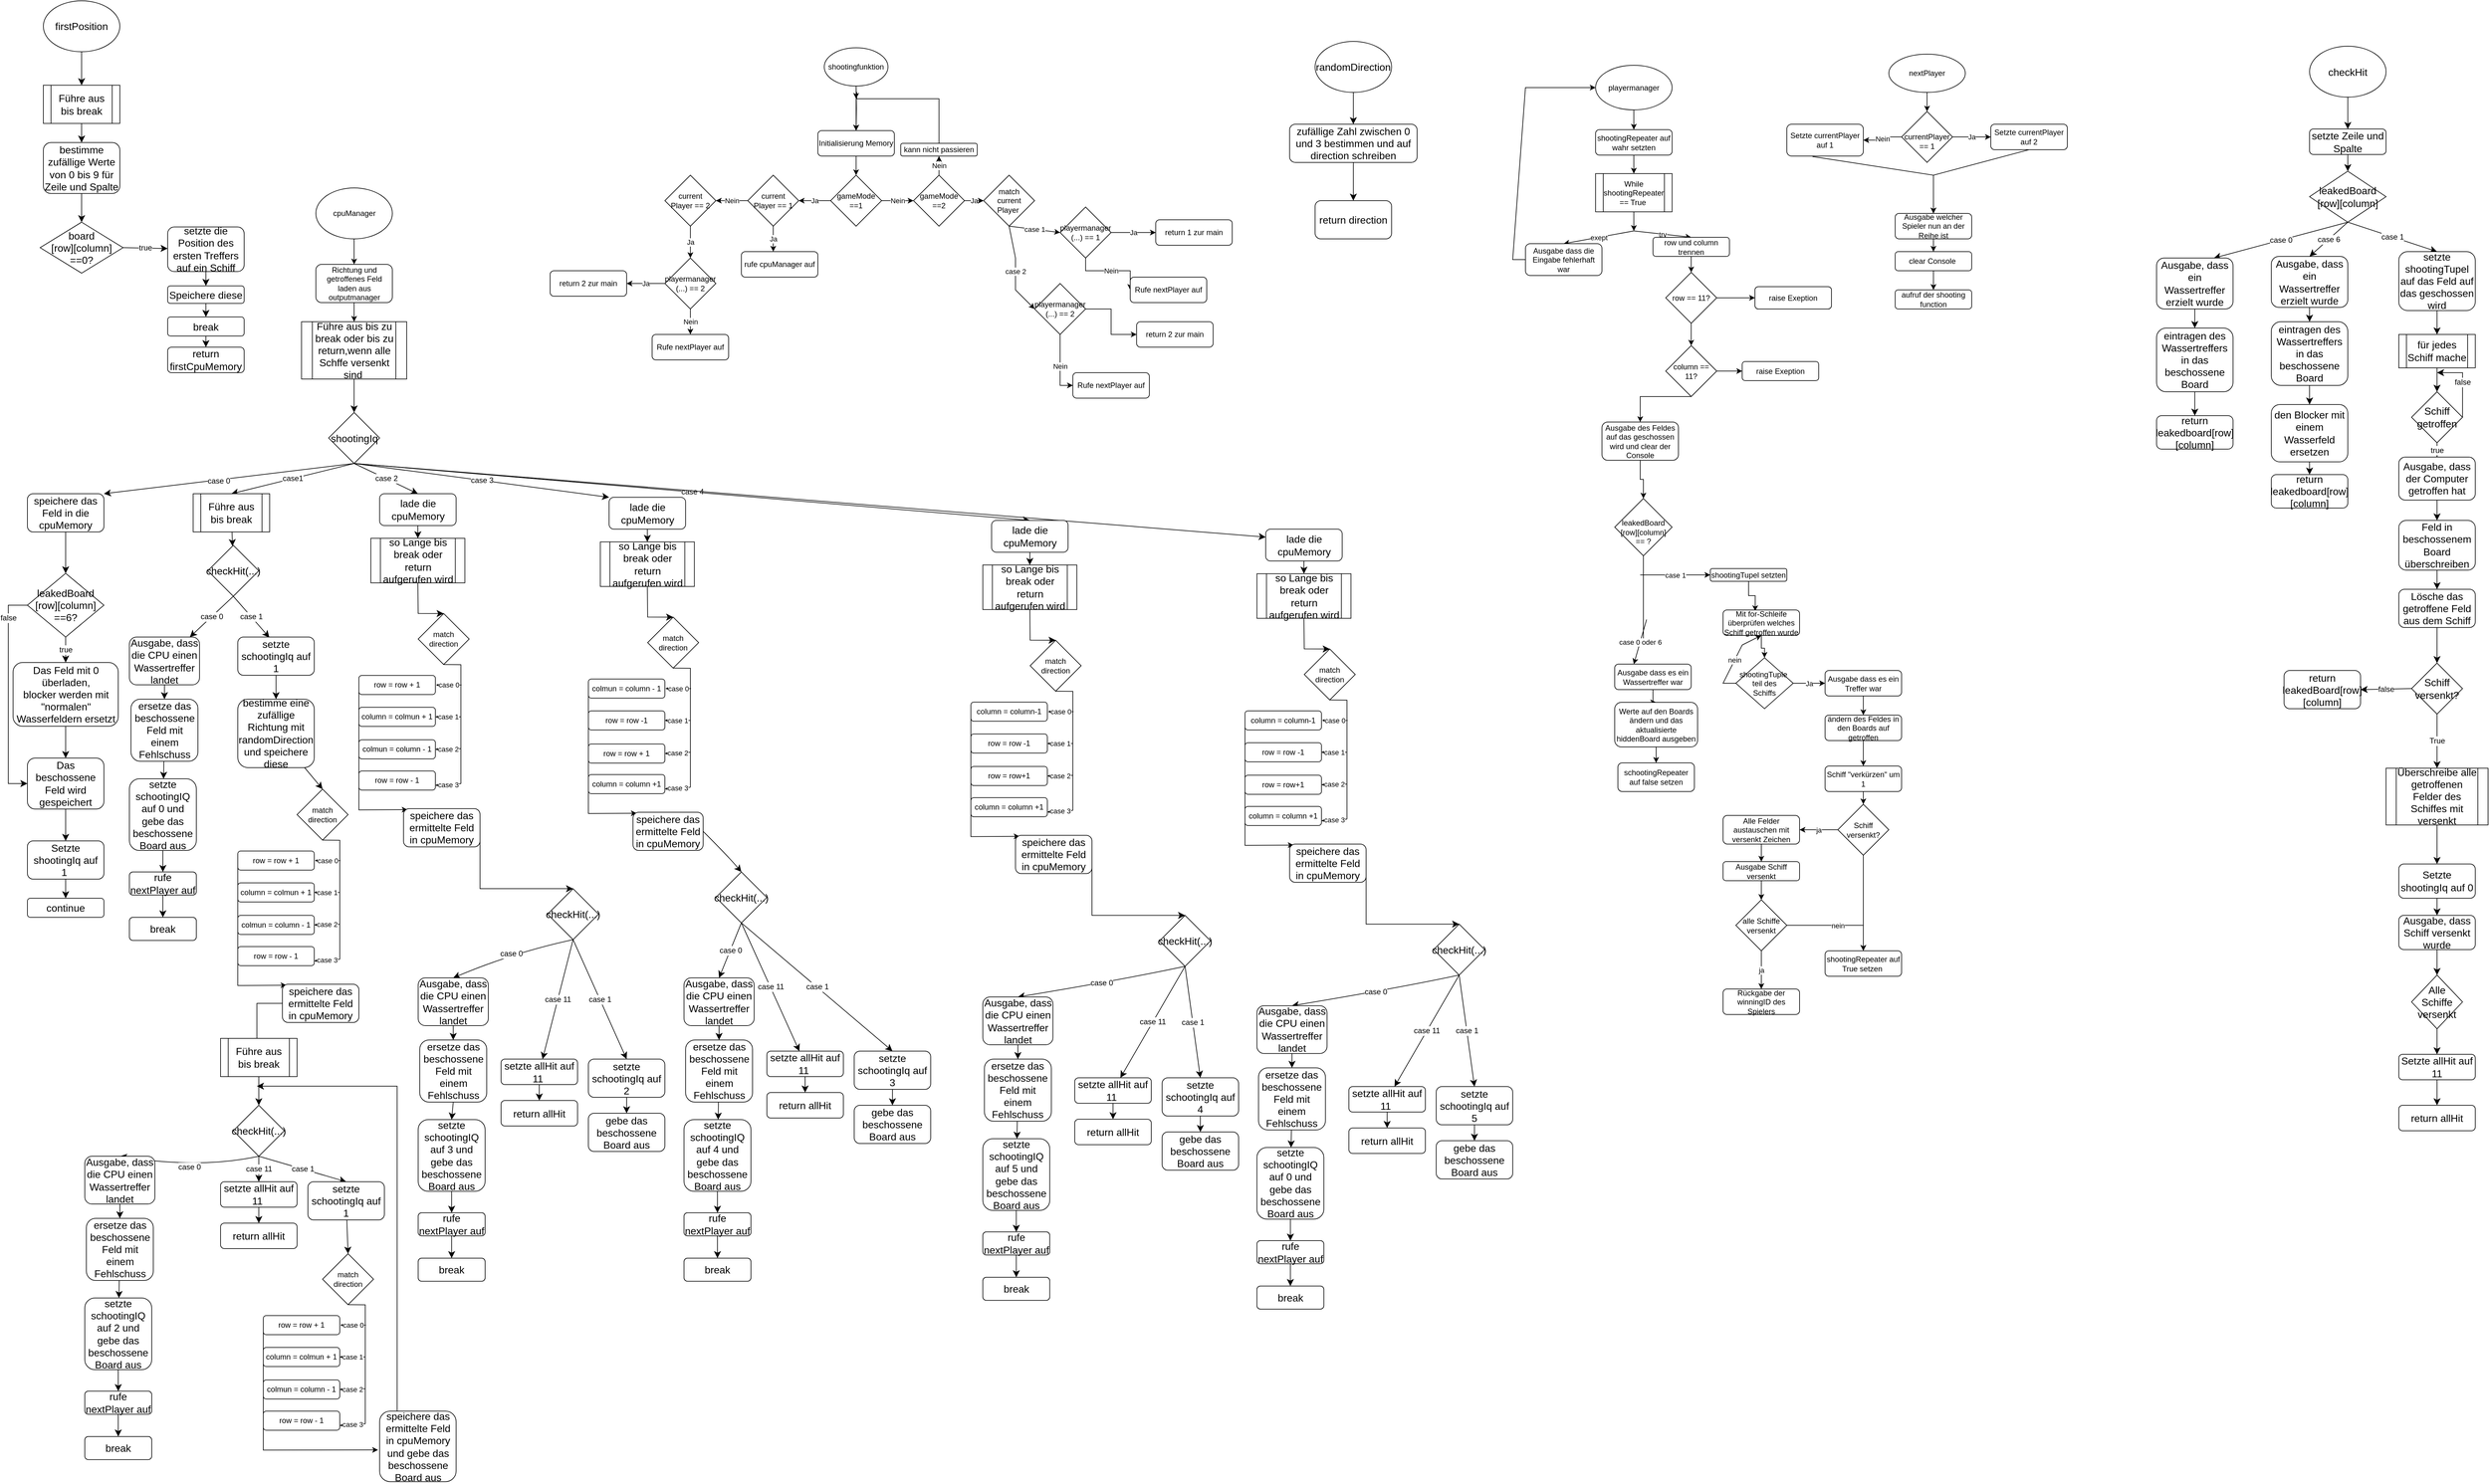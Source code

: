 <mxfile version="21.2.6" type="device">
  <diagram id="C5RBs43oDa-KdzZeNtuy" name="Page-1">
    <mxGraphModel dx="4289" dy="3441" grid="1" gridSize="10" guides="1" tooltips="1" connect="1" arrows="1" fold="1" page="1" pageScale="1" pageWidth="827" pageHeight="1169" math="0" shadow="0">
      <root>
        <mxCell id="WIyWlLk6GJQsqaUBKTNV-0" />
        <mxCell id="WIyWlLk6GJQsqaUBKTNV-1" parent="WIyWlLk6GJQsqaUBKTNV-0" />
        <mxCell id="asq5aeqkLsG4NxPlPV6v-11" value="" style="edgeStyle=orthogonalEdgeStyle;rounded=0;orthogonalLoop=1;jettySize=auto;html=1;" parent="WIyWlLk6GJQsqaUBKTNV-1" source="WIyWlLk6GJQsqaUBKTNV-3" target="asq5aeqkLsG4NxPlPV6v-10" edge="1">
          <mxGeometry relative="1" as="geometry" />
        </mxCell>
        <mxCell id="WIyWlLk6GJQsqaUBKTNV-3" value="Initialisierung Memory" style="rounded=1;whiteSpace=wrap;html=1;fontSize=12;glass=0;strokeWidth=1;shadow=0;" parent="WIyWlLk6GJQsqaUBKTNV-1" vertex="1">
          <mxGeometry x="-1190" y="-960" width="120" height="40" as="geometry" />
        </mxCell>
        <mxCell id="asq5aeqkLsG4NxPlPV6v-6" value="" style="endArrow=classic;html=1;rounded=0;entryX=0.5;entryY=0;entryDx=0;entryDy=0;" parent="WIyWlLk6GJQsqaUBKTNV-1" target="WIyWlLk6GJQsqaUBKTNV-3" edge="1">
          <mxGeometry width="50" height="50" relative="1" as="geometry">
            <mxPoint x="-1130" y="-1010" as="sourcePoint" />
            <mxPoint x="-950" y="-890" as="targetPoint" />
            <Array as="points">
              <mxPoint x="-1130" y="-1000" />
            </Array>
          </mxGeometry>
        </mxCell>
        <mxCell id="asq5aeqkLsG4NxPlPV6v-15" value="Ja" style="edgeStyle=orthogonalEdgeStyle;rounded=0;orthogonalLoop=1;jettySize=auto;html=1;" parent="WIyWlLk6GJQsqaUBKTNV-1" source="asq5aeqkLsG4NxPlPV6v-10" target="asq5aeqkLsG4NxPlPV6v-14" edge="1">
          <mxGeometry relative="1" as="geometry" />
        </mxCell>
        <mxCell id="asq5aeqkLsG4NxPlPV6v-18" value="Nein" style="edgeStyle=orthogonalEdgeStyle;rounded=0;orthogonalLoop=1;jettySize=auto;html=1;" parent="WIyWlLk6GJQsqaUBKTNV-1" source="asq5aeqkLsG4NxPlPV6v-10" target="asq5aeqkLsG4NxPlPV6v-17" edge="1">
          <mxGeometry relative="1" as="geometry" />
        </mxCell>
        <mxCell id="asq5aeqkLsG4NxPlPV6v-10" value="gameMode ==1" style="rhombus;whiteSpace=wrap;html=1;" parent="WIyWlLk6GJQsqaUBKTNV-1" vertex="1">
          <mxGeometry x="-1170" y="-890" width="80" height="80" as="geometry" />
        </mxCell>
        <mxCell id="asq5aeqkLsG4NxPlPV6v-12" value="match&lt;br&gt;current&lt;br&gt;Player&amp;nbsp;" style="rhombus;whiteSpace=wrap;html=1;" parent="WIyWlLk6GJQsqaUBKTNV-1" vertex="1">
          <mxGeometry x="-930" y="-890" width="80" height="80" as="geometry" />
        </mxCell>
        <mxCell id="asq5aeqkLsG4NxPlPV6v-45" value="Nein" style="edgeStyle=orthogonalEdgeStyle;rounded=0;orthogonalLoop=1;jettySize=auto;html=1;" parent="WIyWlLk6GJQsqaUBKTNV-1" source="asq5aeqkLsG4NxPlPV6v-14" target="asq5aeqkLsG4NxPlPV6v-44" edge="1">
          <mxGeometry relative="1" as="geometry">
            <mxPoint as="offset" />
          </mxGeometry>
        </mxCell>
        <mxCell id="TbK0dNEfgLr950IaKl56-1" value="Ja" style="edgeStyle=orthogonalEdgeStyle;rounded=0;orthogonalLoop=1;jettySize=auto;html=1;" parent="WIyWlLk6GJQsqaUBKTNV-1" source="asq5aeqkLsG4NxPlPV6v-14" target="TbK0dNEfgLr950IaKl56-0" edge="1">
          <mxGeometry relative="1" as="geometry">
            <Array as="points">
              <mxPoint x="-1260" y="-760" />
              <mxPoint x="-1260" y="-760" />
            </Array>
          </mxGeometry>
        </mxCell>
        <mxCell id="asq5aeqkLsG4NxPlPV6v-14" value="current&lt;br&gt;Player == 1" style="rhombus;whiteSpace=wrap;html=1;" parent="WIyWlLk6GJQsqaUBKTNV-1" vertex="1">
          <mxGeometry x="-1300" y="-890" width="80" height="80" as="geometry" />
        </mxCell>
        <mxCell id="asq5aeqkLsG4NxPlPV6v-20" value="Ja" style="edgeStyle=orthogonalEdgeStyle;rounded=0;orthogonalLoop=1;jettySize=auto;html=1;" parent="WIyWlLk6GJQsqaUBKTNV-1" source="asq5aeqkLsG4NxPlPV6v-17" target="asq5aeqkLsG4NxPlPV6v-12" edge="1">
          <mxGeometry relative="1" as="geometry" />
        </mxCell>
        <mxCell id="asq5aeqkLsG4NxPlPV6v-25" value="Nein" style="edgeStyle=orthogonalEdgeStyle;rounded=0;orthogonalLoop=1;jettySize=auto;html=1;" parent="WIyWlLk6GJQsqaUBKTNV-1" source="asq5aeqkLsG4NxPlPV6v-17" target="asq5aeqkLsG4NxPlPV6v-23" edge="1">
          <mxGeometry relative="1" as="geometry" />
        </mxCell>
        <mxCell id="asq5aeqkLsG4NxPlPV6v-17" value="gameMode ==2" style="rhombus;whiteSpace=wrap;html=1;" parent="WIyWlLk6GJQsqaUBKTNV-1" vertex="1">
          <mxGeometry x="-1040" y="-890" width="80" height="80" as="geometry" />
        </mxCell>
        <mxCell id="asq5aeqkLsG4NxPlPV6v-27" value="" style="edgeStyle=orthogonalEdgeStyle;rounded=0;orthogonalLoop=1;jettySize=auto;html=1;" parent="WIyWlLk6GJQsqaUBKTNV-1" source="asq5aeqkLsG4NxPlPV6v-23" edge="1">
          <mxGeometry relative="1" as="geometry">
            <mxPoint x="-1130" y="-1010" as="targetPoint" />
            <Array as="points">
              <mxPoint x="-1000" y="-1010" />
              <mxPoint x="-1129" y="-1010" />
              <mxPoint x="-1129" y="-1020" />
            </Array>
          </mxGeometry>
        </mxCell>
        <mxCell id="asq5aeqkLsG4NxPlPV6v-23" value="kann nicht passieren" style="rounded=1;whiteSpace=wrap;html=1;" parent="WIyWlLk6GJQsqaUBKTNV-1" vertex="1">
          <mxGeometry x="-1060" y="-940" width="120" height="20" as="geometry" />
        </mxCell>
        <mxCell id="asq5aeqkLsG4NxPlPV6v-31" value="case 1" style="endArrow=classic;html=1;rounded=0;exitX=0.5;exitY=1;exitDx=0;exitDy=0;entryX=0;entryY=0.5;entryDx=0;entryDy=0;" parent="WIyWlLk6GJQsqaUBKTNV-1" source="asq5aeqkLsG4NxPlPV6v-12" target="asq5aeqkLsG4NxPlPV6v-34" edge="1">
          <mxGeometry width="50" height="50" relative="1" as="geometry">
            <mxPoint x="-1010" y="-800" as="sourcePoint" />
            <mxPoint x="-850" y="-790" as="targetPoint" />
          </mxGeometry>
        </mxCell>
        <mxCell id="asq5aeqkLsG4NxPlPV6v-32" value="case 2" style="endArrow=classic;html=1;rounded=0;exitX=0.5;exitY=1;exitDx=0;exitDy=0;entryX=0;entryY=0.5;entryDx=0;entryDy=0;" parent="WIyWlLk6GJQsqaUBKTNV-1" source="asq5aeqkLsG4NxPlPV6v-12" target="asq5aeqkLsG4NxPlPV6v-35" edge="1">
          <mxGeometry width="50" height="50" relative="1" as="geometry">
            <mxPoint x="-1010" y="-800" as="sourcePoint" />
            <mxPoint x="-860" y="-680" as="targetPoint" />
            <Array as="points">
              <mxPoint x="-880" y="-760" />
              <mxPoint x="-880" y="-710" />
            </Array>
          </mxGeometry>
        </mxCell>
        <mxCell id="asq5aeqkLsG4NxPlPV6v-36" value="Ja" style="edgeStyle=orthogonalEdgeStyle;rounded=0;orthogonalLoop=1;jettySize=auto;html=1;exitX=1;exitY=0.5;exitDx=0;exitDy=0;entryX=0;entryY=0.5;entryDx=0;entryDy=0;" parent="WIyWlLk6GJQsqaUBKTNV-1" source="asq5aeqkLsG4NxPlPV6v-34" target="asq5aeqkLsG4NxPlPV6v-39" edge="1">
          <mxGeometry relative="1" as="geometry">
            <mxPoint x="-660" y="-799.571" as="targetPoint" />
          </mxGeometry>
        </mxCell>
        <mxCell id="asq5aeqkLsG4NxPlPV6v-37" value="Nein" style="edgeStyle=orthogonalEdgeStyle;rounded=0;orthogonalLoop=1;jettySize=auto;html=1;entryX=0;entryY=0.5;entryDx=0;entryDy=0;" parent="WIyWlLk6GJQsqaUBKTNV-1" source="asq5aeqkLsG4NxPlPV6v-34" target="asq5aeqkLsG4NxPlPV6v-38" edge="1">
          <mxGeometry relative="1" as="geometry">
            <mxPoint x="-710" y="-740" as="targetPoint" />
            <Array as="points">
              <mxPoint x="-770" y="-740" />
              <mxPoint x="-700" y="-740" />
            </Array>
          </mxGeometry>
        </mxCell>
        <mxCell id="asq5aeqkLsG4NxPlPV6v-34" value="playermanager (...) == 1" style="rhombus;whiteSpace=wrap;html=1;" parent="WIyWlLk6GJQsqaUBKTNV-1" vertex="1">
          <mxGeometry x="-810" y="-840" width="80" height="80" as="geometry" />
        </mxCell>
        <mxCell id="asq5aeqkLsG4NxPlPV6v-40" value="" style="edgeStyle=orthogonalEdgeStyle;rounded=0;orthogonalLoop=1;jettySize=auto;html=1;" parent="WIyWlLk6GJQsqaUBKTNV-1" source="asq5aeqkLsG4NxPlPV6v-35" target="asq5aeqkLsG4NxPlPV6v-43" edge="1">
          <mxGeometry relative="1" as="geometry">
            <mxPoint x="-720" y="-640" as="targetPoint" />
          </mxGeometry>
        </mxCell>
        <mxCell id="asq5aeqkLsG4NxPlPV6v-42" value="Nein" style="edgeStyle=orthogonalEdgeStyle;rounded=0;orthogonalLoop=1;jettySize=auto;html=1;entryX=0;entryY=0.5;entryDx=0;entryDy=0;" parent="WIyWlLk6GJQsqaUBKTNV-1" source="asq5aeqkLsG4NxPlPV6v-35" target="asq5aeqkLsG4NxPlPV6v-41" edge="1">
          <mxGeometry relative="1" as="geometry" />
        </mxCell>
        <mxCell id="asq5aeqkLsG4NxPlPV6v-35" value="playermanager&lt;br&gt;(...) == 2" style="rhombus;whiteSpace=wrap;html=1;" parent="WIyWlLk6GJQsqaUBKTNV-1" vertex="1">
          <mxGeometry x="-850" y="-720" width="80" height="80" as="geometry" />
        </mxCell>
        <mxCell id="asq5aeqkLsG4NxPlPV6v-38" value="Rufe nextPlayer auf" style="rounded=1;whiteSpace=wrap;html=1;" parent="WIyWlLk6GJQsqaUBKTNV-1" vertex="1">
          <mxGeometry x="-700" y="-730" width="120" height="40" as="geometry" />
        </mxCell>
        <mxCell id="asq5aeqkLsG4NxPlPV6v-39" value="return 1 zur main" style="rounded=1;whiteSpace=wrap;html=1;" parent="WIyWlLk6GJQsqaUBKTNV-1" vertex="1">
          <mxGeometry x="-660" y="-820" width="120" height="40" as="geometry" />
        </mxCell>
        <mxCell id="asq5aeqkLsG4NxPlPV6v-41" value="Rufe nextPlayer auf" style="rounded=1;whiteSpace=wrap;html=1;" parent="WIyWlLk6GJQsqaUBKTNV-1" vertex="1">
          <mxGeometry x="-790" y="-580" width="120" height="40" as="geometry" />
        </mxCell>
        <mxCell id="asq5aeqkLsG4NxPlPV6v-43" value="return 2 zur main" style="rounded=1;whiteSpace=wrap;html=1;" parent="WIyWlLk6GJQsqaUBKTNV-1" vertex="1">
          <mxGeometry x="-690" y="-660" width="120" height="40" as="geometry" />
        </mxCell>
        <mxCell id="asq5aeqkLsG4NxPlPV6v-48" value="Ja" style="edgeStyle=orthogonalEdgeStyle;rounded=0;orthogonalLoop=1;jettySize=auto;html=1;entryX=0.5;entryY=0;entryDx=0;entryDy=0;" parent="WIyWlLk6GJQsqaUBKTNV-1" source="asq5aeqkLsG4NxPlPV6v-44" target="asq5aeqkLsG4NxPlPV6v-49" edge="1">
          <mxGeometry relative="1" as="geometry">
            <mxPoint x="-1390" y="-770" as="targetPoint" />
          </mxGeometry>
        </mxCell>
        <mxCell id="asq5aeqkLsG4NxPlPV6v-44" value="current&lt;br&gt;Player == 2" style="rhombus;whiteSpace=wrap;html=1;" parent="WIyWlLk6GJQsqaUBKTNV-1" vertex="1">
          <mxGeometry x="-1430" y="-890" width="80" height="80" as="geometry" />
        </mxCell>
        <mxCell id="asq5aeqkLsG4NxPlPV6v-46" style="edgeStyle=orthogonalEdgeStyle;rounded=0;orthogonalLoop=1;jettySize=auto;html=1;exitX=0.5;exitY=1;exitDx=0;exitDy=0;" parent="WIyWlLk6GJQsqaUBKTNV-1" source="WIyWlLk6GJQsqaUBKTNV-3" target="WIyWlLk6GJQsqaUBKTNV-3" edge="1">
          <mxGeometry relative="1" as="geometry" />
        </mxCell>
        <mxCell id="asq5aeqkLsG4NxPlPV6v-52" value="Nein" style="edgeStyle=orthogonalEdgeStyle;rounded=0;orthogonalLoop=1;jettySize=auto;html=1;" parent="WIyWlLk6GJQsqaUBKTNV-1" source="asq5aeqkLsG4NxPlPV6v-49" target="asq5aeqkLsG4NxPlPV6v-51" edge="1">
          <mxGeometry relative="1" as="geometry" />
        </mxCell>
        <mxCell id="asq5aeqkLsG4NxPlPV6v-54" value="Ja" style="edgeStyle=orthogonalEdgeStyle;rounded=0;orthogonalLoop=1;jettySize=auto;html=1;" parent="WIyWlLk6GJQsqaUBKTNV-1" source="asq5aeqkLsG4NxPlPV6v-49" target="asq5aeqkLsG4NxPlPV6v-53" edge="1">
          <mxGeometry relative="1" as="geometry" />
        </mxCell>
        <mxCell id="asq5aeqkLsG4NxPlPV6v-49" value="playermanager&lt;br&gt;(...) == 2" style="rhombus;whiteSpace=wrap;html=1;" parent="WIyWlLk6GJQsqaUBKTNV-1" vertex="1">
          <mxGeometry x="-1430" y="-760" width="80" height="80" as="geometry" />
        </mxCell>
        <mxCell id="asq5aeqkLsG4NxPlPV6v-51" value="Rufe nextPlayer auf" style="rounded=1;whiteSpace=wrap;html=1;" parent="WIyWlLk6GJQsqaUBKTNV-1" vertex="1">
          <mxGeometry x="-1450" y="-640" width="120" height="40" as="geometry" />
        </mxCell>
        <mxCell id="asq5aeqkLsG4NxPlPV6v-53" value="return 2 zur main" style="rounded=1;whiteSpace=wrap;html=1;" parent="WIyWlLk6GJQsqaUBKTNV-1" vertex="1">
          <mxGeometry x="-1610" y="-740" width="120" height="40" as="geometry" />
        </mxCell>
        <mxCell id="asq5aeqkLsG4NxPlPV6v-60" value="" style="edgeStyle=orthogonalEdgeStyle;rounded=0;orthogonalLoop=1;jettySize=auto;html=1;entryX=0.5;entryY=0;entryDx=0;entryDy=0;" parent="WIyWlLk6GJQsqaUBKTNV-1" source="asq5aeqkLsG4NxPlPV6v-55" target="hrCZnHYF0rpIVDanXaJj-4" edge="1">
          <mxGeometry relative="1" as="geometry">
            <mxPoint x="-1917.5" y="-660" as="targetPoint" />
          </mxGeometry>
        </mxCell>
        <mxCell id="asq5aeqkLsG4NxPlPV6v-55" value="Richtung und getroffenes Feld laden aus outputmanager" style="rounded=1;whiteSpace=wrap;html=1;" parent="WIyWlLk6GJQsqaUBKTNV-1" vertex="1">
          <mxGeometry x="-1977.5" y="-750" width="120" height="60" as="geometry" />
        </mxCell>
        <mxCell id="uWp80Gor8pFlcCWo-2pX-1" value="" style="edgeStyle=orthogonalEdgeStyle;rounded=0;orthogonalLoop=1;jettySize=auto;html=1;" parent="WIyWlLk6GJQsqaUBKTNV-1" target="WIyWlLk6GJQsqaUBKTNV-3" edge="1">
          <mxGeometry relative="1" as="geometry">
            <mxPoint x="-1130" y="-1030" as="sourcePoint" />
          </mxGeometry>
        </mxCell>
        <mxCell id="uWp80Gor8pFlcCWo-2pX-3" value="" style="edgeStyle=orthogonalEdgeStyle;rounded=0;orthogonalLoop=1;jettySize=auto;html=1;" parent="WIyWlLk6GJQsqaUBKTNV-1" source="uWp80Gor8pFlcCWo-2pX-2" target="WIyWlLk6GJQsqaUBKTNV-3" edge="1">
          <mxGeometry relative="1" as="geometry" />
        </mxCell>
        <mxCell id="uWp80Gor8pFlcCWo-2pX-2" value="shootingfunktion" style="ellipse;whiteSpace=wrap;html=1;" parent="WIyWlLk6GJQsqaUBKTNV-1" vertex="1">
          <mxGeometry x="-1180" y="-1090" width="100" height="60" as="geometry" />
        </mxCell>
        <mxCell id="uWp80Gor8pFlcCWo-2pX-26" value="match direction" style="rhombus;whiteSpace=wrap;html=1;" parent="WIyWlLk6GJQsqaUBKTNV-1" vertex="1">
          <mxGeometry x="-2007" y="73.75" width="80" height="80" as="geometry" />
        </mxCell>
        <mxCell id="O6i9b0CFz0b980n2ZLe3-0" value="row = row + 1" style="rounded=1;whiteSpace=wrap;html=1;" parent="WIyWlLk6GJQsqaUBKTNV-1" vertex="1">
          <mxGeometry x="-2100" y="170.88" width="120" height="30" as="geometry" />
        </mxCell>
        <mxCell id="O6i9b0CFz0b980n2ZLe3-2" value="column = colmun + 1" style="rounded=1;whiteSpace=wrap;html=1;" parent="WIyWlLk6GJQsqaUBKTNV-1" vertex="1">
          <mxGeometry x="-2100" y="220.88" width="120" height="30" as="geometry" />
        </mxCell>
        <mxCell id="O6i9b0CFz0b980n2ZLe3-3" value="&lt;span style=&quot;color: rgb(0, 0, 0); font-family: Helvetica; font-size: 12px; font-style: normal; font-variant-ligatures: normal; font-variant-caps: normal; font-weight: 400; letter-spacing: normal; orphans: 2; text-align: center; text-indent: 0px; text-transform: none; widows: 2; word-spacing: 0px; -webkit-text-stroke-width: 0px; background-color: rgb(251, 251, 251); text-decoration-thickness: initial; text-decoration-style: initial; text-decoration-color: initial; float: none; display: inline !important;&quot;&gt;colmun = column - 1&lt;/span&gt;" style="rounded=1;whiteSpace=wrap;html=1;" parent="WIyWlLk6GJQsqaUBKTNV-1" vertex="1">
          <mxGeometry x="-2100" y="271.88" width="120" height="30" as="geometry" />
        </mxCell>
        <mxCell id="O6i9b0CFz0b980n2ZLe3-4" value="row = row - 1" style="rounded=1;whiteSpace=wrap;html=1;" parent="WIyWlLk6GJQsqaUBKTNV-1" vertex="1">
          <mxGeometry x="-2100" y="320.88" width="120" height="30" as="geometry" />
        </mxCell>
        <mxCell id="O6i9b0CFz0b980n2ZLe3-6" value="" style="endArrow=none;html=1;rounded=0;entryX=0.5;entryY=1;entryDx=0;entryDy=0;" parent="WIyWlLk6GJQsqaUBKTNV-1" edge="1" target="uWp80Gor8pFlcCWo-2pX-26">
          <mxGeometry width="50" height="50" relative="1" as="geometry">
            <mxPoint x="-1940" y="340.88" as="sourcePoint" />
            <mxPoint x="-1940" y="150.88" as="targetPoint" />
            <Array as="points">
              <mxPoint x="-1940" y="154" />
            </Array>
          </mxGeometry>
        </mxCell>
        <mxCell id="O6i9b0CFz0b980n2ZLe3-7" value="case 1" style="endArrow=classic;html=1;rounded=0;entryX=1;entryY=0.5;entryDx=0;entryDy=0;" parent="WIyWlLk6GJQsqaUBKTNV-1" target="O6i9b0CFz0b980n2ZLe3-2" edge="1">
          <mxGeometry width="50" height="50" relative="1" as="geometry">
            <mxPoint x="-1940" y="235.88" as="sourcePoint" />
            <mxPoint x="-1940" y="150.88" as="targetPoint" />
            <mxPoint as="offset" />
          </mxGeometry>
        </mxCell>
        <mxCell id="O6i9b0CFz0b980n2ZLe3-8" value="case 2" style="endArrow=classic;html=1;rounded=0;entryX=1;entryY=0.5;entryDx=0;entryDy=0;" parent="WIyWlLk6GJQsqaUBKTNV-1" target="O6i9b0CFz0b980n2ZLe3-3" edge="1">
          <mxGeometry width="50" height="50" relative="1" as="geometry">
            <mxPoint x="-1940" y="285.88" as="sourcePoint" />
            <mxPoint x="-1940" y="150.88" as="targetPoint" />
          </mxGeometry>
        </mxCell>
        <mxCell id="O6i9b0CFz0b980n2ZLe3-9" value="case 3" style="endArrow=classic;html=1;rounded=0;entryX=1;entryY=0.75;entryDx=0;entryDy=0;" parent="WIyWlLk6GJQsqaUBKTNV-1" target="O6i9b0CFz0b980n2ZLe3-4" edge="1">
          <mxGeometry width="50" height="50" relative="1" as="geometry">
            <mxPoint x="-1940" y="340.88" as="sourcePoint" />
            <mxPoint x="-1940" y="150.88" as="targetPoint" />
          </mxGeometry>
        </mxCell>
        <mxCell id="O6i9b0CFz0b980n2ZLe3-10" value="case 0" style="endArrow=classic;html=1;rounded=0;entryX=1;entryY=0.5;entryDx=0;entryDy=0;" parent="WIyWlLk6GJQsqaUBKTNV-1" edge="1">
          <mxGeometry width="50" height="50" relative="1" as="geometry">
            <mxPoint x="-1939" y="185.88" as="sourcePoint" />
            <mxPoint x="-1979" y="185.88" as="targetPoint" />
            <Array as="points">
              <mxPoint x="-1949" y="186" />
            </Array>
            <mxPoint as="offset" />
          </mxGeometry>
        </mxCell>
        <mxCell id="O6i9b0CFz0b980n2ZLe3-16" value="" style="endArrow=none;html=1;rounded=0;entryX=0;entryY=0.5;entryDx=0;entryDy=0;" parent="WIyWlLk6GJQsqaUBKTNV-1" target="O6i9b0CFz0b980n2ZLe3-0" edge="1">
          <mxGeometry width="50" height="50" relative="1" as="geometry">
            <mxPoint x="-2100" y="370.88" as="sourcePoint" />
            <mxPoint x="-1900" y="210.88" as="targetPoint" />
          </mxGeometry>
        </mxCell>
        <mxCell id="O6i9b0CFz0b980n2ZLe3-17" value="" style="endArrow=classic;html=1;rounded=0;endFill=1;entryX=0.053;entryY=0.027;entryDx=0;entryDy=0;entryPerimeter=0;" parent="WIyWlLk6GJQsqaUBKTNV-1" edge="1" target="hrCZnHYF0rpIVDanXaJj-57">
          <mxGeometry width="50" height="50" relative="1" as="geometry">
            <mxPoint x="-2100" y="370" as="sourcePoint" />
            <mxPoint x="-2010" y="380" as="targetPoint" />
            <Array as="points">
              <mxPoint x="-2100" y="382" />
            </Array>
          </mxGeometry>
        </mxCell>
        <mxCell id="TbK0dNEfgLr950IaKl56-0" value="rufe cpuManager auf" style="rounded=1;whiteSpace=wrap;html=1;" parent="WIyWlLk6GJQsqaUBKTNV-1" vertex="1">
          <mxGeometry x="-1310" y="-770" width="120" height="40" as="geometry" />
        </mxCell>
        <mxCell id="oHOY6Fld0vaV2GZALBB3-2" value="" style="edgeStyle=orthogonalEdgeStyle;rounded=0;orthogonalLoop=1;jettySize=auto;html=1;" parent="WIyWlLk6GJQsqaUBKTNV-1" source="oHOY6Fld0vaV2GZALBB3-1" target="asq5aeqkLsG4NxPlPV6v-55" edge="1">
          <mxGeometry relative="1" as="geometry" />
        </mxCell>
        <mxCell id="oHOY6Fld0vaV2GZALBB3-1" value="cpuManager" style="ellipse;whiteSpace=wrap;html=1;" parent="WIyWlLk6GJQsqaUBKTNV-1" vertex="1">
          <mxGeometry x="-1977.5" y="-870" width="120" height="80" as="geometry" />
        </mxCell>
        <mxCell id="9YwNME4bJhUmPYFFs8cz-2" value="" style="edgeStyle=orthogonalEdgeStyle;rounded=0;orthogonalLoop=1;jettySize=auto;html=1;" parent="WIyWlLk6GJQsqaUBKTNV-1" source="9YwNME4bJhUmPYFFs8cz-0" target="9YwNME4bJhUmPYFFs8cz-1" edge="1">
          <mxGeometry relative="1" as="geometry" />
        </mxCell>
        <mxCell id="9YwNME4bJhUmPYFFs8cz-0" value="playermanager" style="ellipse;whiteSpace=wrap;html=1;" parent="WIyWlLk6GJQsqaUBKTNV-1" vertex="1">
          <mxGeometry x="30" y="-1062.5" width="120" height="70" as="geometry" />
        </mxCell>
        <mxCell id="9YwNME4bJhUmPYFFs8cz-5" value="" style="edgeStyle=orthogonalEdgeStyle;rounded=0;orthogonalLoop=1;jettySize=auto;html=1;entryX=0.5;entryY=0;entryDx=0;entryDy=0;" parent="WIyWlLk6GJQsqaUBKTNV-1" source="9YwNME4bJhUmPYFFs8cz-1" edge="1">
          <mxGeometry relative="1" as="geometry">
            <mxPoint x="90" y="-892.5" as="targetPoint" />
          </mxGeometry>
        </mxCell>
        <mxCell id="9YwNME4bJhUmPYFFs8cz-1" value="shootingRepeater auf wahr setzten" style="rounded=1;whiteSpace=wrap;html=1;" parent="WIyWlLk6GJQsqaUBKTNV-1" vertex="1">
          <mxGeometry x="30" y="-961.5" width="120" height="40" as="geometry" />
        </mxCell>
        <mxCell id="9YwNME4bJhUmPYFFs8cz-9" value="" style="edgeStyle=orthogonalEdgeStyle;rounded=0;orthogonalLoop=1;jettySize=auto;html=1;" parent="WIyWlLk6GJQsqaUBKTNV-1" source="9YwNME4bJhUmPYFFs8cz-7" edge="1">
          <mxGeometry relative="1" as="geometry">
            <mxPoint x="90" y="-802.5" as="targetPoint" />
          </mxGeometry>
        </mxCell>
        <mxCell id="9YwNME4bJhUmPYFFs8cz-7" value="While shootingRepeater == True&amp;nbsp;" style="shape=process;whiteSpace=wrap;html=1;backgroundOutline=1;" parent="WIyWlLk6GJQsqaUBKTNV-1" vertex="1">
          <mxGeometry x="30" y="-892.5" width="120" height="60" as="geometry" />
        </mxCell>
        <mxCell id="9YwNME4bJhUmPYFFs8cz-11" value="exept" style="endArrow=classic;html=1;rounded=0;entryX=0.5;entryY=0;entryDx=0;entryDy=0;" parent="WIyWlLk6GJQsqaUBKTNV-1" target="9YwNME4bJhUmPYFFs8cz-26" edge="1">
          <mxGeometry width="50" height="50" relative="1" as="geometry">
            <mxPoint x="90" y="-802.5" as="sourcePoint" />
            <mxPoint x="10" y="-802.5" as="targetPoint" />
          </mxGeometry>
        </mxCell>
        <mxCell id="9YwNME4bJhUmPYFFs8cz-20" value="" style="edgeStyle=orthogonalEdgeStyle;rounded=0;orthogonalLoop=1;jettySize=auto;html=1;" parent="WIyWlLk6GJQsqaUBKTNV-1" source="9YwNME4bJhUmPYFFs8cz-12" target="9YwNME4bJhUmPYFFs8cz-19" edge="1">
          <mxGeometry relative="1" as="geometry" />
        </mxCell>
        <mxCell id="9YwNME4bJhUmPYFFs8cz-22" value="" style="edgeStyle=orthogonalEdgeStyle;rounded=0;orthogonalLoop=1;jettySize=auto;html=1;" parent="WIyWlLk6GJQsqaUBKTNV-1" source="9YwNME4bJhUmPYFFs8cz-12" target="9YwNME4bJhUmPYFFs8cz-21" edge="1">
          <mxGeometry relative="1" as="geometry" />
        </mxCell>
        <mxCell id="9YwNME4bJhUmPYFFs8cz-12" value="row == 11?" style="rhombus;whiteSpace=wrap;html=1;" parent="WIyWlLk6GJQsqaUBKTNV-1" vertex="1">
          <mxGeometry x="140" y="-737.5" width="80" height="80" as="geometry" />
        </mxCell>
        <mxCell id="9YwNME4bJhUmPYFFs8cz-14" value="try" style="endArrow=classic;html=1;rounded=0;entryX=0.5;entryY=0;entryDx=0;entryDy=0;" parent="WIyWlLk6GJQsqaUBKTNV-1" target="9YwNME4bJhUmPYFFs8cz-15" edge="1">
          <mxGeometry width="50" height="50" relative="1" as="geometry">
            <mxPoint x="90" y="-802.5" as="sourcePoint" />
            <mxPoint x="180" y="-802.5" as="targetPoint" />
          </mxGeometry>
        </mxCell>
        <mxCell id="9YwNME4bJhUmPYFFs8cz-15" value="row und column trennen" style="rounded=1;whiteSpace=wrap;html=1;" parent="WIyWlLk6GJQsqaUBKTNV-1" vertex="1">
          <mxGeometry x="120" y="-792.5" width="120" height="30" as="geometry" />
        </mxCell>
        <mxCell id="9YwNME4bJhUmPYFFs8cz-18" value="" style="endArrow=classic;html=1;rounded=0;entryX=0.5;entryY=0;entryDx=0;entryDy=0;exitX=0.5;exitY=1;exitDx=0;exitDy=0;" parent="WIyWlLk6GJQsqaUBKTNV-1" source="9YwNME4bJhUmPYFFs8cz-15" target="9YwNME4bJhUmPYFFs8cz-12" edge="1">
          <mxGeometry width="50" height="50" relative="1" as="geometry">
            <mxPoint x="90" y="-662.5" as="sourcePoint" />
            <mxPoint x="140" y="-712.5" as="targetPoint" />
          </mxGeometry>
        </mxCell>
        <mxCell id="9YwNME4bJhUmPYFFs8cz-19" value="raise Exeption" style="rounded=1;whiteSpace=wrap;html=1;" parent="WIyWlLk6GJQsqaUBKTNV-1" vertex="1">
          <mxGeometry x="280" y="-715" width="120" height="35" as="geometry" />
        </mxCell>
        <mxCell id="9YwNME4bJhUmPYFFs8cz-23" style="edgeStyle=orthogonalEdgeStyle;rounded=0;orthogonalLoop=1;jettySize=auto;html=1;entryX=0;entryY=0.5;entryDx=0;entryDy=0;" parent="WIyWlLk6GJQsqaUBKTNV-1" source="9YwNME4bJhUmPYFFs8cz-21" target="9YwNME4bJhUmPYFFs8cz-24" edge="1">
          <mxGeometry relative="1" as="geometry">
            <mxPoint x="240" y="-582.5" as="targetPoint" />
          </mxGeometry>
        </mxCell>
        <mxCell id="9YwNME4bJhUmPYFFs8cz-21" value="column == 11?" style="rhombus;whiteSpace=wrap;html=1;" parent="WIyWlLk6GJQsqaUBKTNV-1" vertex="1">
          <mxGeometry x="140" y="-622.5" width="80" height="80" as="geometry" />
        </mxCell>
        <mxCell id="9YwNME4bJhUmPYFFs8cz-24" value="raise Exeption" style="rounded=1;whiteSpace=wrap;html=1;" parent="WIyWlLk6GJQsqaUBKTNV-1" vertex="1">
          <mxGeometry x="260" y="-597.5" width="120" height="30" as="geometry" />
        </mxCell>
        <mxCell id="9YwNME4bJhUmPYFFs8cz-26" value="Ausgabe dass die Eingabe fehlerhaft war" style="rounded=1;whiteSpace=wrap;html=1;" parent="WIyWlLk6GJQsqaUBKTNV-1" vertex="1">
          <mxGeometry x="-80" y="-782.5" width="120" height="50" as="geometry" />
        </mxCell>
        <mxCell id="9YwNME4bJhUmPYFFs8cz-28" value="" style="endArrow=classic;html=1;rounded=0;exitX=0;exitY=0.5;exitDx=0;exitDy=0;entryX=0;entryY=0.5;entryDx=0;entryDy=0;" parent="WIyWlLk6GJQsqaUBKTNV-1" source="9YwNME4bJhUmPYFFs8cz-26" target="9YwNME4bJhUmPYFFs8cz-0" edge="1">
          <mxGeometry width="50" height="50" relative="1" as="geometry">
            <mxPoint x="40" y="-722.5" as="sourcePoint" />
            <mxPoint x="90" y="-772.5" as="targetPoint" />
            <Array as="points">
              <mxPoint x="-100" y="-757.5" />
              <mxPoint x="-90" y="-892.5" />
              <mxPoint x="-80" y="-1027.5" />
            </Array>
          </mxGeometry>
        </mxCell>
        <mxCell id="9YwNME4bJhUmPYFFs8cz-30" value="" style="endArrow=classic;html=1;rounded=0;exitX=0.5;exitY=1;exitDx=0;exitDy=0;entryX=0.5;entryY=0;entryDx=0;entryDy=0;" parent="WIyWlLk6GJQsqaUBKTNV-1" source="9YwNME4bJhUmPYFFs8cz-21" target="9YwNME4bJhUmPYFFs8cz-31" edge="1">
          <mxGeometry width="50" height="50" relative="1" as="geometry">
            <mxPoint x="-30" y="-402.5" as="sourcePoint" />
            <mxPoint x="100" y="-502.5" as="targetPoint" />
            <Array as="points">
              <mxPoint x="100" y="-542.5" />
            </Array>
          </mxGeometry>
        </mxCell>
        <mxCell id="9YwNME4bJhUmPYFFs8cz-33" value="" style="edgeStyle=orthogonalEdgeStyle;rounded=0;orthogonalLoop=1;jettySize=auto;html=1;" parent="WIyWlLk6GJQsqaUBKTNV-1" source="9YwNME4bJhUmPYFFs8cz-31" target="9YwNME4bJhUmPYFFs8cz-32" edge="1">
          <mxGeometry relative="1" as="geometry" />
        </mxCell>
        <mxCell id="9YwNME4bJhUmPYFFs8cz-31" value="Ausgabe des Feldes auf das geschossen wird und clear der Console" style="rounded=1;whiteSpace=wrap;html=1;" parent="WIyWlLk6GJQsqaUBKTNV-1" vertex="1">
          <mxGeometry x="40" y="-502.5" width="120" height="60" as="geometry" />
        </mxCell>
        <mxCell id="9YwNME4bJhUmPYFFs8cz-32" value="&lt;br&gt;leakedBoard &lt;br&gt;[row][column]&lt;br&gt;== ?" style="rhombus;whiteSpace=wrap;html=1;" parent="WIyWlLk6GJQsqaUBKTNV-1" vertex="1">
          <mxGeometry x="60" y="-382.5" width="90" height="90" as="geometry" />
        </mxCell>
        <mxCell id="9YwNME4bJhUmPYFFs8cz-34" value="" style="endArrow=none;html=1;rounded=0;entryX=0.5;entryY=1;entryDx=0;entryDy=0;" parent="WIyWlLk6GJQsqaUBKTNV-1" target="9YwNME4bJhUmPYFFs8cz-32" edge="1">
          <mxGeometry width="50" height="50" relative="1" as="geometry">
            <mxPoint x="105" y="-162.5" as="sourcePoint" />
            <mxPoint x="20" y="-142.5" as="targetPoint" />
          </mxGeometry>
        </mxCell>
        <mxCell id="9YwNME4bJhUmPYFFs8cz-35" value="case 1" style="endArrow=classic;html=1;rounded=0;entryX=0;entryY=0.5;entryDx=0;entryDy=0;" parent="WIyWlLk6GJQsqaUBKTNV-1" target="9YwNME4bJhUmPYFFs8cz-36" edge="1">
          <mxGeometry width="50" height="50" relative="1" as="geometry">
            <mxPoint x="100" y="-262.5" as="sourcePoint" />
            <mxPoint x="200" y="-262.5" as="targetPoint" />
          </mxGeometry>
        </mxCell>
        <mxCell id="9YwNME4bJhUmPYFFs8cz-50" value="" style="edgeStyle=orthogonalEdgeStyle;rounded=0;orthogonalLoop=1;jettySize=auto;html=1;entryX=0.42;entryY=0.045;entryDx=0;entryDy=0;entryPerimeter=0;" parent="WIyWlLk6GJQsqaUBKTNV-1" source="9YwNME4bJhUmPYFFs8cz-36" target="9YwNME4bJhUmPYFFs8cz-52" edge="1">
          <mxGeometry relative="1" as="geometry">
            <mxPoint x="270" y="-192.5" as="targetPoint" />
          </mxGeometry>
        </mxCell>
        <mxCell id="9YwNME4bJhUmPYFFs8cz-36" value="shootingTupel setzten" style="rounded=1;whiteSpace=wrap;html=1;" parent="WIyWlLk6GJQsqaUBKTNV-1" vertex="1">
          <mxGeometry x="210" y="-272.5" width="120" height="20" as="geometry" />
        </mxCell>
        <mxCell id="9YwNME4bJhUmPYFFs8cz-38" value="case 0 oder 6" style="endArrow=classic;html=1;rounded=0;entryX=0.25;entryY=0;entryDx=0;entryDy=0;" parent="WIyWlLk6GJQsqaUBKTNV-1" target="9YwNME4bJhUmPYFFs8cz-39" edge="1">
          <mxGeometry width="50" height="50" relative="1" as="geometry">
            <mxPoint x="110" y="-192.5" as="sourcePoint" />
            <mxPoint x="190" y="-162.5" as="targetPoint" />
          </mxGeometry>
        </mxCell>
        <mxCell id="9YwNME4bJhUmPYFFs8cz-42" value="" style="edgeStyle=orthogonalEdgeStyle;rounded=0;orthogonalLoop=1;jettySize=auto;html=1;" parent="WIyWlLk6GJQsqaUBKTNV-1" source="9YwNME4bJhUmPYFFs8cz-39" target="9YwNME4bJhUmPYFFs8cz-41" edge="1">
          <mxGeometry relative="1" as="geometry" />
        </mxCell>
        <mxCell id="9YwNME4bJhUmPYFFs8cz-39" value="Ausgabe dass es ein Wassertreffer war" style="rounded=1;whiteSpace=wrap;html=1;" parent="WIyWlLk6GJQsqaUBKTNV-1" vertex="1">
          <mxGeometry x="60" y="-122.5" width="120" height="40" as="geometry" />
        </mxCell>
        <mxCell id="9YwNME4bJhUmPYFFs8cz-46" value="" style="edgeStyle=orthogonalEdgeStyle;rounded=0;orthogonalLoop=1;jettySize=auto;html=1;" parent="WIyWlLk6GJQsqaUBKTNV-1" source="9YwNME4bJhUmPYFFs8cz-41" target="9YwNME4bJhUmPYFFs8cz-45" edge="1">
          <mxGeometry relative="1" as="geometry" />
        </mxCell>
        <mxCell id="9YwNME4bJhUmPYFFs8cz-41" value="Werte auf den Boards ändern und das aktualisierte hiddenBoard ausgeben" style="whiteSpace=wrap;html=1;rounded=1;" parent="WIyWlLk6GJQsqaUBKTNV-1" vertex="1">
          <mxGeometry x="60" y="-62.5" width="130" height="70" as="geometry" />
        </mxCell>
        <mxCell id="9YwNME4bJhUmPYFFs8cz-45" value="schootingRepeater auf false setzen" style="whiteSpace=wrap;html=1;rounded=1;" parent="WIyWlLk6GJQsqaUBKTNV-1" vertex="1">
          <mxGeometry x="65" y="32.5" width="120" height="45" as="geometry" />
        </mxCell>
        <mxCell id="9YwNME4bJhUmPYFFs8cz-55" value="" style="edgeStyle=orthogonalEdgeStyle;rounded=0;orthogonalLoop=1;jettySize=auto;html=1;" parent="WIyWlLk6GJQsqaUBKTNV-1" source="9YwNME4bJhUmPYFFs8cz-52" target="9YwNME4bJhUmPYFFs8cz-54" edge="1">
          <mxGeometry relative="1" as="geometry" />
        </mxCell>
        <mxCell id="9YwNME4bJhUmPYFFs8cz-52" value="Mit for-Schleife überprüfen welches Schiff getroffen wurde" style="rounded=1;whiteSpace=wrap;html=1;" parent="WIyWlLk6GJQsqaUBKTNV-1" vertex="1">
          <mxGeometry x="230" y="-207.5" width="120" height="40" as="geometry" />
        </mxCell>
        <mxCell id="9YwNME4bJhUmPYFFs8cz-57" value="Ja" style="edgeStyle=orthogonalEdgeStyle;rounded=0;orthogonalLoop=1;jettySize=auto;html=1;" parent="WIyWlLk6GJQsqaUBKTNV-1" source="9YwNME4bJhUmPYFFs8cz-54" target="9YwNME4bJhUmPYFFs8cz-56" edge="1">
          <mxGeometry relative="1" as="geometry" />
        </mxCell>
        <mxCell id="9YwNME4bJhUmPYFFs8cz-54" value="shootingTuple&amp;nbsp;&lt;br&gt;teil des &lt;br&gt;Schiffs" style="rhombus;whiteSpace=wrap;html=1;" parent="WIyWlLk6GJQsqaUBKTNV-1" vertex="1">
          <mxGeometry x="250" y="-132.5" width="90" height="80" as="geometry" />
        </mxCell>
        <mxCell id="9YwNME4bJhUmPYFFs8cz-64" value="" style="edgeStyle=orthogonalEdgeStyle;rounded=0;orthogonalLoop=1;jettySize=auto;html=1;" parent="WIyWlLk6GJQsqaUBKTNV-1" source="9YwNME4bJhUmPYFFs8cz-56" target="9YwNME4bJhUmPYFFs8cz-63" edge="1">
          <mxGeometry relative="1" as="geometry" />
        </mxCell>
        <mxCell id="9YwNME4bJhUmPYFFs8cz-56" value="Ausgabe dass es ein Treffer war" style="rounded=1;whiteSpace=wrap;html=1;" parent="WIyWlLk6GJQsqaUBKTNV-1" vertex="1">
          <mxGeometry x="390" y="-112.5" width="120" height="40" as="geometry" />
        </mxCell>
        <mxCell id="9YwNME4bJhUmPYFFs8cz-62" value="nein" style="endArrow=classic;html=1;rounded=0;exitX=0;exitY=0.5;exitDx=0;exitDy=0;entryX=0.5;entryY=1;entryDx=0;entryDy=0;" parent="WIyWlLk6GJQsqaUBKTNV-1" source="9YwNME4bJhUmPYFFs8cz-54" target="9YwNME4bJhUmPYFFs8cz-52" edge="1">
          <mxGeometry width="50" height="50" relative="1" as="geometry">
            <mxPoint x="230" y="-182.5" as="sourcePoint" />
            <mxPoint x="280" y="-232.5" as="targetPoint" />
            <Array as="points">
              <mxPoint x="230" y="-92.5" />
              <mxPoint x="260" y="-152.5" />
            </Array>
          </mxGeometry>
        </mxCell>
        <mxCell id="9YwNME4bJhUmPYFFs8cz-66" value="" style="edgeStyle=orthogonalEdgeStyle;rounded=0;orthogonalLoop=1;jettySize=auto;html=1;" parent="WIyWlLk6GJQsqaUBKTNV-1" source="9YwNME4bJhUmPYFFs8cz-63" target="9YwNME4bJhUmPYFFs8cz-65" edge="1">
          <mxGeometry relative="1" as="geometry" />
        </mxCell>
        <mxCell id="9YwNME4bJhUmPYFFs8cz-63" value="ändern des Feldes in den Boards auf getroffen" style="rounded=1;whiteSpace=wrap;html=1;" parent="WIyWlLk6GJQsqaUBKTNV-1" vertex="1">
          <mxGeometry x="390" y="-42.5" width="120" height="40" as="geometry" />
        </mxCell>
        <mxCell id="9YwNME4bJhUmPYFFs8cz-71" value="" style="edgeStyle=orthogonalEdgeStyle;rounded=0;orthogonalLoop=1;jettySize=auto;html=1;" parent="WIyWlLk6GJQsqaUBKTNV-1" source="9YwNME4bJhUmPYFFs8cz-65" target="9YwNME4bJhUmPYFFs8cz-69" edge="1">
          <mxGeometry relative="1" as="geometry" />
        </mxCell>
        <mxCell id="9YwNME4bJhUmPYFFs8cz-65" value="Schiff &quot;verkürzen&quot; um 1" style="rounded=1;whiteSpace=wrap;html=1;" parent="WIyWlLk6GJQsqaUBKTNV-1" vertex="1">
          <mxGeometry x="390" y="37.5" width="120" height="40" as="geometry" />
        </mxCell>
        <mxCell id="9YwNME4bJhUmPYFFs8cz-78" value="" style="edgeStyle=orthogonalEdgeStyle;rounded=0;orthogonalLoop=1;jettySize=auto;html=1;" parent="WIyWlLk6GJQsqaUBKTNV-1" source="9YwNME4bJhUmPYFFs8cz-67" target="9YwNME4bJhUmPYFFs8cz-77" edge="1">
          <mxGeometry relative="1" as="geometry" />
        </mxCell>
        <mxCell id="9YwNME4bJhUmPYFFs8cz-67" value="Alle Felder austauschen mit versenkt Zeichen" style="rounded=1;whiteSpace=wrap;html=1;" parent="WIyWlLk6GJQsqaUBKTNV-1" vertex="1">
          <mxGeometry x="230" y="115" width="120" height="45" as="geometry" />
        </mxCell>
        <mxCell id="9YwNME4bJhUmPYFFs8cz-72" value="ja" style="edgeStyle=orthogonalEdgeStyle;rounded=0;orthogonalLoop=1;jettySize=auto;html=1;" parent="WIyWlLk6GJQsqaUBKTNV-1" source="9YwNME4bJhUmPYFFs8cz-69" target="9YwNME4bJhUmPYFFs8cz-67" edge="1">
          <mxGeometry relative="1" as="geometry" />
        </mxCell>
        <mxCell id="9YwNME4bJhUmPYFFs8cz-75" value="" style="edgeStyle=orthogonalEdgeStyle;rounded=0;orthogonalLoop=1;jettySize=auto;html=1;entryX=0.5;entryY=0;entryDx=0;entryDy=0;" parent="WIyWlLk6GJQsqaUBKTNV-1" source="9YwNME4bJhUmPYFFs8cz-69" target="9YwNME4bJhUmPYFFs8cz-76" edge="1">
          <mxGeometry relative="1" as="geometry">
            <mxPoint x="450" y="267.5" as="targetPoint" />
          </mxGeometry>
        </mxCell>
        <mxCell id="9YwNME4bJhUmPYFFs8cz-69" value="Schiff versenkt?" style="rhombus;whiteSpace=wrap;html=1;" parent="WIyWlLk6GJQsqaUBKTNV-1" vertex="1">
          <mxGeometry x="410" y="97.5" width="80" height="80" as="geometry" />
        </mxCell>
        <mxCell id="9YwNME4bJhUmPYFFs8cz-70" style="edgeStyle=orthogonalEdgeStyle;rounded=0;orthogonalLoop=1;jettySize=auto;html=1;exitX=0.5;exitY=1;exitDx=0;exitDy=0;" parent="WIyWlLk6GJQsqaUBKTNV-1" source="9YwNME4bJhUmPYFFs8cz-65" target="9YwNME4bJhUmPYFFs8cz-65" edge="1">
          <mxGeometry relative="1" as="geometry" />
        </mxCell>
        <mxCell id="9YwNME4bJhUmPYFFs8cz-76" value="shootingRepeater auf True setzen&amp;nbsp;" style="rounded=1;whiteSpace=wrap;html=1;" parent="WIyWlLk6GJQsqaUBKTNV-1" vertex="1">
          <mxGeometry x="390" y="327.5" width="120" height="40" as="geometry" />
        </mxCell>
        <mxCell id="9YwNME4bJhUmPYFFs8cz-80" value="" style="edgeStyle=orthogonalEdgeStyle;rounded=0;orthogonalLoop=1;jettySize=auto;html=1;" parent="WIyWlLk6GJQsqaUBKTNV-1" source="9YwNME4bJhUmPYFFs8cz-77" target="9YwNME4bJhUmPYFFs8cz-79" edge="1">
          <mxGeometry relative="1" as="geometry" />
        </mxCell>
        <mxCell id="9YwNME4bJhUmPYFFs8cz-77" value="Ausgabe Schiff versenkt" style="rounded=1;whiteSpace=wrap;html=1;" parent="WIyWlLk6GJQsqaUBKTNV-1" vertex="1">
          <mxGeometry x="230" y="187.5" width="120" height="30" as="geometry" />
        </mxCell>
        <mxCell id="9YwNME4bJhUmPYFFs8cz-82" value="ja" style="edgeStyle=orthogonalEdgeStyle;rounded=0;orthogonalLoop=1;jettySize=auto;html=1;entryX=0.5;entryY=0;entryDx=0;entryDy=0;" parent="WIyWlLk6GJQsqaUBKTNV-1" source="9YwNME4bJhUmPYFFs8cz-79" target="9YwNME4bJhUmPYFFs8cz-84" edge="1">
          <mxGeometry relative="1" as="geometry">
            <mxPoint x="290" y="407.5" as="targetPoint" />
          </mxGeometry>
        </mxCell>
        <mxCell id="9YwNME4bJhUmPYFFs8cz-79" value="alle Schiffe versenkt" style="rhombus;whiteSpace=wrap;html=1;" parent="WIyWlLk6GJQsqaUBKTNV-1" vertex="1">
          <mxGeometry x="250" y="247.5" width="80" height="80" as="geometry" />
        </mxCell>
        <mxCell id="9YwNME4bJhUmPYFFs8cz-83" value="nein" style="endArrow=classic;html=1;rounded=0;exitX=1;exitY=0.5;exitDx=0;exitDy=0;entryX=0.5;entryY=0;entryDx=0;entryDy=0;" parent="WIyWlLk6GJQsqaUBKTNV-1" source="9YwNME4bJhUmPYFFs8cz-79" target="9YwNME4bJhUmPYFFs8cz-76" edge="1">
          <mxGeometry width="50" height="50" relative="1" as="geometry">
            <mxPoint x="300" y="347.5" as="sourcePoint" />
            <mxPoint x="350" y="297.5" as="targetPoint" />
            <Array as="points">
              <mxPoint x="450" y="287.5" />
            </Array>
          </mxGeometry>
        </mxCell>
        <mxCell id="9YwNME4bJhUmPYFFs8cz-84" value="Rückgabe der winningID des Spielers" style="rounded=1;whiteSpace=wrap;html=1;" parent="WIyWlLk6GJQsqaUBKTNV-1" vertex="1">
          <mxGeometry x="230" y="387.5" width="120" height="40" as="geometry" />
        </mxCell>
        <mxCell id="9YwNME4bJhUmPYFFs8cz-88" value="" style="edgeStyle=orthogonalEdgeStyle;rounded=0;orthogonalLoop=1;jettySize=auto;html=1;" parent="WIyWlLk6GJQsqaUBKTNV-1" source="9YwNME4bJhUmPYFFs8cz-85" target="9YwNME4bJhUmPYFFs8cz-87" edge="1">
          <mxGeometry relative="1" as="geometry" />
        </mxCell>
        <mxCell id="9YwNME4bJhUmPYFFs8cz-85" value="nextPlayer" style="ellipse;whiteSpace=wrap;html=1;" parent="WIyWlLk6GJQsqaUBKTNV-1" vertex="1">
          <mxGeometry x="490" y="-1080" width="120" height="60" as="geometry" />
        </mxCell>
        <mxCell id="9YwNME4bJhUmPYFFs8cz-90" value="Ja" style="edgeStyle=orthogonalEdgeStyle;rounded=0;orthogonalLoop=1;jettySize=auto;html=1;" parent="WIyWlLk6GJQsqaUBKTNV-1" source="9YwNME4bJhUmPYFFs8cz-87" target="9YwNME4bJhUmPYFFs8cz-89" edge="1">
          <mxGeometry relative="1" as="geometry" />
        </mxCell>
        <mxCell id="9YwNME4bJhUmPYFFs8cz-92" value="Nein" style="edgeStyle=orthogonalEdgeStyle;rounded=0;orthogonalLoop=1;jettySize=auto;html=1;" parent="WIyWlLk6GJQsqaUBKTNV-1" source="9YwNME4bJhUmPYFFs8cz-87" target="9YwNME4bJhUmPYFFs8cz-91" edge="1">
          <mxGeometry relative="1" as="geometry" />
        </mxCell>
        <mxCell id="9YwNME4bJhUmPYFFs8cz-87" value="&lt;br&gt;currentPlayer&lt;br&gt;== 1" style="rhombus;whiteSpace=wrap;html=1;" parent="WIyWlLk6GJQsqaUBKTNV-1" vertex="1">
          <mxGeometry x="510" y="-990" width="80" height="80" as="geometry" />
        </mxCell>
        <mxCell id="9YwNME4bJhUmPYFFs8cz-89" value="Setzte currentPlayer auf 2" style="rounded=1;whiteSpace=wrap;html=1;" parent="WIyWlLk6GJQsqaUBKTNV-1" vertex="1">
          <mxGeometry x="650" y="-970" width="120" height="40" as="geometry" />
        </mxCell>
        <mxCell id="9YwNME4bJhUmPYFFs8cz-91" value="Setzte currentPlayer auf 1" style="rounded=1;whiteSpace=wrap;html=1;" parent="WIyWlLk6GJQsqaUBKTNV-1" vertex="1">
          <mxGeometry x="330" y="-970" width="120" height="50" as="geometry" />
        </mxCell>
        <mxCell id="9YwNME4bJhUmPYFFs8cz-96" value="" style="edgeStyle=orthogonalEdgeStyle;rounded=0;orthogonalLoop=1;jettySize=auto;html=1;" parent="WIyWlLk6GJQsqaUBKTNV-1" source="9YwNME4bJhUmPYFFs8cz-93" target="9YwNME4bJhUmPYFFs8cz-95" edge="1">
          <mxGeometry relative="1" as="geometry" />
        </mxCell>
        <mxCell id="9YwNME4bJhUmPYFFs8cz-93" value="Ausgabe welcher Spieler nun an der Reihe ist" style="rounded=1;whiteSpace=wrap;html=1;" parent="WIyWlLk6GJQsqaUBKTNV-1" vertex="1">
          <mxGeometry x="500" y="-830" width="120" height="40" as="geometry" />
        </mxCell>
        <mxCell id="9YwNME4bJhUmPYFFs8cz-98" value="" style="edgeStyle=orthogonalEdgeStyle;rounded=0;orthogonalLoop=1;jettySize=auto;html=1;" parent="WIyWlLk6GJQsqaUBKTNV-1" source="9YwNME4bJhUmPYFFs8cz-95" target="9YwNME4bJhUmPYFFs8cz-97" edge="1">
          <mxGeometry relative="1" as="geometry" />
        </mxCell>
        <mxCell id="9YwNME4bJhUmPYFFs8cz-95" value="clear Console&amp;nbsp;&lt;br&gt;" style="rounded=1;whiteSpace=wrap;html=1;" parent="WIyWlLk6GJQsqaUBKTNV-1" vertex="1">
          <mxGeometry x="500" y="-770" width="120" height="30" as="geometry" />
        </mxCell>
        <mxCell id="9YwNME4bJhUmPYFFs8cz-97" value="aufruf der shooting function" style="rounded=1;whiteSpace=wrap;html=1;" parent="WIyWlLk6GJQsqaUBKTNV-1" vertex="1">
          <mxGeometry x="500" y="-710" width="120" height="30" as="geometry" />
        </mxCell>
        <mxCell id="9YwNME4bJhUmPYFFs8cz-99" value="" style="endArrow=classic;html=1;rounded=0;entryX=0.5;entryY=0;entryDx=0;entryDy=0;exitX=0.5;exitY=1;exitDx=0;exitDy=0;" parent="WIyWlLk6GJQsqaUBKTNV-1" source="9YwNME4bJhUmPYFFs8cz-89" target="9YwNME4bJhUmPYFFs8cz-93" edge="1">
          <mxGeometry width="50" height="50" relative="1" as="geometry">
            <mxPoint x="570" y="-840" as="sourcePoint" />
            <mxPoint x="620" y="-890" as="targetPoint" />
            <Array as="points">
              <mxPoint x="560" y="-890" />
            </Array>
          </mxGeometry>
        </mxCell>
        <mxCell id="9YwNME4bJhUmPYFFs8cz-100" value="" style="endArrow=classic;html=1;rounded=0;exitX=0.336;exitY=1.014;exitDx=0;exitDy=0;exitPerimeter=0;" parent="WIyWlLk6GJQsqaUBKTNV-1" source="9YwNME4bJhUmPYFFs8cz-91" edge="1">
          <mxGeometry width="50" height="50" relative="1" as="geometry">
            <mxPoint x="540" y="-840" as="sourcePoint" />
            <mxPoint x="560" y="-830" as="targetPoint" />
            <Array as="points">
              <mxPoint x="560" y="-890" />
            </Array>
          </mxGeometry>
        </mxCell>
        <mxCell id="hrCZnHYF0rpIVDanXaJj-12" value="" style="edgeStyle=none;curved=1;rounded=0;orthogonalLoop=1;jettySize=auto;html=1;fontSize=12;startSize=8;endSize=8;" edge="1" parent="WIyWlLk6GJQsqaUBKTNV-1" source="hrCZnHYF0rpIVDanXaJj-4" target="hrCZnHYF0rpIVDanXaJj-11">
          <mxGeometry relative="1" as="geometry" />
        </mxCell>
        <mxCell id="hrCZnHYF0rpIVDanXaJj-4" value="Führe aus bis zu break oder bis zu return,wenn alle Schffe versenkt sind&amp;nbsp;" style="shape=process;whiteSpace=wrap;html=1;backgroundOutline=1;fontSize=16;" vertex="1" parent="WIyWlLk6GJQsqaUBKTNV-1">
          <mxGeometry x="-2000" y="-660" width="165" height="90" as="geometry" />
        </mxCell>
        <mxCell id="hrCZnHYF0rpIVDanXaJj-8" value="" style="edgeStyle=none;curved=1;rounded=0;orthogonalLoop=1;jettySize=auto;html=1;fontSize=12;startSize=8;endSize=8;" edge="1" parent="WIyWlLk6GJQsqaUBKTNV-1" source="hrCZnHYF0rpIVDanXaJj-6" target="hrCZnHYF0rpIVDanXaJj-7">
          <mxGeometry relative="1" as="geometry" />
        </mxCell>
        <mxCell id="hrCZnHYF0rpIVDanXaJj-6" value="randomDirection" style="ellipse;whiteSpace=wrap;html=1;fontSize=16;" vertex="1" parent="WIyWlLk6GJQsqaUBKTNV-1">
          <mxGeometry x="-410" y="-1100" width="120" height="80" as="geometry" />
        </mxCell>
        <mxCell id="hrCZnHYF0rpIVDanXaJj-10" value="" style="edgeStyle=none;curved=1;rounded=0;orthogonalLoop=1;jettySize=auto;html=1;fontSize=12;startSize=8;endSize=8;" edge="1" parent="WIyWlLk6GJQsqaUBKTNV-1" source="hrCZnHYF0rpIVDanXaJj-7" target="hrCZnHYF0rpIVDanXaJj-9">
          <mxGeometry relative="1" as="geometry" />
        </mxCell>
        <mxCell id="hrCZnHYF0rpIVDanXaJj-7" value="zufällige Zahl zwischen 0 und 3 bestimmen und auf direction schreiben" style="rounded=1;whiteSpace=wrap;html=1;fontSize=16;" vertex="1" parent="WIyWlLk6GJQsqaUBKTNV-1">
          <mxGeometry x="-450" y="-970" width="200" height="60" as="geometry" />
        </mxCell>
        <mxCell id="hrCZnHYF0rpIVDanXaJj-9" value="return direction" style="rounded=1;whiteSpace=wrap;html=1;fontSize=16;" vertex="1" parent="WIyWlLk6GJQsqaUBKTNV-1">
          <mxGeometry x="-410" y="-850" width="120" height="60" as="geometry" />
        </mxCell>
        <mxCell id="hrCZnHYF0rpIVDanXaJj-28" value="case1" style="edgeStyle=none;curved=1;rounded=0;orthogonalLoop=1;jettySize=auto;html=1;exitX=0.5;exitY=1;exitDx=0;exitDy=0;fontSize=12;startSize=8;endSize=8;entryX=0.5;entryY=0;entryDx=0;entryDy=0;" edge="1" parent="WIyWlLk6GJQsqaUBKTNV-1" source="hrCZnHYF0rpIVDanXaJj-11" target="hrCZnHYF0rpIVDanXaJj-33">
          <mxGeometry relative="1" as="geometry">
            <mxPoint x="-2190" y="-390" as="targetPoint" />
          </mxGeometry>
        </mxCell>
        <mxCell id="hrCZnHYF0rpIVDanXaJj-74" value="case 2" style="edgeStyle=none;curved=1;rounded=0;orthogonalLoop=1;jettySize=auto;html=1;exitX=0.5;exitY=1;exitDx=0;exitDy=0;fontSize=12;startSize=8;endSize=8;entryX=0.5;entryY=0;entryDx=0;entryDy=0;" edge="1" parent="WIyWlLk6GJQsqaUBKTNV-1" source="hrCZnHYF0rpIVDanXaJj-11" target="hrCZnHYF0rpIVDanXaJj-105">
          <mxGeometry relative="1" as="geometry">
            <mxPoint x="-1830" y="-400" as="targetPoint" />
          </mxGeometry>
        </mxCell>
        <mxCell id="hrCZnHYF0rpIVDanXaJj-159" value="case 3" style="edgeStyle=none;curved=1;rounded=0;orthogonalLoop=1;jettySize=auto;html=1;exitX=0.5;exitY=1;exitDx=0;exitDy=0;fontSize=12;startSize=8;endSize=8;entryX=0;entryY=0;entryDx=0;entryDy=0;" edge="1" parent="WIyWlLk6GJQsqaUBKTNV-1" source="hrCZnHYF0rpIVDanXaJj-11" target="hrCZnHYF0rpIVDanXaJj-161">
          <mxGeometry relative="1" as="geometry">
            <mxPoint x="-1630" y="-400" as="targetPoint" />
          </mxGeometry>
        </mxCell>
        <mxCell id="hrCZnHYF0rpIVDanXaJj-199" value="case 4" style="edgeStyle=none;curved=1;rounded=0;orthogonalLoop=1;jettySize=auto;html=1;exitX=0.5;exitY=1;exitDx=0;exitDy=0;fontSize=12;startSize=8;endSize=8;entryX=0.5;entryY=0;entryDx=0;entryDy=0;" edge="1" parent="WIyWlLk6GJQsqaUBKTNV-1" source="hrCZnHYF0rpIVDanXaJj-11" target="hrCZnHYF0rpIVDanXaJj-201">
          <mxGeometry relative="1" as="geometry">
            <mxPoint x="-1130" y="-390" as="targetPoint" />
          </mxGeometry>
        </mxCell>
        <mxCell id="hrCZnHYF0rpIVDanXaJj-276" style="edgeStyle=none;curved=1;rounded=0;orthogonalLoop=1;jettySize=auto;html=1;exitX=0.5;exitY=1;exitDx=0;exitDy=0;fontSize=12;startSize=8;endSize=8;entryX=0;entryY=0.25;entryDx=0;entryDy=0;" edge="1" parent="WIyWlLk6GJQsqaUBKTNV-1" source="hrCZnHYF0rpIVDanXaJj-11" target="hrCZnHYF0rpIVDanXaJj-240">
          <mxGeometry relative="1" as="geometry">
            <mxPoint x="-690.0" y="-350" as="targetPoint" />
          </mxGeometry>
        </mxCell>
        <mxCell id="hrCZnHYF0rpIVDanXaJj-11" value="shootingIq" style="rhombus;whiteSpace=wrap;html=1;fontSize=16;" vertex="1" parent="WIyWlLk6GJQsqaUBKTNV-1">
          <mxGeometry x="-1957.5" y="-517.5" width="80" height="80" as="geometry" />
        </mxCell>
        <mxCell id="hrCZnHYF0rpIVDanXaJj-15" value="case 0" style="endArrow=classic;html=1;rounded=0;fontSize=12;startSize=8;endSize=8;curved=1;exitX=0.5;exitY=1;exitDx=0;exitDy=0;entryX=1;entryY=0;entryDx=0;entryDy=0;" edge="1" parent="WIyWlLk6GJQsqaUBKTNV-1" source="hrCZnHYF0rpIVDanXaJj-11" target="hrCZnHYF0rpIVDanXaJj-16">
          <mxGeometry x="0.084" y="2" width="50" height="50" relative="1" as="geometry">
            <mxPoint x="-1960" y="10" as="sourcePoint" />
            <mxPoint x="-2310" y="-390" as="targetPoint" />
            <mxPoint as="offset" />
          </mxGeometry>
        </mxCell>
        <mxCell id="hrCZnHYF0rpIVDanXaJj-18" value="" style="edgeStyle=none;curved=1;rounded=0;orthogonalLoop=1;jettySize=auto;html=1;fontSize=12;startSize=8;endSize=8;" edge="1" parent="WIyWlLk6GJQsqaUBKTNV-1" source="hrCZnHYF0rpIVDanXaJj-16" target="hrCZnHYF0rpIVDanXaJj-17">
          <mxGeometry relative="1" as="geometry" />
        </mxCell>
        <mxCell id="hrCZnHYF0rpIVDanXaJj-16" value="speichere das Feld in die cpuMemory" style="rounded=1;whiteSpace=wrap;html=1;fontSize=16;" vertex="1" parent="WIyWlLk6GJQsqaUBKTNV-1">
          <mxGeometry x="-2430" y="-390" width="120" height="60" as="geometry" />
        </mxCell>
        <mxCell id="hrCZnHYF0rpIVDanXaJj-20" value="true" style="edgeStyle=none;curved=1;rounded=0;orthogonalLoop=1;jettySize=auto;html=1;fontSize=12;startSize=8;endSize=8;" edge="1" parent="WIyWlLk6GJQsqaUBKTNV-1" source="hrCZnHYF0rpIVDanXaJj-17" target="hrCZnHYF0rpIVDanXaJj-19">
          <mxGeometry relative="1" as="geometry" />
        </mxCell>
        <mxCell id="hrCZnHYF0rpIVDanXaJj-21" value="false" style="edgeStyle=none;rounded=0;orthogonalLoop=1;jettySize=auto;html=1;exitX=0;exitY=0.5;exitDx=0;exitDy=0;fontSize=12;startSize=8;endSize=8;entryX=0;entryY=0.5;entryDx=0;entryDy=0;" edge="1" parent="WIyWlLk6GJQsqaUBKTNV-1" source="hrCZnHYF0rpIVDanXaJj-17" target="hrCZnHYF0rpIVDanXaJj-22">
          <mxGeometry x="-0.706" relative="1" as="geometry">
            <mxPoint x="-2290" y="35" as="targetPoint" />
            <Array as="points">
              <mxPoint x="-2460" y="-215" />
              <mxPoint x="-2460" y="-65" />
              <mxPoint x="-2460" y="65" />
            </Array>
            <mxPoint as="offset" />
          </mxGeometry>
        </mxCell>
        <mxCell id="hrCZnHYF0rpIVDanXaJj-17" value="leakedBoard&lt;br&gt;[row][column] ==6?" style="rhombus;whiteSpace=wrap;html=1;fontSize=16;" vertex="1" parent="WIyWlLk6GJQsqaUBKTNV-1">
          <mxGeometry x="-2430" y="-265" width="120" height="100" as="geometry" />
        </mxCell>
        <mxCell id="hrCZnHYF0rpIVDanXaJj-23" value="" style="edgeStyle=none;curved=1;rounded=0;orthogonalLoop=1;jettySize=auto;html=1;fontSize=12;startSize=8;endSize=8;" edge="1" parent="WIyWlLk6GJQsqaUBKTNV-1" source="hrCZnHYF0rpIVDanXaJj-19" target="hrCZnHYF0rpIVDanXaJj-22">
          <mxGeometry relative="1" as="geometry" />
        </mxCell>
        <mxCell id="hrCZnHYF0rpIVDanXaJj-19" value="Das Feld mit 0 überladen,&lt;br&gt;blocker werden mit &quot;normalen&quot; Wasserfeldern ersetzt" style="rounded=1;whiteSpace=wrap;html=1;fontSize=16;" vertex="1" parent="WIyWlLk6GJQsqaUBKTNV-1">
          <mxGeometry x="-2452.5" y="-125" width="165" height="100" as="geometry" />
        </mxCell>
        <mxCell id="hrCZnHYF0rpIVDanXaJj-25" value="" style="edgeStyle=none;curved=1;rounded=0;orthogonalLoop=1;jettySize=auto;html=1;fontSize=12;startSize=8;endSize=8;" edge="1" parent="WIyWlLk6GJQsqaUBKTNV-1" source="hrCZnHYF0rpIVDanXaJj-22" target="hrCZnHYF0rpIVDanXaJj-24">
          <mxGeometry relative="1" as="geometry" />
        </mxCell>
        <mxCell id="hrCZnHYF0rpIVDanXaJj-22" value="Das beschossene Feld wird gespeichert" style="rounded=1;whiteSpace=wrap;html=1;fontSize=16;" vertex="1" parent="WIyWlLk6GJQsqaUBKTNV-1">
          <mxGeometry x="-2430" y="25" width="120" height="80" as="geometry" />
        </mxCell>
        <mxCell id="hrCZnHYF0rpIVDanXaJj-27" value="" style="edgeStyle=none;curved=1;rounded=0;orthogonalLoop=1;jettySize=auto;html=1;fontSize=12;startSize=8;endSize=8;" edge="1" parent="WIyWlLk6GJQsqaUBKTNV-1" source="hrCZnHYF0rpIVDanXaJj-24" target="hrCZnHYF0rpIVDanXaJj-26">
          <mxGeometry relative="1" as="geometry" />
        </mxCell>
        <mxCell id="hrCZnHYF0rpIVDanXaJj-24" value="Setzte shootingIq auf 1&amp;nbsp;" style="rounded=1;whiteSpace=wrap;html=1;fontSize=16;" vertex="1" parent="WIyWlLk6GJQsqaUBKTNV-1">
          <mxGeometry x="-2430" y="155" width="120" height="60" as="geometry" />
        </mxCell>
        <mxCell id="hrCZnHYF0rpIVDanXaJj-26" value="continue" style="rounded=1;whiteSpace=wrap;html=1;fontSize=16;" vertex="1" parent="WIyWlLk6GJQsqaUBKTNV-1">
          <mxGeometry x="-2430" y="245" width="120" height="30" as="geometry" />
        </mxCell>
        <mxCell id="hrCZnHYF0rpIVDanXaJj-35" value="" style="edgeStyle=none;curved=1;rounded=0;orthogonalLoop=1;jettySize=auto;html=1;fontSize=12;startSize=8;endSize=8;" edge="1" parent="WIyWlLk6GJQsqaUBKTNV-1" source="hrCZnHYF0rpIVDanXaJj-33" target="hrCZnHYF0rpIVDanXaJj-34">
          <mxGeometry relative="1" as="geometry" />
        </mxCell>
        <mxCell id="hrCZnHYF0rpIVDanXaJj-33" value="Führe aus bis break" style="shape=process;whiteSpace=wrap;html=1;backgroundOutline=1;fontSize=16;" vertex="1" parent="WIyWlLk6GJQsqaUBKTNV-1">
          <mxGeometry x="-2170" y="-390" width="120" height="60" as="geometry" />
        </mxCell>
        <mxCell id="hrCZnHYF0rpIVDanXaJj-38" value="case 0" style="edgeStyle=none;curved=1;rounded=0;orthogonalLoop=1;jettySize=auto;html=1;exitX=0.5;exitY=1;exitDx=0;exitDy=0;fontSize=12;startSize=8;endSize=8;" edge="1" parent="WIyWlLk6GJQsqaUBKTNV-1" source="hrCZnHYF0rpIVDanXaJj-34" target="hrCZnHYF0rpIVDanXaJj-40">
          <mxGeometry relative="1" as="geometry">
            <mxPoint x="-2210" y="-190" as="targetPoint" />
          </mxGeometry>
        </mxCell>
        <mxCell id="hrCZnHYF0rpIVDanXaJj-34" value="checkHit(...)" style="rhombus;whiteSpace=wrap;html=1;fontSize=16;" vertex="1" parent="WIyWlLk6GJQsqaUBKTNV-1">
          <mxGeometry x="-2147" y="-309" width="80" height="80" as="geometry" />
        </mxCell>
        <mxCell id="hrCZnHYF0rpIVDanXaJj-39" value="case 1" style="endArrow=classic;html=1;rounded=0;fontSize=12;startSize=8;endSize=8;curved=1;exitX=0.5;exitY=1;exitDx=0;exitDy=0;entryX=0.413;entryY=0.012;entryDx=0;entryDy=0;entryPerimeter=0;" edge="1" parent="WIyWlLk6GJQsqaUBKTNV-1" source="hrCZnHYF0rpIVDanXaJj-34" target="hrCZnHYF0rpIVDanXaJj-50">
          <mxGeometry width="50" height="50" relative="1" as="geometry">
            <mxPoint x="-2120" y="-40" as="sourcePoint" />
            <mxPoint x="-2050" y="-170" as="targetPoint" />
          </mxGeometry>
        </mxCell>
        <mxCell id="hrCZnHYF0rpIVDanXaJj-43" value="" style="edgeStyle=none;curved=1;rounded=0;orthogonalLoop=1;jettySize=auto;html=1;fontSize=12;startSize=8;endSize=8;" edge="1" parent="WIyWlLk6GJQsqaUBKTNV-1" source="hrCZnHYF0rpIVDanXaJj-40" target="hrCZnHYF0rpIVDanXaJj-42">
          <mxGeometry relative="1" as="geometry" />
        </mxCell>
        <mxCell id="hrCZnHYF0rpIVDanXaJj-40" value="Ausgabe, dass die CPU einen Wassertreffer landet" style="rounded=1;whiteSpace=wrap;html=1;fontSize=16;" vertex="1" parent="WIyWlLk6GJQsqaUBKTNV-1">
          <mxGeometry x="-2270" y="-165" width="110" height="75" as="geometry" />
        </mxCell>
        <mxCell id="hrCZnHYF0rpIVDanXaJj-45" value="" style="edgeStyle=none;curved=1;rounded=0;orthogonalLoop=1;jettySize=auto;html=1;fontSize=12;startSize=8;endSize=8;" edge="1" parent="WIyWlLk6GJQsqaUBKTNV-1" source="hrCZnHYF0rpIVDanXaJj-42" target="hrCZnHYF0rpIVDanXaJj-44">
          <mxGeometry relative="1" as="geometry" />
        </mxCell>
        <mxCell id="hrCZnHYF0rpIVDanXaJj-42" value="ersetze das beschossene Feld mit einem Fehlschuss" style="whiteSpace=wrap;html=1;fontSize=16;rounded=1;" vertex="1" parent="WIyWlLk6GJQsqaUBKTNV-1">
          <mxGeometry x="-2267.5" y="-67.5" width="105" height="97.5" as="geometry" />
        </mxCell>
        <mxCell id="hrCZnHYF0rpIVDanXaJj-47" value="" style="edgeStyle=none;curved=1;rounded=0;orthogonalLoop=1;jettySize=auto;html=1;fontSize=12;startSize=8;endSize=8;" edge="1" parent="WIyWlLk6GJQsqaUBKTNV-1" source="hrCZnHYF0rpIVDanXaJj-44" target="hrCZnHYF0rpIVDanXaJj-46">
          <mxGeometry relative="1" as="geometry" />
        </mxCell>
        <mxCell id="hrCZnHYF0rpIVDanXaJj-44" value="setzte schootingIQ auf 0 und gebe das beschossene Board aus" style="whiteSpace=wrap;html=1;fontSize=16;rounded=1;" vertex="1" parent="WIyWlLk6GJQsqaUBKTNV-1">
          <mxGeometry x="-2270" y="57.5" width="105" height="112.5" as="geometry" />
        </mxCell>
        <mxCell id="hrCZnHYF0rpIVDanXaJj-49" value="" style="edgeStyle=none;curved=1;rounded=0;orthogonalLoop=1;jettySize=auto;html=1;fontSize=12;startSize=8;endSize=8;" edge="1" parent="WIyWlLk6GJQsqaUBKTNV-1" source="hrCZnHYF0rpIVDanXaJj-46" target="hrCZnHYF0rpIVDanXaJj-48">
          <mxGeometry relative="1" as="geometry" />
        </mxCell>
        <mxCell id="hrCZnHYF0rpIVDanXaJj-46" value="rufe nextPlayer auf" style="whiteSpace=wrap;html=1;fontSize=16;rounded=1;" vertex="1" parent="WIyWlLk6GJQsqaUBKTNV-1">
          <mxGeometry x="-2270" y="203.75" width="105" height="36.25" as="geometry" />
        </mxCell>
        <mxCell id="hrCZnHYF0rpIVDanXaJj-48" value="break" style="whiteSpace=wrap;html=1;fontSize=16;rounded=1;" vertex="1" parent="WIyWlLk6GJQsqaUBKTNV-1">
          <mxGeometry x="-2270" y="275" width="105" height="36.25" as="geometry" />
        </mxCell>
        <mxCell id="hrCZnHYF0rpIVDanXaJj-52" value="" style="edgeStyle=none;curved=1;rounded=0;orthogonalLoop=1;jettySize=auto;html=1;fontSize=12;startSize=8;endSize=8;" edge="1" parent="WIyWlLk6GJQsqaUBKTNV-1" source="hrCZnHYF0rpIVDanXaJj-50" target="hrCZnHYF0rpIVDanXaJj-51">
          <mxGeometry relative="1" as="geometry" />
        </mxCell>
        <mxCell id="hrCZnHYF0rpIVDanXaJj-50" value="setzte schootingIq auf 1" style="rounded=1;whiteSpace=wrap;html=1;fontSize=16;" vertex="1" parent="WIyWlLk6GJQsqaUBKTNV-1">
          <mxGeometry x="-2100" y="-165" width="120" height="60" as="geometry" />
        </mxCell>
        <mxCell id="hrCZnHYF0rpIVDanXaJj-54" value="" style="edgeStyle=none;curved=1;rounded=0;orthogonalLoop=1;jettySize=auto;html=1;fontSize=12;startSize=8;endSize=8;entryX=0.5;entryY=0;entryDx=0;entryDy=0;" edge="1" parent="WIyWlLk6GJQsqaUBKTNV-1" source="hrCZnHYF0rpIVDanXaJj-51" target="uWp80Gor8pFlcCWo-2pX-26">
          <mxGeometry relative="1" as="geometry" />
        </mxCell>
        <mxCell id="hrCZnHYF0rpIVDanXaJj-51" value="bestimme eine zufällige Richtung mit randomDirection und speichere diese" style="rounded=1;whiteSpace=wrap;html=1;fontSize=16;" vertex="1" parent="WIyWlLk6GJQsqaUBKTNV-1">
          <mxGeometry x="-2100" y="-67.5" width="120" height="107.5" as="geometry" />
        </mxCell>
        <mxCell id="hrCZnHYF0rpIVDanXaJj-61" value="" style="edgeStyle=none;rounded=0;orthogonalLoop=1;jettySize=auto;html=1;fontSize=12;startSize=8;endSize=8;" edge="1" parent="WIyWlLk6GJQsqaUBKTNV-1" source="hrCZnHYF0rpIVDanXaJj-57" target="hrCZnHYF0rpIVDanXaJj-60">
          <mxGeometry relative="1" as="geometry">
            <Array as="points">
              <mxPoint x="-2070" y="410" />
              <mxPoint x="-2070" y="470" />
            </Array>
          </mxGeometry>
        </mxCell>
        <mxCell id="hrCZnHYF0rpIVDanXaJj-57" value="speichere das ermittelte Feld in cpuMemory" style="rounded=1;whiteSpace=wrap;html=1;fontSize=16;" vertex="1" parent="WIyWlLk6GJQsqaUBKTNV-1">
          <mxGeometry x="-2030" y="380" width="120" height="60" as="geometry" />
        </mxCell>
        <mxCell id="hrCZnHYF0rpIVDanXaJj-65" value="" style="edgeStyle=none;curved=1;rounded=0;orthogonalLoop=1;jettySize=auto;html=1;fontSize=12;startSize=8;endSize=8;" edge="1" parent="WIyWlLk6GJQsqaUBKTNV-1" source="hrCZnHYF0rpIVDanXaJj-60" target="hrCZnHYF0rpIVDanXaJj-64">
          <mxGeometry relative="1" as="geometry" />
        </mxCell>
        <mxCell id="hrCZnHYF0rpIVDanXaJj-60" value="Führe aus bis break" style="shape=process;whiteSpace=wrap;html=1;backgroundOutline=1;fontSize=16;" vertex="1" parent="WIyWlLk6GJQsqaUBKTNV-1">
          <mxGeometry x="-2127" y="465" width="120" height="60" as="geometry" />
        </mxCell>
        <mxCell id="hrCZnHYF0rpIVDanXaJj-68" value="case 11" style="edgeStyle=none;curved=1;rounded=0;orthogonalLoop=1;jettySize=auto;html=1;exitX=0.5;exitY=1;exitDx=0;exitDy=0;fontSize=12;startSize=8;endSize=8;" edge="1" parent="WIyWlLk6GJQsqaUBKTNV-1" source="hrCZnHYF0rpIVDanXaJj-64" target="hrCZnHYF0rpIVDanXaJj-70">
          <mxGeometry relative="1" as="geometry">
            <mxPoint x="-2067" y="690" as="targetPoint" />
          </mxGeometry>
        </mxCell>
        <mxCell id="hrCZnHYF0rpIVDanXaJj-75" value="case 0" style="edgeStyle=none;curved=1;rounded=0;orthogonalLoop=1;jettySize=auto;html=1;exitX=0.5;exitY=1;exitDx=0;exitDy=0;fontSize=12;startSize=8;endSize=8;entryX=0.5;entryY=0;entryDx=0;entryDy=0;" edge="1" parent="WIyWlLk6GJQsqaUBKTNV-1" source="hrCZnHYF0rpIVDanXaJj-64" target="hrCZnHYF0rpIVDanXaJj-78">
          <mxGeometry relative="1" as="geometry">
            <mxPoint x="-2230" y="690" as="targetPoint" />
            <Array as="points">
              <mxPoint x="-2160" y="670" />
            </Array>
          </mxGeometry>
        </mxCell>
        <mxCell id="hrCZnHYF0rpIVDanXaJj-76" value="case 1" style="edgeStyle=none;curved=1;rounded=0;orthogonalLoop=1;jettySize=auto;html=1;exitX=0.5;exitY=1;exitDx=0;exitDy=0;fontSize=12;startSize=8;endSize=8;entryX=0.5;entryY=0;entryDx=0;entryDy=0;" edge="1" parent="WIyWlLk6GJQsqaUBKTNV-1" source="hrCZnHYF0rpIVDanXaJj-64" target="hrCZnHYF0rpIVDanXaJj-99">
          <mxGeometry relative="1" as="geometry">
            <mxPoint x="-1940" y="680" as="targetPoint" />
          </mxGeometry>
        </mxCell>
        <mxCell id="hrCZnHYF0rpIVDanXaJj-64" value="checkHit(...)" style="rhombus;whiteSpace=wrap;html=1;fontSize=16;" vertex="1" parent="WIyWlLk6GJQsqaUBKTNV-1">
          <mxGeometry x="-2107" y="570" width="80" height="80" as="geometry" />
        </mxCell>
        <mxCell id="hrCZnHYF0rpIVDanXaJj-72" value="" style="edgeStyle=none;curved=1;rounded=0;orthogonalLoop=1;jettySize=auto;html=1;fontSize=12;startSize=8;endSize=8;" edge="1" parent="WIyWlLk6GJQsqaUBKTNV-1" source="hrCZnHYF0rpIVDanXaJj-70" target="hrCZnHYF0rpIVDanXaJj-71">
          <mxGeometry relative="1" as="geometry" />
        </mxCell>
        <mxCell id="hrCZnHYF0rpIVDanXaJj-70" value="setzte allHit auf 11&amp;nbsp;" style="rounded=1;whiteSpace=wrap;html=1;fontSize=16;" vertex="1" parent="WIyWlLk6GJQsqaUBKTNV-1">
          <mxGeometry x="-2127" y="690" width="120" height="40" as="geometry" />
        </mxCell>
        <mxCell id="hrCZnHYF0rpIVDanXaJj-71" value="return allHit" style="rounded=1;whiteSpace=wrap;html=1;fontSize=16;" vertex="1" parent="WIyWlLk6GJQsqaUBKTNV-1">
          <mxGeometry x="-2127" y="755" width="120" height="40" as="geometry" />
        </mxCell>
        <mxCell id="hrCZnHYF0rpIVDanXaJj-77" value="" style="edgeStyle=none;curved=1;rounded=0;orthogonalLoop=1;jettySize=auto;html=1;fontSize=12;startSize=8;endSize=8;" edge="1" parent="WIyWlLk6GJQsqaUBKTNV-1" source="hrCZnHYF0rpIVDanXaJj-78" target="hrCZnHYF0rpIVDanXaJj-80">
          <mxGeometry relative="1" as="geometry" />
        </mxCell>
        <mxCell id="hrCZnHYF0rpIVDanXaJj-78" value="Ausgabe, dass die CPU einen Wassertreffer landet" style="rounded=1;whiteSpace=wrap;html=1;fontSize=16;" vertex="1" parent="WIyWlLk6GJQsqaUBKTNV-1">
          <mxGeometry x="-2340" y="650" width="110" height="75" as="geometry" />
        </mxCell>
        <mxCell id="hrCZnHYF0rpIVDanXaJj-79" value="" style="edgeStyle=none;curved=1;rounded=0;orthogonalLoop=1;jettySize=auto;html=1;fontSize=12;startSize=8;endSize=8;" edge="1" parent="WIyWlLk6GJQsqaUBKTNV-1" source="hrCZnHYF0rpIVDanXaJj-80" target="hrCZnHYF0rpIVDanXaJj-82">
          <mxGeometry relative="1" as="geometry" />
        </mxCell>
        <mxCell id="hrCZnHYF0rpIVDanXaJj-80" value="ersetze das beschossene Feld mit einem Fehlschuss" style="whiteSpace=wrap;html=1;fontSize=16;rounded=1;" vertex="1" parent="WIyWlLk6GJQsqaUBKTNV-1">
          <mxGeometry x="-2337.5" y="747.5" width="105" height="97.5" as="geometry" />
        </mxCell>
        <mxCell id="hrCZnHYF0rpIVDanXaJj-81" value="" style="edgeStyle=none;curved=1;rounded=0;orthogonalLoop=1;jettySize=auto;html=1;fontSize=12;startSize=8;endSize=8;" edge="1" parent="WIyWlLk6GJQsqaUBKTNV-1" source="hrCZnHYF0rpIVDanXaJj-82" target="hrCZnHYF0rpIVDanXaJj-84">
          <mxGeometry relative="1" as="geometry" />
        </mxCell>
        <mxCell id="hrCZnHYF0rpIVDanXaJj-82" value="setzte schootingIQ auf 2 und gebe das beschossene Board aus" style="whiteSpace=wrap;html=1;fontSize=16;rounded=1;" vertex="1" parent="WIyWlLk6GJQsqaUBKTNV-1">
          <mxGeometry x="-2340" y="872.5" width="105" height="112.5" as="geometry" />
        </mxCell>
        <mxCell id="hrCZnHYF0rpIVDanXaJj-83" value="" style="edgeStyle=none;curved=1;rounded=0;orthogonalLoop=1;jettySize=auto;html=1;fontSize=12;startSize=8;endSize=8;" edge="1" parent="WIyWlLk6GJQsqaUBKTNV-1" source="hrCZnHYF0rpIVDanXaJj-84" target="hrCZnHYF0rpIVDanXaJj-85">
          <mxGeometry relative="1" as="geometry" />
        </mxCell>
        <mxCell id="hrCZnHYF0rpIVDanXaJj-84" value="rufe nextPlayer auf" style="whiteSpace=wrap;html=1;fontSize=16;rounded=1;" vertex="1" parent="WIyWlLk6GJQsqaUBKTNV-1">
          <mxGeometry x="-2340" y="1018.75" width="105" height="36.25" as="geometry" />
        </mxCell>
        <mxCell id="hrCZnHYF0rpIVDanXaJj-85" value="break" style="whiteSpace=wrap;html=1;fontSize=16;rounded=1;" vertex="1" parent="WIyWlLk6GJQsqaUBKTNV-1">
          <mxGeometry x="-2340" y="1090" width="105" height="36.25" as="geometry" />
        </mxCell>
        <mxCell id="hrCZnHYF0rpIVDanXaJj-86" value="match direction" style="rhombus;whiteSpace=wrap;html=1;" vertex="1" parent="WIyWlLk6GJQsqaUBKTNV-1">
          <mxGeometry x="-1967" y="803" width="80" height="80" as="geometry" />
        </mxCell>
        <mxCell id="hrCZnHYF0rpIVDanXaJj-87" value="row = row + 1" style="rounded=1;whiteSpace=wrap;html=1;" vertex="1" parent="WIyWlLk6GJQsqaUBKTNV-1">
          <mxGeometry x="-2060" y="900.13" width="120" height="30" as="geometry" />
        </mxCell>
        <mxCell id="hrCZnHYF0rpIVDanXaJj-88" value="column = colmun + 1" style="rounded=1;whiteSpace=wrap;html=1;" vertex="1" parent="WIyWlLk6GJQsqaUBKTNV-1">
          <mxGeometry x="-2060" y="950.13" width="120" height="30" as="geometry" />
        </mxCell>
        <mxCell id="hrCZnHYF0rpIVDanXaJj-89" value="&lt;span style=&quot;color: rgb(0, 0, 0); font-family: Helvetica; font-size: 12px; font-style: normal; font-variant-ligatures: normal; font-variant-caps: normal; font-weight: 400; letter-spacing: normal; orphans: 2; text-align: center; text-indent: 0px; text-transform: none; widows: 2; word-spacing: 0px; -webkit-text-stroke-width: 0px; background-color: rgb(251, 251, 251); text-decoration-thickness: initial; text-decoration-style: initial; text-decoration-color: initial; float: none; display: inline !important;&quot;&gt;colmun = column - 1&lt;/span&gt;" style="rounded=1;whiteSpace=wrap;html=1;" vertex="1" parent="WIyWlLk6GJQsqaUBKTNV-1">
          <mxGeometry x="-2060" y="1001.13" width="120" height="30" as="geometry" />
        </mxCell>
        <mxCell id="hrCZnHYF0rpIVDanXaJj-90" value="row = row - 1" style="rounded=1;whiteSpace=wrap;html=1;" vertex="1" parent="WIyWlLk6GJQsqaUBKTNV-1">
          <mxGeometry x="-2060" y="1050.13" width="120" height="30" as="geometry" />
        </mxCell>
        <mxCell id="hrCZnHYF0rpIVDanXaJj-91" value="" style="endArrow=none;html=1;rounded=0;entryX=0.5;entryY=1;entryDx=0;entryDy=0;" edge="1" parent="WIyWlLk6GJQsqaUBKTNV-1" target="hrCZnHYF0rpIVDanXaJj-86">
          <mxGeometry width="50" height="50" relative="1" as="geometry">
            <mxPoint x="-1900" y="1070.13" as="sourcePoint" />
            <mxPoint x="-1900" y="880.13" as="targetPoint" />
            <Array as="points">
              <mxPoint x="-1900" y="883.25" />
            </Array>
          </mxGeometry>
        </mxCell>
        <mxCell id="hrCZnHYF0rpIVDanXaJj-92" value="case 1" style="endArrow=classic;html=1;rounded=0;entryX=1;entryY=0.5;entryDx=0;entryDy=0;" edge="1" parent="WIyWlLk6GJQsqaUBKTNV-1" target="hrCZnHYF0rpIVDanXaJj-88">
          <mxGeometry width="50" height="50" relative="1" as="geometry">
            <mxPoint x="-1900" y="965.13" as="sourcePoint" />
            <mxPoint x="-1900" y="880.13" as="targetPoint" />
            <mxPoint as="offset" />
          </mxGeometry>
        </mxCell>
        <mxCell id="hrCZnHYF0rpIVDanXaJj-93" value="case 2" style="endArrow=classic;html=1;rounded=0;entryX=1;entryY=0.5;entryDx=0;entryDy=0;" edge="1" parent="WIyWlLk6GJQsqaUBKTNV-1" target="hrCZnHYF0rpIVDanXaJj-89">
          <mxGeometry width="50" height="50" relative="1" as="geometry">
            <mxPoint x="-1900" y="1015.13" as="sourcePoint" />
            <mxPoint x="-1900" y="880.13" as="targetPoint" />
          </mxGeometry>
        </mxCell>
        <mxCell id="hrCZnHYF0rpIVDanXaJj-94" value="case 3" style="endArrow=classic;html=1;rounded=0;entryX=1;entryY=0.75;entryDx=0;entryDy=0;" edge="1" parent="WIyWlLk6GJQsqaUBKTNV-1" target="hrCZnHYF0rpIVDanXaJj-90">
          <mxGeometry width="50" height="50" relative="1" as="geometry">
            <mxPoint x="-1900" y="1070.13" as="sourcePoint" />
            <mxPoint x="-1900" y="880.13" as="targetPoint" />
          </mxGeometry>
        </mxCell>
        <mxCell id="hrCZnHYF0rpIVDanXaJj-95" value="case 0" style="endArrow=classic;html=1;rounded=0;entryX=1;entryY=0.5;entryDx=0;entryDy=0;" edge="1" parent="WIyWlLk6GJQsqaUBKTNV-1">
          <mxGeometry width="50" height="50" relative="1" as="geometry">
            <mxPoint x="-1899" y="915.13" as="sourcePoint" />
            <mxPoint x="-1939" y="915.13" as="targetPoint" />
            <Array as="points">
              <mxPoint x="-1909" y="915.25" />
            </Array>
            <mxPoint as="offset" />
          </mxGeometry>
        </mxCell>
        <mxCell id="hrCZnHYF0rpIVDanXaJj-96" value="" style="endArrow=none;html=1;rounded=0;entryX=0;entryY=0.5;entryDx=0;entryDy=0;" edge="1" parent="WIyWlLk6GJQsqaUBKTNV-1" target="hrCZnHYF0rpIVDanXaJj-87">
          <mxGeometry width="50" height="50" relative="1" as="geometry">
            <mxPoint x="-2060" y="1100.13" as="sourcePoint" />
            <mxPoint x="-1860" y="940.13" as="targetPoint" />
          </mxGeometry>
        </mxCell>
        <mxCell id="hrCZnHYF0rpIVDanXaJj-97" value="" style="endArrow=classic;html=1;rounded=0;endFill=1;" edge="1" parent="WIyWlLk6GJQsqaUBKTNV-1">
          <mxGeometry width="50" height="50" relative="1" as="geometry">
            <mxPoint x="-2060" y="1099.25" as="sourcePoint" />
            <mxPoint x="-1880" y="1111" as="targetPoint" />
            <Array as="points">
              <mxPoint x="-2060" y="1111.25" />
            </Array>
          </mxGeometry>
        </mxCell>
        <mxCell id="hrCZnHYF0rpIVDanXaJj-98" value="" style="edgeStyle=none;curved=1;rounded=0;orthogonalLoop=1;jettySize=auto;html=1;fontSize=12;startSize=8;endSize=8;entryX=0.5;entryY=0;entryDx=0;entryDy=0;" edge="1" parent="WIyWlLk6GJQsqaUBKTNV-1" source="hrCZnHYF0rpIVDanXaJj-99" target="hrCZnHYF0rpIVDanXaJj-86">
          <mxGeometry relative="1" as="geometry">
            <mxPoint x="-1930" y="787.5" as="targetPoint" />
          </mxGeometry>
        </mxCell>
        <mxCell id="hrCZnHYF0rpIVDanXaJj-99" value="setzte schootingIq auf 1" style="rounded=1;whiteSpace=wrap;html=1;fontSize=16;" vertex="1" parent="WIyWlLk6GJQsqaUBKTNV-1">
          <mxGeometry x="-1990" y="690" width="120" height="60" as="geometry" />
        </mxCell>
        <mxCell id="hrCZnHYF0rpIVDanXaJj-103" value="speichere das ermittelte Feld in cpuMemory&lt;br&gt;und gebe das beschossene Board aus" style="rounded=1;whiteSpace=wrap;html=1;fontSize=16;" vertex="1" parent="WIyWlLk6GJQsqaUBKTNV-1">
          <mxGeometry x="-1877.5" y="1050.13" width="120" height="110.75" as="geometry" />
        </mxCell>
        <mxCell id="hrCZnHYF0rpIVDanXaJj-104" value="" style="endArrow=classic;html=1;rounded=0;fontSize=12;startSize=8;endSize=8;" edge="1" parent="WIyWlLk6GJQsqaUBKTNV-1">
          <mxGeometry width="50" height="50" relative="1" as="geometry">
            <mxPoint x="-1850" y="1050" as="sourcePoint" />
            <mxPoint x="-2070" y="540" as="targetPoint" />
            <Array as="points">
              <mxPoint x="-1850" y="1020" />
              <mxPoint x="-1850" y="540" />
            </Array>
          </mxGeometry>
        </mxCell>
        <mxCell id="hrCZnHYF0rpIVDanXaJj-120" value="" style="edgeStyle=none;curved=1;rounded=0;orthogonalLoop=1;jettySize=auto;html=1;fontSize=12;startSize=8;endSize=8;" edge="1" parent="WIyWlLk6GJQsqaUBKTNV-1" source="hrCZnHYF0rpIVDanXaJj-105" target="hrCZnHYF0rpIVDanXaJj-119">
          <mxGeometry relative="1" as="geometry" />
        </mxCell>
        <mxCell id="hrCZnHYF0rpIVDanXaJj-105" value="lade die cpuMemory" style="rounded=1;whiteSpace=wrap;html=1;fontSize=16;" vertex="1" parent="WIyWlLk6GJQsqaUBKTNV-1">
          <mxGeometry x="-1877.5" y="-390" width="120" height="50" as="geometry" />
        </mxCell>
        <mxCell id="hrCZnHYF0rpIVDanXaJj-106" value="match direction" style="rhombus;whiteSpace=wrap;html=1;" vertex="1" parent="WIyWlLk6GJQsqaUBKTNV-1">
          <mxGeometry x="-1817" y="-201.87" width="80" height="80" as="geometry" />
        </mxCell>
        <mxCell id="hrCZnHYF0rpIVDanXaJj-107" value="row = row + 1" style="rounded=1;whiteSpace=wrap;html=1;" vertex="1" parent="WIyWlLk6GJQsqaUBKTNV-1">
          <mxGeometry x="-1910" y="-104.74" width="120" height="30" as="geometry" />
        </mxCell>
        <mxCell id="hrCZnHYF0rpIVDanXaJj-108" value="column = colmun + 1" style="rounded=1;whiteSpace=wrap;html=1;" vertex="1" parent="WIyWlLk6GJQsqaUBKTNV-1">
          <mxGeometry x="-1910" y="-54.74" width="120" height="30" as="geometry" />
        </mxCell>
        <mxCell id="hrCZnHYF0rpIVDanXaJj-109" value="&lt;span style=&quot;color: rgb(0, 0, 0); font-family: Helvetica; font-size: 12px; font-style: normal; font-variant-ligatures: normal; font-variant-caps: normal; font-weight: 400; letter-spacing: normal; orphans: 2; text-align: center; text-indent: 0px; text-transform: none; widows: 2; word-spacing: 0px; -webkit-text-stroke-width: 0px; background-color: rgb(251, 251, 251); text-decoration-thickness: initial; text-decoration-style: initial; text-decoration-color: initial; float: none; display: inline !important;&quot;&gt;colmun = column - 1&lt;/span&gt;" style="rounded=1;whiteSpace=wrap;html=1;" vertex="1" parent="WIyWlLk6GJQsqaUBKTNV-1">
          <mxGeometry x="-1910" y="-3.74" width="120" height="30" as="geometry" />
        </mxCell>
        <mxCell id="hrCZnHYF0rpIVDanXaJj-110" value="row = row - 1" style="rounded=1;whiteSpace=wrap;html=1;" vertex="1" parent="WIyWlLk6GJQsqaUBKTNV-1">
          <mxGeometry x="-1910" y="45.26" width="120" height="30" as="geometry" />
        </mxCell>
        <mxCell id="hrCZnHYF0rpIVDanXaJj-111" value="" style="endArrow=none;html=1;rounded=0;entryX=0.5;entryY=1;entryDx=0;entryDy=0;" edge="1" parent="WIyWlLk6GJQsqaUBKTNV-1" target="hrCZnHYF0rpIVDanXaJj-106">
          <mxGeometry width="50" height="50" relative="1" as="geometry">
            <mxPoint x="-1750" y="65.26" as="sourcePoint" />
            <mxPoint x="-1750" y="-124.74" as="targetPoint" />
            <Array as="points">
              <mxPoint x="-1750" y="-121.62" />
            </Array>
          </mxGeometry>
        </mxCell>
        <mxCell id="hrCZnHYF0rpIVDanXaJj-112" value="case 1" style="endArrow=classic;html=1;rounded=0;entryX=1;entryY=0.5;entryDx=0;entryDy=0;" edge="1" parent="WIyWlLk6GJQsqaUBKTNV-1" target="hrCZnHYF0rpIVDanXaJj-108">
          <mxGeometry width="50" height="50" relative="1" as="geometry">
            <mxPoint x="-1750" y="-39.74" as="sourcePoint" />
            <mxPoint x="-1750" y="-124.74" as="targetPoint" />
            <mxPoint as="offset" />
          </mxGeometry>
        </mxCell>
        <mxCell id="hrCZnHYF0rpIVDanXaJj-113" value="case 2" style="endArrow=classic;html=1;rounded=0;entryX=1;entryY=0.5;entryDx=0;entryDy=0;" edge="1" parent="WIyWlLk6GJQsqaUBKTNV-1" target="hrCZnHYF0rpIVDanXaJj-109">
          <mxGeometry width="50" height="50" relative="1" as="geometry">
            <mxPoint x="-1750" y="10.26" as="sourcePoint" />
            <mxPoint x="-1750" y="-124.74" as="targetPoint" />
          </mxGeometry>
        </mxCell>
        <mxCell id="hrCZnHYF0rpIVDanXaJj-114" value="case 3" style="endArrow=classic;html=1;rounded=0;entryX=1;entryY=0.75;entryDx=0;entryDy=0;" edge="1" parent="WIyWlLk6GJQsqaUBKTNV-1" target="hrCZnHYF0rpIVDanXaJj-110">
          <mxGeometry width="50" height="50" relative="1" as="geometry">
            <mxPoint x="-1750" y="65.26" as="sourcePoint" />
            <mxPoint x="-1750" y="-124.74" as="targetPoint" />
          </mxGeometry>
        </mxCell>
        <mxCell id="hrCZnHYF0rpIVDanXaJj-115" value="case 0" style="endArrow=classic;html=1;rounded=0;entryX=1;entryY=0.5;entryDx=0;entryDy=0;" edge="1" parent="WIyWlLk6GJQsqaUBKTNV-1">
          <mxGeometry width="50" height="50" relative="1" as="geometry">
            <mxPoint x="-1749" y="-89.74" as="sourcePoint" />
            <mxPoint x="-1789" y="-89.74" as="targetPoint" />
            <Array as="points">
              <mxPoint x="-1759" y="-89.62" />
            </Array>
            <mxPoint as="offset" />
          </mxGeometry>
        </mxCell>
        <mxCell id="hrCZnHYF0rpIVDanXaJj-116" value="" style="endArrow=none;html=1;rounded=0;entryX=0;entryY=0.5;entryDx=0;entryDy=0;" edge="1" parent="WIyWlLk6GJQsqaUBKTNV-1" target="hrCZnHYF0rpIVDanXaJj-107">
          <mxGeometry width="50" height="50" relative="1" as="geometry">
            <mxPoint x="-1910" y="95.26" as="sourcePoint" />
            <mxPoint x="-1710" y="-64.74" as="targetPoint" />
          </mxGeometry>
        </mxCell>
        <mxCell id="hrCZnHYF0rpIVDanXaJj-117" value="" style="endArrow=classic;html=1;rounded=0;endFill=1;entryX=0.053;entryY=0.027;entryDx=0;entryDy=0;entryPerimeter=0;" edge="1" parent="WIyWlLk6GJQsqaUBKTNV-1" target="hrCZnHYF0rpIVDanXaJj-118">
          <mxGeometry width="50" height="50" relative="1" as="geometry">
            <mxPoint x="-1910" y="94.38" as="sourcePoint" />
            <mxPoint x="-1820" y="104.38" as="targetPoint" />
            <Array as="points">
              <mxPoint x="-1910" y="106.38" />
            </Array>
          </mxGeometry>
        </mxCell>
        <mxCell id="hrCZnHYF0rpIVDanXaJj-155" style="edgeStyle=none;rounded=0;orthogonalLoop=1;jettySize=auto;html=1;exitX=1;exitY=0.5;exitDx=0;exitDy=0;entryX=0.5;entryY=0;entryDx=0;entryDy=0;fontSize=12;startSize=8;endSize=8;" edge="1" parent="WIyWlLk6GJQsqaUBKTNV-1" source="hrCZnHYF0rpIVDanXaJj-118" target="hrCZnHYF0rpIVDanXaJj-125">
          <mxGeometry relative="1" as="geometry">
            <Array as="points">
              <mxPoint x="-1720" y="230" />
            </Array>
          </mxGeometry>
        </mxCell>
        <mxCell id="hrCZnHYF0rpIVDanXaJj-118" value="speichere das ermittelte Feld in cpuMemory" style="rounded=1;whiteSpace=wrap;html=1;fontSize=16;" vertex="1" parent="WIyWlLk6GJQsqaUBKTNV-1">
          <mxGeometry x="-1840" y="104.38" width="120" height="60" as="geometry" />
        </mxCell>
        <mxCell id="hrCZnHYF0rpIVDanXaJj-121" value="" style="edgeStyle=none;rounded=0;orthogonalLoop=1;jettySize=auto;html=1;fontSize=12;startSize=8;endSize=8;entryX=0.5;entryY=0;entryDx=0;entryDy=0;exitX=0.5;exitY=1;exitDx=0;exitDy=0;" edge="1" parent="WIyWlLk6GJQsqaUBKTNV-1" source="hrCZnHYF0rpIVDanXaJj-119" target="hrCZnHYF0rpIVDanXaJj-106">
          <mxGeometry relative="1" as="geometry">
            <Array as="points">
              <mxPoint x="-1817" y="-202" />
            </Array>
          </mxGeometry>
        </mxCell>
        <mxCell id="hrCZnHYF0rpIVDanXaJj-119" value="so Lange bis break oder return aufgerufen wird" style="shape=process;whiteSpace=wrap;html=1;backgroundOutline=1;fontSize=16;" vertex="1" parent="WIyWlLk6GJQsqaUBKTNV-1">
          <mxGeometry x="-1891.25" y="-320" width="147.5" height="70" as="geometry" />
        </mxCell>
        <mxCell id="hrCZnHYF0rpIVDanXaJj-122" value="case 11" style="edgeStyle=none;curved=1;rounded=0;orthogonalLoop=1;jettySize=auto;html=1;exitX=0.5;exitY=1;exitDx=0;exitDy=0;fontSize=12;startSize=8;endSize=8;" edge="1" parent="WIyWlLk6GJQsqaUBKTNV-1" source="hrCZnHYF0rpIVDanXaJj-125" target="hrCZnHYF0rpIVDanXaJj-127">
          <mxGeometry relative="1" as="geometry">
            <mxPoint x="-1627" y="485" as="targetPoint" />
            <mxPoint x="-1627" y="445" as="sourcePoint" />
          </mxGeometry>
        </mxCell>
        <mxCell id="hrCZnHYF0rpIVDanXaJj-123" value="case 0" style="edgeStyle=none;curved=1;rounded=0;orthogonalLoop=1;jettySize=auto;html=1;exitX=0.5;exitY=1;exitDx=0;exitDy=0;fontSize=12;startSize=8;endSize=8;entryX=0.5;entryY=0;entryDx=0;entryDy=0;" edge="1" parent="WIyWlLk6GJQsqaUBKTNV-1" source="hrCZnHYF0rpIVDanXaJj-125" target="hrCZnHYF0rpIVDanXaJj-130">
          <mxGeometry relative="1" as="geometry">
            <mxPoint x="-1737" y="350" as="targetPoint" />
            <Array as="points">
              <mxPoint x="-1667" y="330" />
            </Array>
          </mxGeometry>
        </mxCell>
        <mxCell id="hrCZnHYF0rpIVDanXaJj-124" value="case 1" style="edgeStyle=none;curved=1;rounded=0;orthogonalLoop=1;jettySize=auto;html=1;fontSize=12;startSize=8;endSize=8;entryX=0.5;entryY=0;entryDx=0;entryDy=0;exitX=0.5;exitY=1;exitDx=0;exitDy=0;" edge="1" parent="WIyWlLk6GJQsqaUBKTNV-1" source="hrCZnHYF0rpIVDanXaJj-125" target="hrCZnHYF0rpIVDanXaJj-151">
          <mxGeometry relative="1" as="geometry">
            <mxPoint x="-1500" y="475" as="targetPoint" />
            <mxPoint x="-1580" y="320" as="sourcePoint" />
          </mxGeometry>
        </mxCell>
        <mxCell id="hrCZnHYF0rpIVDanXaJj-125" value="checkHit(...)" style="rhombus;whiteSpace=wrap;html=1;fontSize=16;" vertex="1" parent="WIyWlLk6GJQsqaUBKTNV-1">
          <mxGeometry x="-1614" y="230" width="80" height="80" as="geometry" />
        </mxCell>
        <mxCell id="hrCZnHYF0rpIVDanXaJj-126" value="" style="edgeStyle=none;curved=1;rounded=0;orthogonalLoop=1;jettySize=auto;html=1;fontSize=12;startSize=8;endSize=8;" edge="1" parent="WIyWlLk6GJQsqaUBKTNV-1" source="hrCZnHYF0rpIVDanXaJj-127" target="hrCZnHYF0rpIVDanXaJj-128">
          <mxGeometry relative="1" as="geometry" />
        </mxCell>
        <mxCell id="hrCZnHYF0rpIVDanXaJj-127" value="setzte allHit auf 11&amp;nbsp;" style="rounded=1;whiteSpace=wrap;html=1;fontSize=16;" vertex="1" parent="WIyWlLk6GJQsqaUBKTNV-1">
          <mxGeometry x="-1687" y="497.5" width="120" height="40" as="geometry" />
        </mxCell>
        <mxCell id="hrCZnHYF0rpIVDanXaJj-128" value="return allHit" style="rounded=1;whiteSpace=wrap;html=1;fontSize=16;" vertex="1" parent="WIyWlLk6GJQsqaUBKTNV-1">
          <mxGeometry x="-1687" y="562.5" width="120" height="40" as="geometry" />
        </mxCell>
        <mxCell id="hrCZnHYF0rpIVDanXaJj-129" value="" style="edgeStyle=none;curved=1;rounded=0;orthogonalLoop=1;jettySize=auto;html=1;fontSize=12;startSize=8;endSize=8;" edge="1" parent="WIyWlLk6GJQsqaUBKTNV-1" source="hrCZnHYF0rpIVDanXaJj-130" target="hrCZnHYF0rpIVDanXaJj-132">
          <mxGeometry relative="1" as="geometry" />
        </mxCell>
        <mxCell id="hrCZnHYF0rpIVDanXaJj-130" value="Ausgabe, dass die CPU einen Wassertreffer landet" style="rounded=1;whiteSpace=wrap;html=1;fontSize=16;" vertex="1" parent="WIyWlLk6GJQsqaUBKTNV-1">
          <mxGeometry x="-1817" y="370" width="110" height="75" as="geometry" />
        </mxCell>
        <mxCell id="hrCZnHYF0rpIVDanXaJj-278" style="edgeStyle=none;curved=1;rounded=0;orthogonalLoop=1;jettySize=auto;html=1;exitX=0.5;exitY=1;exitDx=0;exitDy=0;entryX=0.5;entryY=0;entryDx=0;entryDy=0;fontSize=12;startSize=8;endSize=8;" edge="1" parent="WIyWlLk6GJQsqaUBKTNV-1" source="hrCZnHYF0rpIVDanXaJj-132" target="hrCZnHYF0rpIVDanXaJj-134">
          <mxGeometry relative="1" as="geometry" />
        </mxCell>
        <mxCell id="hrCZnHYF0rpIVDanXaJj-132" value="ersetze das beschossene Feld mit einem Fehlschuss" style="whiteSpace=wrap;html=1;fontSize=16;rounded=1;" vertex="1" parent="WIyWlLk6GJQsqaUBKTNV-1">
          <mxGeometry x="-1814.5" y="467.5" width="105" height="97.5" as="geometry" />
        </mxCell>
        <mxCell id="hrCZnHYF0rpIVDanXaJj-133" value="" style="edgeStyle=none;curved=1;rounded=0;orthogonalLoop=1;jettySize=auto;html=1;fontSize=12;startSize=8;endSize=8;" edge="1" parent="WIyWlLk6GJQsqaUBKTNV-1" source="hrCZnHYF0rpIVDanXaJj-134" target="hrCZnHYF0rpIVDanXaJj-136">
          <mxGeometry relative="1" as="geometry" />
        </mxCell>
        <mxCell id="hrCZnHYF0rpIVDanXaJj-134" value="setzte schootingIQ auf 3 und gebe das beschossene Board aus" style="whiteSpace=wrap;html=1;fontSize=16;rounded=1;" vertex="1" parent="WIyWlLk6GJQsqaUBKTNV-1">
          <mxGeometry x="-1817" y="592.5" width="105" height="112.5" as="geometry" />
        </mxCell>
        <mxCell id="hrCZnHYF0rpIVDanXaJj-135" value="" style="edgeStyle=none;curved=1;rounded=0;orthogonalLoop=1;jettySize=auto;html=1;fontSize=12;startSize=8;endSize=8;" edge="1" parent="WIyWlLk6GJQsqaUBKTNV-1" source="hrCZnHYF0rpIVDanXaJj-136" target="hrCZnHYF0rpIVDanXaJj-137">
          <mxGeometry relative="1" as="geometry" />
        </mxCell>
        <mxCell id="hrCZnHYF0rpIVDanXaJj-136" value="rufe nextPlayer auf" style="whiteSpace=wrap;html=1;fontSize=16;rounded=1;" vertex="1" parent="WIyWlLk6GJQsqaUBKTNV-1">
          <mxGeometry x="-1817" y="738.75" width="105" height="36.25" as="geometry" />
        </mxCell>
        <mxCell id="hrCZnHYF0rpIVDanXaJj-137" value="break" style="whiteSpace=wrap;html=1;fontSize=16;rounded=1;" vertex="1" parent="WIyWlLk6GJQsqaUBKTNV-1">
          <mxGeometry x="-1817" y="810" width="105" height="36.25" as="geometry" />
        </mxCell>
        <mxCell id="hrCZnHYF0rpIVDanXaJj-158" value="" style="edgeStyle=none;curved=1;rounded=0;orthogonalLoop=1;jettySize=auto;html=1;fontSize=12;startSize=8;endSize=8;" edge="1" parent="WIyWlLk6GJQsqaUBKTNV-1" source="hrCZnHYF0rpIVDanXaJj-151" target="hrCZnHYF0rpIVDanXaJj-157">
          <mxGeometry relative="1" as="geometry" />
        </mxCell>
        <mxCell id="hrCZnHYF0rpIVDanXaJj-151" value="setzte schootingIq auf 2" style="rounded=1;whiteSpace=wrap;html=1;fontSize=16;" vertex="1" parent="WIyWlLk6GJQsqaUBKTNV-1">
          <mxGeometry x="-1550" y="497.5" width="120" height="60" as="geometry" />
        </mxCell>
        <mxCell id="hrCZnHYF0rpIVDanXaJj-157" value="gebe das beschossene Board aus" style="rounded=1;whiteSpace=wrap;html=1;fontSize=16;" vertex="1" parent="WIyWlLk6GJQsqaUBKTNV-1">
          <mxGeometry x="-1550" y="582.5" width="120" height="60" as="geometry" />
        </mxCell>
        <mxCell id="hrCZnHYF0rpIVDanXaJj-160" value="" style="edgeStyle=none;curved=1;rounded=0;orthogonalLoop=1;jettySize=auto;html=1;fontSize=12;startSize=8;endSize=8;" edge="1" parent="WIyWlLk6GJQsqaUBKTNV-1" source="hrCZnHYF0rpIVDanXaJj-161" target="hrCZnHYF0rpIVDanXaJj-176">
          <mxGeometry relative="1" as="geometry" />
        </mxCell>
        <mxCell id="hrCZnHYF0rpIVDanXaJj-161" value="lade die cpuMemory" style="rounded=1;whiteSpace=wrap;html=1;fontSize=16;" vertex="1" parent="WIyWlLk6GJQsqaUBKTNV-1">
          <mxGeometry x="-1517.5" y="-384.38" width="120" height="50" as="geometry" />
        </mxCell>
        <mxCell id="hrCZnHYF0rpIVDanXaJj-162" value="match direction" style="rhombus;whiteSpace=wrap;html=1;" vertex="1" parent="WIyWlLk6GJQsqaUBKTNV-1">
          <mxGeometry x="-1457" y="-196.25" width="80" height="80" as="geometry" />
        </mxCell>
        <mxCell id="hrCZnHYF0rpIVDanXaJj-163" value="colmun = column - 1" style="rounded=1;whiteSpace=wrap;html=1;" vertex="1" parent="WIyWlLk6GJQsqaUBKTNV-1">
          <mxGeometry x="-1550" y="-99.12" width="120" height="30" as="geometry" />
        </mxCell>
        <mxCell id="hrCZnHYF0rpIVDanXaJj-164" value="row = row -1" style="rounded=1;whiteSpace=wrap;html=1;" vertex="1" parent="WIyWlLk6GJQsqaUBKTNV-1">
          <mxGeometry x="-1550" y="-49.12" width="120" height="30" as="geometry" />
        </mxCell>
        <mxCell id="hrCZnHYF0rpIVDanXaJj-165" value="&lt;span style=&quot;color: rgb(0, 0, 0); font-family: Helvetica; font-size: 12px; font-style: normal; font-variant-ligatures: normal; font-variant-caps: normal; font-weight: 400; letter-spacing: normal; orphans: 2; text-align: center; text-indent: 0px; text-transform: none; widows: 2; word-spacing: 0px; -webkit-text-stroke-width: 0px; background-color: rgb(251, 251, 251); text-decoration-thickness: initial; text-decoration-style: initial; text-decoration-color: initial; float: none; display: inline !important;&quot;&gt;row = row + 1&lt;/span&gt;" style="rounded=1;whiteSpace=wrap;html=1;" vertex="1" parent="WIyWlLk6GJQsqaUBKTNV-1">
          <mxGeometry x="-1550" y="2.88" width="120" height="30" as="geometry" />
        </mxCell>
        <mxCell id="hrCZnHYF0rpIVDanXaJj-166" value="column = column +1" style="rounded=1;whiteSpace=wrap;html=1;" vertex="1" parent="WIyWlLk6GJQsqaUBKTNV-1">
          <mxGeometry x="-1550" y="50.88" width="120" height="30" as="geometry" />
        </mxCell>
        <mxCell id="hrCZnHYF0rpIVDanXaJj-167" value="" style="endArrow=none;html=1;rounded=0;entryX=0.5;entryY=1;entryDx=0;entryDy=0;" edge="1" parent="WIyWlLk6GJQsqaUBKTNV-1" target="hrCZnHYF0rpIVDanXaJj-162">
          <mxGeometry width="50" height="50" relative="1" as="geometry">
            <mxPoint x="-1390" y="70.88" as="sourcePoint" />
            <mxPoint x="-1390" y="-119.12" as="targetPoint" />
            <Array as="points">
              <mxPoint x="-1390" y="-116" />
            </Array>
          </mxGeometry>
        </mxCell>
        <mxCell id="hrCZnHYF0rpIVDanXaJj-168" value="case 1" style="endArrow=classic;html=1;rounded=0;entryX=1;entryY=0.5;entryDx=0;entryDy=0;" edge="1" parent="WIyWlLk6GJQsqaUBKTNV-1" target="hrCZnHYF0rpIVDanXaJj-164">
          <mxGeometry width="50" height="50" relative="1" as="geometry">
            <mxPoint x="-1390" y="-34.12" as="sourcePoint" />
            <mxPoint x="-1390" y="-119.12" as="targetPoint" />
            <mxPoint as="offset" />
          </mxGeometry>
        </mxCell>
        <mxCell id="hrCZnHYF0rpIVDanXaJj-169" value="case 2" style="endArrow=classic;html=1;rounded=0;entryX=1;entryY=0.5;entryDx=0;entryDy=0;" edge="1" parent="WIyWlLk6GJQsqaUBKTNV-1" target="hrCZnHYF0rpIVDanXaJj-165">
          <mxGeometry width="50" height="50" relative="1" as="geometry">
            <mxPoint x="-1390" y="15.88" as="sourcePoint" />
            <mxPoint x="-1390" y="-119.12" as="targetPoint" />
          </mxGeometry>
        </mxCell>
        <mxCell id="hrCZnHYF0rpIVDanXaJj-170" value="case 3" style="endArrow=classic;html=1;rounded=0;entryX=1;entryY=0.75;entryDx=0;entryDy=0;" edge="1" parent="WIyWlLk6GJQsqaUBKTNV-1" target="hrCZnHYF0rpIVDanXaJj-166">
          <mxGeometry width="50" height="50" relative="1" as="geometry">
            <mxPoint x="-1390" y="70.88" as="sourcePoint" />
            <mxPoint x="-1390" y="-119.12" as="targetPoint" />
          </mxGeometry>
        </mxCell>
        <mxCell id="hrCZnHYF0rpIVDanXaJj-171" value="case 0" style="endArrow=classic;html=1;rounded=0;entryX=1;entryY=0.5;entryDx=0;entryDy=0;" edge="1" parent="WIyWlLk6GJQsqaUBKTNV-1">
          <mxGeometry width="50" height="50" relative="1" as="geometry">
            <mxPoint x="-1389" y="-84.12" as="sourcePoint" />
            <mxPoint x="-1429" y="-84.12" as="targetPoint" />
            <Array as="points">
              <mxPoint x="-1399" y="-84" />
            </Array>
            <mxPoint as="offset" />
          </mxGeometry>
        </mxCell>
        <mxCell id="hrCZnHYF0rpIVDanXaJj-172" value="" style="endArrow=none;html=1;rounded=0;entryX=0;entryY=0.5;entryDx=0;entryDy=0;" edge="1" parent="WIyWlLk6GJQsqaUBKTNV-1" target="hrCZnHYF0rpIVDanXaJj-163">
          <mxGeometry width="50" height="50" relative="1" as="geometry">
            <mxPoint x="-1550" y="100.88" as="sourcePoint" />
            <mxPoint x="-1350" y="-59.12" as="targetPoint" />
          </mxGeometry>
        </mxCell>
        <mxCell id="hrCZnHYF0rpIVDanXaJj-173" value="" style="endArrow=classic;html=1;rounded=0;endFill=1;entryX=0.053;entryY=0.027;entryDx=0;entryDy=0;entryPerimeter=0;" edge="1" parent="WIyWlLk6GJQsqaUBKTNV-1" target="hrCZnHYF0rpIVDanXaJj-174">
          <mxGeometry width="50" height="50" relative="1" as="geometry">
            <mxPoint x="-1550" y="100" as="sourcePoint" />
            <mxPoint x="-1460" y="110" as="targetPoint" />
            <Array as="points">
              <mxPoint x="-1550" y="112" />
            </Array>
          </mxGeometry>
        </mxCell>
        <mxCell id="hrCZnHYF0rpIVDanXaJj-196" style="edgeStyle=none;curved=1;rounded=0;orthogonalLoop=1;jettySize=auto;html=1;exitX=1;exitY=0.5;exitDx=0;exitDy=0;entryX=0.5;entryY=0;entryDx=0;entryDy=0;fontSize=12;startSize=8;endSize=8;" edge="1" parent="WIyWlLk6GJQsqaUBKTNV-1" source="hrCZnHYF0rpIVDanXaJj-174" target="hrCZnHYF0rpIVDanXaJj-180">
          <mxGeometry relative="1" as="geometry">
            <Array as="points">
              <mxPoint x="-1330" y="180" />
            </Array>
          </mxGeometry>
        </mxCell>
        <mxCell id="hrCZnHYF0rpIVDanXaJj-174" value="speichere das ermittelte Feld in cpuMemory" style="rounded=1;whiteSpace=wrap;html=1;fontSize=16;" vertex="1" parent="WIyWlLk6GJQsqaUBKTNV-1">
          <mxGeometry x="-1480" y="110" width="110" height="60" as="geometry" />
        </mxCell>
        <mxCell id="hrCZnHYF0rpIVDanXaJj-175" value="" style="edgeStyle=none;rounded=0;orthogonalLoop=1;jettySize=auto;html=1;fontSize=12;startSize=8;endSize=8;entryX=0.5;entryY=0;entryDx=0;entryDy=0;exitX=0.5;exitY=1;exitDx=0;exitDy=0;" edge="1" parent="WIyWlLk6GJQsqaUBKTNV-1" source="hrCZnHYF0rpIVDanXaJj-176" target="hrCZnHYF0rpIVDanXaJj-162">
          <mxGeometry relative="1" as="geometry">
            <Array as="points">
              <mxPoint x="-1457" y="-196.38" />
            </Array>
          </mxGeometry>
        </mxCell>
        <mxCell id="hrCZnHYF0rpIVDanXaJj-176" value="so Lange bis break oder return aufgerufen wird" style="shape=process;whiteSpace=wrap;html=1;backgroundOutline=1;fontSize=16;" vertex="1" parent="WIyWlLk6GJQsqaUBKTNV-1">
          <mxGeometry x="-1531.25" y="-314.38" width="147.5" height="70" as="geometry" />
        </mxCell>
        <mxCell id="hrCZnHYF0rpIVDanXaJj-177" value="case 11" style="edgeStyle=none;curved=1;rounded=0;orthogonalLoop=1;jettySize=auto;html=1;exitX=0.5;exitY=1;exitDx=0;exitDy=0;fontSize=12;startSize=8;endSize=8;" edge="1" parent="WIyWlLk6GJQsqaUBKTNV-1" source="hrCZnHYF0rpIVDanXaJj-180" target="hrCZnHYF0rpIVDanXaJj-182">
          <mxGeometry relative="1" as="geometry">
            <mxPoint x="-1210" y="485" as="targetPoint" />
            <mxPoint x="-1210" y="445" as="sourcePoint" />
          </mxGeometry>
        </mxCell>
        <mxCell id="hrCZnHYF0rpIVDanXaJj-179" value="case 1" style="edgeStyle=none;curved=1;rounded=0;orthogonalLoop=1;jettySize=auto;html=1;fontSize=12;startSize=8;endSize=8;entryX=0.5;entryY=0;entryDx=0;entryDy=0;exitX=0.5;exitY=1;exitDx=0;exitDy=0;" edge="1" parent="WIyWlLk6GJQsqaUBKTNV-1" source="hrCZnHYF0rpIVDanXaJj-180" target="hrCZnHYF0rpIVDanXaJj-194">
          <mxGeometry relative="1" as="geometry">
            <mxPoint x="-1083" y="475" as="targetPoint" />
            <mxPoint x="-1163" y="320" as="sourcePoint" />
          </mxGeometry>
        </mxCell>
        <mxCell id="hrCZnHYF0rpIVDanXaJj-197" value="case 0" style="edgeStyle=none;curved=1;rounded=0;orthogonalLoop=1;jettySize=auto;html=1;exitX=0.5;exitY=1;exitDx=0;exitDy=0;entryX=0.5;entryY=0;entryDx=0;entryDy=0;fontSize=12;startSize=8;endSize=8;" edge="1" parent="WIyWlLk6GJQsqaUBKTNV-1" source="hrCZnHYF0rpIVDanXaJj-180" target="hrCZnHYF0rpIVDanXaJj-185">
          <mxGeometry relative="1" as="geometry" />
        </mxCell>
        <mxCell id="hrCZnHYF0rpIVDanXaJj-180" value="checkHit(...)" style="rhombus;whiteSpace=wrap;html=1;fontSize=16;" vertex="1" parent="WIyWlLk6GJQsqaUBKTNV-1">
          <mxGeometry x="-1350" y="203.75" width="80" height="80" as="geometry" />
        </mxCell>
        <mxCell id="hrCZnHYF0rpIVDanXaJj-181" value="" style="edgeStyle=none;curved=1;rounded=0;orthogonalLoop=1;jettySize=auto;html=1;fontSize=12;startSize=8;endSize=8;" edge="1" parent="WIyWlLk6GJQsqaUBKTNV-1" source="hrCZnHYF0rpIVDanXaJj-182" target="hrCZnHYF0rpIVDanXaJj-183">
          <mxGeometry relative="1" as="geometry" />
        </mxCell>
        <mxCell id="hrCZnHYF0rpIVDanXaJj-182" value="setzte allHit auf 11&amp;nbsp;" style="rounded=1;whiteSpace=wrap;html=1;fontSize=16;" vertex="1" parent="WIyWlLk6GJQsqaUBKTNV-1">
          <mxGeometry x="-1270" y="485" width="120" height="40" as="geometry" />
        </mxCell>
        <mxCell id="hrCZnHYF0rpIVDanXaJj-183" value="return allHit" style="rounded=1;whiteSpace=wrap;html=1;fontSize=16;" vertex="1" parent="WIyWlLk6GJQsqaUBKTNV-1">
          <mxGeometry x="-1270" y="550" width="120" height="40" as="geometry" />
        </mxCell>
        <mxCell id="hrCZnHYF0rpIVDanXaJj-184" value="" style="edgeStyle=none;curved=1;rounded=0;orthogonalLoop=1;jettySize=auto;html=1;fontSize=12;startSize=8;endSize=8;" edge="1" parent="WIyWlLk6GJQsqaUBKTNV-1" source="hrCZnHYF0rpIVDanXaJj-185" target="hrCZnHYF0rpIVDanXaJj-187">
          <mxGeometry relative="1" as="geometry" />
        </mxCell>
        <mxCell id="hrCZnHYF0rpIVDanXaJj-185" value="Ausgabe, dass die CPU einen Wassertreffer landet" style="rounded=1;whiteSpace=wrap;html=1;fontSize=16;" vertex="1" parent="WIyWlLk6GJQsqaUBKTNV-1">
          <mxGeometry x="-1400" y="370" width="110" height="75" as="geometry" />
        </mxCell>
        <mxCell id="hrCZnHYF0rpIVDanXaJj-186" value="" style="edgeStyle=none;curved=1;rounded=0;orthogonalLoop=1;jettySize=auto;html=1;fontSize=12;startSize=8;endSize=8;" edge="1" parent="WIyWlLk6GJQsqaUBKTNV-1" source="hrCZnHYF0rpIVDanXaJj-187" target="hrCZnHYF0rpIVDanXaJj-189">
          <mxGeometry relative="1" as="geometry" />
        </mxCell>
        <mxCell id="hrCZnHYF0rpIVDanXaJj-187" value="ersetze das beschossene Feld mit einem Fehlschuss" style="whiteSpace=wrap;html=1;fontSize=16;rounded=1;" vertex="1" parent="WIyWlLk6GJQsqaUBKTNV-1">
          <mxGeometry x="-1397.5" y="467.5" width="105" height="97.5" as="geometry" />
        </mxCell>
        <mxCell id="hrCZnHYF0rpIVDanXaJj-188" value="" style="edgeStyle=none;curved=1;rounded=0;orthogonalLoop=1;jettySize=auto;html=1;fontSize=12;startSize=8;endSize=8;" edge="1" parent="WIyWlLk6GJQsqaUBKTNV-1" source="hrCZnHYF0rpIVDanXaJj-189" target="hrCZnHYF0rpIVDanXaJj-191">
          <mxGeometry relative="1" as="geometry" />
        </mxCell>
        <mxCell id="hrCZnHYF0rpIVDanXaJj-189" value="setzte schootingIQ auf 4 und gebe das beschossene Board aus" style="whiteSpace=wrap;html=1;fontSize=16;rounded=1;" vertex="1" parent="WIyWlLk6GJQsqaUBKTNV-1">
          <mxGeometry x="-1400" y="592.5" width="105" height="112.5" as="geometry" />
        </mxCell>
        <mxCell id="hrCZnHYF0rpIVDanXaJj-190" value="" style="edgeStyle=none;curved=1;rounded=0;orthogonalLoop=1;jettySize=auto;html=1;fontSize=12;startSize=8;endSize=8;" edge="1" parent="WIyWlLk6GJQsqaUBKTNV-1" source="hrCZnHYF0rpIVDanXaJj-191" target="hrCZnHYF0rpIVDanXaJj-192">
          <mxGeometry relative="1" as="geometry" />
        </mxCell>
        <mxCell id="hrCZnHYF0rpIVDanXaJj-191" value="rufe nextPlayer auf" style="whiteSpace=wrap;html=1;fontSize=16;rounded=1;" vertex="1" parent="WIyWlLk6GJQsqaUBKTNV-1">
          <mxGeometry x="-1400" y="738.75" width="105" height="36.25" as="geometry" />
        </mxCell>
        <mxCell id="hrCZnHYF0rpIVDanXaJj-192" value="break" style="whiteSpace=wrap;html=1;fontSize=16;rounded=1;" vertex="1" parent="WIyWlLk6GJQsqaUBKTNV-1">
          <mxGeometry x="-1400" y="810" width="105" height="36.25" as="geometry" />
        </mxCell>
        <mxCell id="hrCZnHYF0rpIVDanXaJj-193" value="" style="edgeStyle=none;curved=1;rounded=0;orthogonalLoop=1;jettySize=auto;html=1;fontSize=12;startSize=8;endSize=8;" edge="1" parent="WIyWlLk6GJQsqaUBKTNV-1" source="hrCZnHYF0rpIVDanXaJj-194" target="hrCZnHYF0rpIVDanXaJj-195">
          <mxGeometry relative="1" as="geometry" />
        </mxCell>
        <mxCell id="hrCZnHYF0rpIVDanXaJj-194" value="setzte schootingIq auf 3" style="rounded=1;whiteSpace=wrap;html=1;fontSize=16;" vertex="1" parent="WIyWlLk6GJQsqaUBKTNV-1">
          <mxGeometry x="-1133" y="485" width="120" height="60" as="geometry" />
        </mxCell>
        <mxCell id="hrCZnHYF0rpIVDanXaJj-195" value="gebe das beschossene Board aus" style="rounded=1;whiteSpace=wrap;html=1;fontSize=16;" vertex="1" parent="WIyWlLk6GJQsqaUBKTNV-1">
          <mxGeometry x="-1133" y="570" width="120" height="60" as="geometry" />
        </mxCell>
        <mxCell id="hrCZnHYF0rpIVDanXaJj-200" value="" style="edgeStyle=none;curved=1;rounded=0;orthogonalLoop=1;jettySize=auto;html=1;fontSize=12;startSize=8;endSize=8;" edge="1" parent="WIyWlLk6GJQsqaUBKTNV-1" source="hrCZnHYF0rpIVDanXaJj-201" target="hrCZnHYF0rpIVDanXaJj-217">
          <mxGeometry relative="1" as="geometry" />
        </mxCell>
        <mxCell id="hrCZnHYF0rpIVDanXaJj-201" value="lade die cpuMemory" style="rounded=1;whiteSpace=wrap;html=1;fontSize=16;" vertex="1" parent="WIyWlLk6GJQsqaUBKTNV-1">
          <mxGeometry x="-917.5" y="-348.12" width="120" height="50" as="geometry" />
        </mxCell>
        <mxCell id="hrCZnHYF0rpIVDanXaJj-202" value="match direction" style="rhombus;whiteSpace=wrap;html=1;" vertex="1" parent="WIyWlLk6GJQsqaUBKTNV-1">
          <mxGeometry x="-857" y="-159.99" width="80" height="80" as="geometry" />
        </mxCell>
        <mxCell id="hrCZnHYF0rpIVDanXaJj-203" value="column = column-1" style="rounded=1;whiteSpace=wrap;html=1;" vertex="1" parent="WIyWlLk6GJQsqaUBKTNV-1">
          <mxGeometry x="-950" y="-62.86" width="120" height="30" as="geometry" />
        </mxCell>
        <mxCell id="hrCZnHYF0rpIVDanXaJj-204" value="row = row -1" style="rounded=1;whiteSpace=wrap;html=1;" vertex="1" parent="WIyWlLk6GJQsqaUBKTNV-1">
          <mxGeometry x="-950" y="-12.86" width="120" height="30" as="geometry" />
        </mxCell>
        <mxCell id="hrCZnHYF0rpIVDanXaJj-205" value="row = row+1" style="rounded=1;whiteSpace=wrap;html=1;" vertex="1" parent="WIyWlLk6GJQsqaUBKTNV-1">
          <mxGeometry x="-950" y="38.14" width="120" height="30" as="geometry" />
        </mxCell>
        <mxCell id="hrCZnHYF0rpIVDanXaJj-206" value="column = column +1" style="rounded=1;whiteSpace=wrap;html=1;" vertex="1" parent="WIyWlLk6GJQsqaUBKTNV-1">
          <mxGeometry x="-950" y="87.14" width="120" height="30" as="geometry" />
        </mxCell>
        <mxCell id="hrCZnHYF0rpIVDanXaJj-207" value="" style="endArrow=none;html=1;rounded=0;entryX=0.5;entryY=1;entryDx=0;entryDy=0;" edge="1" parent="WIyWlLk6GJQsqaUBKTNV-1" target="hrCZnHYF0rpIVDanXaJj-202">
          <mxGeometry width="50" height="50" relative="1" as="geometry">
            <mxPoint x="-790" y="107.14" as="sourcePoint" />
            <mxPoint x="-790" y="-82.86" as="targetPoint" />
            <Array as="points">
              <mxPoint x="-790" y="-79.74" />
            </Array>
          </mxGeometry>
        </mxCell>
        <mxCell id="hrCZnHYF0rpIVDanXaJj-208" value="case 1" style="endArrow=classic;html=1;rounded=0;entryX=1;entryY=0.5;entryDx=0;entryDy=0;" edge="1" parent="WIyWlLk6GJQsqaUBKTNV-1" target="hrCZnHYF0rpIVDanXaJj-204">
          <mxGeometry width="50" height="50" relative="1" as="geometry">
            <mxPoint x="-790" y="2.14" as="sourcePoint" />
            <mxPoint x="-790" y="-82.86" as="targetPoint" />
            <mxPoint as="offset" />
          </mxGeometry>
        </mxCell>
        <mxCell id="hrCZnHYF0rpIVDanXaJj-209" value="case 2" style="endArrow=classic;html=1;rounded=0;entryX=1;entryY=0.5;entryDx=0;entryDy=0;" edge="1" parent="WIyWlLk6GJQsqaUBKTNV-1" target="hrCZnHYF0rpIVDanXaJj-205">
          <mxGeometry width="50" height="50" relative="1" as="geometry">
            <mxPoint x="-790" y="52.14" as="sourcePoint" />
            <mxPoint x="-790" y="-82.86" as="targetPoint" />
          </mxGeometry>
        </mxCell>
        <mxCell id="hrCZnHYF0rpIVDanXaJj-210" value="case 3" style="endArrow=classic;html=1;rounded=0;entryX=1;entryY=0.75;entryDx=0;entryDy=0;" edge="1" parent="WIyWlLk6GJQsqaUBKTNV-1" target="hrCZnHYF0rpIVDanXaJj-206">
          <mxGeometry width="50" height="50" relative="1" as="geometry">
            <mxPoint x="-790" y="107.14" as="sourcePoint" />
            <mxPoint x="-790" y="-82.86" as="targetPoint" />
          </mxGeometry>
        </mxCell>
        <mxCell id="hrCZnHYF0rpIVDanXaJj-211" value="case 0" style="endArrow=classic;html=1;rounded=0;entryX=1;entryY=0.5;entryDx=0;entryDy=0;" edge="1" parent="WIyWlLk6GJQsqaUBKTNV-1">
          <mxGeometry width="50" height="50" relative="1" as="geometry">
            <mxPoint x="-789" y="-47.86" as="sourcePoint" />
            <mxPoint x="-829" y="-47.86" as="targetPoint" />
            <Array as="points">
              <mxPoint x="-799" y="-47.74" />
            </Array>
            <mxPoint as="offset" />
          </mxGeometry>
        </mxCell>
        <mxCell id="hrCZnHYF0rpIVDanXaJj-212" value="" style="endArrow=none;html=1;rounded=0;entryX=0;entryY=0.5;entryDx=0;entryDy=0;" edge="1" parent="WIyWlLk6GJQsqaUBKTNV-1" target="hrCZnHYF0rpIVDanXaJj-203">
          <mxGeometry width="50" height="50" relative="1" as="geometry">
            <mxPoint x="-950" y="137.14" as="sourcePoint" />
            <mxPoint x="-750" y="-22.86" as="targetPoint" />
          </mxGeometry>
        </mxCell>
        <mxCell id="hrCZnHYF0rpIVDanXaJj-213" value="" style="endArrow=classic;html=1;rounded=0;endFill=1;entryX=0.053;entryY=0.027;entryDx=0;entryDy=0;entryPerimeter=0;" edge="1" parent="WIyWlLk6GJQsqaUBKTNV-1" target="hrCZnHYF0rpIVDanXaJj-215">
          <mxGeometry width="50" height="50" relative="1" as="geometry">
            <mxPoint x="-950" y="136.26" as="sourcePoint" />
            <mxPoint x="-860" y="146.26" as="targetPoint" />
            <Array as="points">
              <mxPoint x="-950" y="148.26" />
            </Array>
          </mxGeometry>
        </mxCell>
        <mxCell id="hrCZnHYF0rpIVDanXaJj-214" style="edgeStyle=none;rounded=0;orthogonalLoop=1;jettySize=auto;html=1;exitX=1;exitY=0.5;exitDx=0;exitDy=0;entryX=0.5;entryY=0;entryDx=0;entryDy=0;fontSize=12;startSize=8;endSize=8;" edge="1" parent="WIyWlLk6GJQsqaUBKTNV-1" source="hrCZnHYF0rpIVDanXaJj-215" target="hrCZnHYF0rpIVDanXaJj-221">
          <mxGeometry relative="1" as="geometry">
            <Array as="points">
              <mxPoint x="-760" y="271.88" />
            </Array>
          </mxGeometry>
        </mxCell>
        <mxCell id="hrCZnHYF0rpIVDanXaJj-215" value="speichere das ermittelte Feld in cpuMemory" style="rounded=1;whiteSpace=wrap;html=1;fontSize=16;" vertex="1" parent="WIyWlLk6GJQsqaUBKTNV-1">
          <mxGeometry x="-880" y="146.26" width="120" height="60" as="geometry" />
        </mxCell>
        <mxCell id="hrCZnHYF0rpIVDanXaJj-216" value="" style="edgeStyle=none;rounded=0;orthogonalLoop=1;jettySize=auto;html=1;fontSize=12;startSize=8;endSize=8;entryX=0.5;entryY=0;entryDx=0;entryDy=0;exitX=0.5;exitY=1;exitDx=0;exitDy=0;" edge="1" parent="WIyWlLk6GJQsqaUBKTNV-1" source="hrCZnHYF0rpIVDanXaJj-217" target="hrCZnHYF0rpIVDanXaJj-202">
          <mxGeometry relative="1" as="geometry">
            <Array as="points">
              <mxPoint x="-857" y="-160.12" />
            </Array>
          </mxGeometry>
        </mxCell>
        <mxCell id="hrCZnHYF0rpIVDanXaJj-217" value="so Lange bis break oder return aufgerufen wird" style="shape=process;whiteSpace=wrap;html=1;backgroundOutline=1;fontSize=16;" vertex="1" parent="WIyWlLk6GJQsqaUBKTNV-1">
          <mxGeometry x="-931.25" y="-278.12" width="147.5" height="70" as="geometry" />
        </mxCell>
        <mxCell id="hrCZnHYF0rpIVDanXaJj-218" value="case 11" style="edgeStyle=none;curved=1;rounded=0;orthogonalLoop=1;jettySize=auto;html=1;exitX=0.5;exitY=1;exitDx=0;exitDy=0;fontSize=12;startSize=8;endSize=8;" edge="1" parent="WIyWlLk6GJQsqaUBKTNV-1" source="hrCZnHYF0rpIVDanXaJj-221" target="hrCZnHYF0rpIVDanXaJj-223">
          <mxGeometry relative="1" as="geometry">
            <mxPoint x="-667" y="526.88" as="targetPoint" />
            <mxPoint x="-667" y="486.88" as="sourcePoint" />
          </mxGeometry>
        </mxCell>
        <mxCell id="hrCZnHYF0rpIVDanXaJj-219" value="case 0" style="edgeStyle=none;curved=1;rounded=0;orthogonalLoop=1;jettySize=auto;html=1;exitX=0.5;exitY=1;exitDx=0;exitDy=0;fontSize=12;startSize=8;endSize=8;entryX=0.5;entryY=0;entryDx=0;entryDy=0;" edge="1" parent="WIyWlLk6GJQsqaUBKTNV-1" source="hrCZnHYF0rpIVDanXaJj-221" target="hrCZnHYF0rpIVDanXaJj-226">
          <mxGeometry relative="1" as="geometry">
            <mxPoint x="-777" y="391.88" as="targetPoint" />
            <Array as="points">
              <mxPoint x="-707" y="371.88" />
            </Array>
          </mxGeometry>
        </mxCell>
        <mxCell id="hrCZnHYF0rpIVDanXaJj-220" value="case 1" style="edgeStyle=none;curved=1;rounded=0;orthogonalLoop=1;jettySize=auto;html=1;fontSize=12;startSize=8;endSize=8;entryX=0.5;entryY=0;entryDx=0;entryDy=0;exitX=0.5;exitY=1;exitDx=0;exitDy=0;" edge="1" parent="WIyWlLk6GJQsqaUBKTNV-1" source="hrCZnHYF0rpIVDanXaJj-221" target="hrCZnHYF0rpIVDanXaJj-235">
          <mxGeometry relative="1" as="geometry">
            <mxPoint x="-540" y="516.88" as="targetPoint" />
            <mxPoint x="-620" y="361.88" as="sourcePoint" />
          </mxGeometry>
        </mxCell>
        <mxCell id="hrCZnHYF0rpIVDanXaJj-221" value="checkHit(...)" style="rhombus;whiteSpace=wrap;html=1;fontSize=16;" vertex="1" parent="WIyWlLk6GJQsqaUBKTNV-1">
          <mxGeometry x="-654" y="271.88" width="80" height="80" as="geometry" />
        </mxCell>
        <mxCell id="hrCZnHYF0rpIVDanXaJj-238" style="edgeStyle=none;curved=1;rounded=0;orthogonalLoop=1;jettySize=auto;html=1;exitX=0.5;exitY=1;exitDx=0;exitDy=0;entryX=0.5;entryY=0;entryDx=0;entryDy=0;fontSize=12;startSize=8;endSize=8;" edge="1" parent="WIyWlLk6GJQsqaUBKTNV-1" source="hrCZnHYF0rpIVDanXaJj-223" target="hrCZnHYF0rpIVDanXaJj-224">
          <mxGeometry relative="1" as="geometry" />
        </mxCell>
        <mxCell id="hrCZnHYF0rpIVDanXaJj-223" value="setzte allHit auf 11&amp;nbsp;" style="rounded=1;whiteSpace=wrap;html=1;fontSize=16;" vertex="1" parent="WIyWlLk6GJQsqaUBKTNV-1">
          <mxGeometry x="-787" y="526.88" width="120" height="40" as="geometry" />
        </mxCell>
        <mxCell id="hrCZnHYF0rpIVDanXaJj-224" value="return allHit" style="rounded=1;whiteSpace=wrap;html=1;fontSize=16;" vertex="1" parent="WIyWlLk6GJQsqaUBKTNV-1">
          <mxGeometry x="-787" y="591.88" width="120" height="40" as="geometry" />
        </mxCell>
        <mxCell id="hrCZnHYF0rpIVDanXaJj-225" value="" style="edgeStyle=none;curved=1;rounded=0;orthogonalLoop=1;jettySize=auto;html=1;fontSize=12;startSize=8;endSize=8;" edge="1" parent="WIyWlLk6GJQsqaUBKTNV-1" source="hrCZnHYF0rpIVDanXaJj-226" target="hrCZnHYF0rpIVDanXaJj-228">
          <mxGeometry relative="1" as="geometry" />
        </mxCell>
        <mxCell id="hrCZnHYF0rpIVDanXaJj-226" value="Ausgabe, dass die CPU einen Wassertreffer landet" style="rounded=1;whiteSpace=wrap;html=1;fontSize=16;" vertex="1" parent="WIyWlLk6GJQsqaUBKTNV-1">
          <mxGeometry x="-931.25" y="400" width="110" height="75" as="geometry" />
        </mxCell>
        <mxCell id="hrCZnHYF0rpIVDanXaJj-227" value="" style="edgeStyle=none;curved=1;rounded=0;orthogonalLoop=1;jettySize=auto;html=1;fontSize=12;startSize=8;endSize=8;" edge="1" parent="WIyWlLk6GJQsqaUBKTNV-1" source="hrCZnHYF0rpIVDanXaJj-228" target="hrCZnHYF0rpIVDanXaJj-230">
          <mxGeometry relative="1" as="geometry" />
        </mxCell>
        <mxCell id="hrCZnHYF0rpIVDanXaJj-228" value="ersetze das beschossene Feld mit einem Fehlschuss" style="whiteSpace=wrap;html=1;fontSize=16;rounded=1;" vertex="1" parent="WIyWlLk6GJQsqaUBKTNV-1">
          <mxGeometry x="-928.75" y="497.5" width="105" height="97.5" as="geometry" />
        </mxCell>
        <mxCell id="hrCZnHYF0rpIVDanXaJj-229" value="" style="edgeStyle=none;curved=1;rounded=0;orthogonalLoop=1;jettySize=auto;html=1;fontSize=12;startSize=8;endSize=8;" edge="1" parent="WIyWlLk6GJQsqaUBKTNV-1" source="hrCZnHYF0rpIVDanXaJj-230" target="hrCZnHYF0rpIVDanXaJj-232">
          <mxGeometry relative="1" as="geometry" />
        </mxCell>
        <mxCell id="hrCZnHYF0rpIVDanXaJj-230" value="setzte schootingIQ auf 5 und gebe das beschossene Board aus" style="whiteSpace=wrap;html=1;fontSize=16;rounded=1;" vertex="1" parent="WIyWlLk6GJQsqaUBKTNV-1">
          <mxGeometry x="-931.25" y="622.5" width="105" height="112.5" as="geometry" />
        </mxCell>
        <mxCell id="hrCZnHYF0rpIVDanXaJj-231" value="" style="edgeStyle=none;curved=1;rounded=0;orthogonalLoop=1;jettySize=auto;html=1;fontSize=12;startSize=8;endSize=8;" edge="1" parent="WIyWlLk6GJQsqaUBKTNV-1" source="hrCZnHYF0rpIVDanXaJj-232" target="hrCZnHYF0rpIVDanXaJj-233">
          <mxGeometry relative="1" as="geometry" />
        </mxCell>
        <mxCell id="hrCZnHYF0rpIVDanXaJj-232" value="rufe nextPlayer auf" style="whiteSpace=wrap;html=1;fontSize=16;rounded=1;" vertex="1" parent="WIyWlLk6GJQsqaUBKTNV-1">
          <mxGeometry x="-931.25" y="768.75" width="105" height="36.25" as="geometry" />
        </mxCell>
        <mxCell id="hrCZnHYF0rpIVDanXaJj-233" value="break" style="whiteSpace=wrap;html=1;fontSize=16;rounded=1;" vertex="1" parent="WIyWlLk6GJQsqaUBKTNV-1">
          <mxGeometry x="-931.25" y="840" width="105" height="36.25" as="geometry" />
        </mxCell>
        <mxCell id="hrCZnHYF0rpIVDanXaJj-234" value="" style="edgeStyle=none;curved=1;rounded=0;orthogonalLoop=1;jettySize=auto;html=1;fontSize=12;startSize=8;endSize=8;" edge="1" parent="WIyWlLk6GJQsqaUBKTNV-1" source="hrCZnHYF0rpIVDanXaJj-235" target="hrCZnHYF0rpIVDanXaJj-236">
          <mxGeometry relative="1" as="geometry" />
        </mxCell>
        <mxCell id="hrCZnHYF0rpIVDanXaJj-235" value="setzte schootingIq auf 4" style="rounded=1;whiteSpace=wrap;html=1;fontSize=16;" vertex="1" parent="WIyWlLk6GJQsqaUBKTNV-1">
          <mxGeometry x="-650" y="526.88" width="120" height="60" as="geometry" />
        </mxCell>
        <mxCell id="hrCZnHYF0rpIVDanXaJj-236" value="gebe das beschossene Board aus" style="rounded=1;whiteSpace=wrap;html=1;fontSize=16;" vertex="1" parent="WIyWlLk6GJQsqaUBKTNV-1">
          <mxGeometry x="-650" y="611.88" width="120" height="60" as="geometry" />
        </mxCell>
        <mxCell id="hrCZnHYF0rpIVDanXaJj-239" value="" style="edgeStyle=none;curved=1;rounded=0;orthogonalLoop=1;jettySize=auto;html=1;fontSize=12;startSize=8;endSize=8;" edge="1" parent="WIyWlLk6GJQsqaUBKTNV-1" source="hrCZnHYF0rpIVDanXaJj-240" target="hrCZnHYF0rpIVDanXaJj-256">
          <mxGeometry relative="1" as="geometry" />
        </mxCell>
        <mxCell id="hrCZnHYF0rpIVDanXaJj-240" value="lade die cpuMemory" style="rounded=1;whiteSpace=wrap;html=1;fontSize=16;" vertex="1" parent="WIyWlLk6GJQsqaUBKTNV-1">
          <mxGeometry x="-487.5" y="-334.38" width="120" height="50" as="geometry" />
        </mxCell>
        <mxCell id="hrCZnHYF0rpIVDanXaJj-241" value="match direction" style="rhombus;whiteSpace=wrap;html=1;" vertex="1" parent="WIyWlLk6GJQsqaUBKTNV-1">
          <mxGeometry x="-427" y="-146.25" width="80" height="80" as="geometry" />
        </mxCell>
        <mxCell id="hrCZnHYF0rpIVDanXaJj-242" value="column = column-1" style="rounded=1;whiteSpace=wrap;html=1;" vertex="1" parent="WIyWlLk6GJQsqaUBKTNV-1">
          <mxGeometry x="-520" y="-49.12" width="120" height="30" as="geometry" />
        </mxCell>
        <mxCell id="hrCZnHYF0rpIVDanXaJj-243" value="row = row -1" style="rounded=1;whiteSpace=wrap;html=1;" vertex="1" parent="WIyWlLk6GJQsqaUBKTNV-1">
          <mxGeometry x="-520" y="0.88" width="120" height="30" as="geometry" />
        </mxCell>
        <mxCell id="hrCZnHYF0rpIVDanXaJj-244" value="row = row+1" style="rounded=1;whiteSpace=wrap;html=1;" vertex="1" parent="WIyWlLk6GJQsqaUBKTNV-1">
          <mxGeometry x="-520" y="51.88" width="120" height="30" as="geometry" />
        </mxCell>
        <mxCell id="hrCZnHYF0rpIVDanXaJj-245" value="column = column +1" style="rounded=1;whiteSpace=wrap;html=1;" vertex="1" parent="WIyWlLk6GJQsqaUBKTNV-1">
          <mxGeometry x="-520" y="100.88" width="120" height="30" as="geometry" />
        </mxCell>
        <mxCell id="hrCZnHYF0rpIVDanXaJj-246" value="" style="endArrow=none;html=1;rounded=0;entryX=0.5;entryY=1;entryDx=0;entryDy=0;" edge="1" parent="WIyWlLk6GJQsqaUBKTNV-1" target="hrCZnHYF0rpIVDanXaJj-241">
          <mxGeometry width="50" height="50" relative="1" as="geometry">
            <mxPoint x="-360" y="120.88" as="sourcePoint" />
            <mxPoint x="-360" y="-69.12" as="targetPoint" />
            <Array as="points">
              <mxPoint x="-360" y="-66.0" />
            </Array>
          </mxGeometry>
        </mxCell>
        <mxCell id="hrCZnHYF0rpIVDanXaJj-247" value="case 1" style="endArrow=classic;html=1;rounded=0;entryX=1;entryY=0.5;entryDx=0;entryDy=0;" edge="1" parent="WIyWlLk6GJQsqaUBKTNV-1" target="hrCZnHYF0rpIVDanXaJj-243">
          <mxGeometry width="50" height="50" relative="1" as="geometry">
            <mxPoint x="-360" y="15.88" as="sourcePoint" />
            <mxPoint x="-360" y="-69.12" as="targetPoint" />
            <mxPoint as="offset" />
          </mxGeometry>
        </mxCell>
        <mxCell id="hrCZnHYF0rpIVDanXaJj-248" value="case 2" style="endArrow=classic;html=1;rounded=0;entryX=1;entryY=0.5;entryDx=0;entryDy=0;" edge="1" parent="WIyWlLk6GJQsqaUBKTNV-1" target="hrCZnHYF0rpIVDanXaJj-244">
          <mxGeometry width="50" height="50" relative="1" as="geometry">
            <mxPoint x="-360" y="65.88" as="sourcePoint" />
            <mxPoint x="-360" y="-69.12" as="targetPoint" />
          </mxGeometry>
        </mxCell>
        <mxCell id="hrCZnHYF0rpIVDanXaJj-249" value="case 3" style="endArrow=classic;html=1;rounded=0;entryX=1;entryY=0.75;entryDx=0;entryDy=0;" edge="1" parent="WIyWlLk6GJQsqaUBKTNV-1" target="hrCZnHYF0rpIVDanXaJj-245">
          <mxGeometry width="50" height="50" relative="1" as="geometry">
            <mxPoint x="-360" y="120.88" as="sourcePoint" />
            <mxPoint x="-360" y="-69.12" as="targetPoint" />
          </mxGeometry>
        </mxCell>
        <mxCell id="hrCZnHYF0rpIVDanXaJj-250" value="case 0" style="endArrow=classic;html=1;rounded=0;entryX=1;entryY=0.5;entryDx=0;entryDy=0;" edge="1" parent="WIyWlLk6GJQsqaUBKTNV-1">
          <mxGeometry width="50" height="50" relative="1" as="geometry">
            <mxPoint x="-359" y="-34.12" as="sourcePoint" />
            <mxPoint x="-399" y="-34.12" as="targetPoint" />
            <Array as="points">
              <mxPoint x="-369" y="-34.0" />
            </Array>
            <mxPoint as="offset" />
          </mxGeometry>
        </mxCell>
        <mxCell id="hrCZnHYF0rpIVDanXaJj-251" value="" style="endArrow=none;html=1;rounded=0;entryX=0;entryY=0.5;entryDx=0;entryDy=0;" edge="1" parent="WIyWlLk6GJQsqaUBKTNV-1" target="hrCZnHYF0rpIVDanXaJj-242">
          <mxGeometry width="50" height="50" relative="1" as="geometry">
            <mxPoint x="-520" y="150.88" as="sourcePoint" />
            <mxPoint x="-320" y="-9.12" as="targetPoint" />
          </mxGeometry>
        </mxCell>
        <mxCell id="hrCZnHYF0rpIVDanXaJj-252" value="" style="endArrow=classic;html=1;rounded=0;endFill=1;entryX=0.053;entryY=0.027;entryDx=0;entryDy=0;entryPerimeter=0;" edge="1" parent="WIyWlLk6GJQsqaUBKTNV-1" target="hrCZnHYF0rpIVDanXaJj-254">
          <mxGeometry width="50" height="50" relative="1" as="geometry">
            <mxPoint x="-520" y="150" as="sourcePoint" />
            <mxPoint x="-430" y="160" as="targetPoint" />
            <Array as="points">
              <mxPoint x="-520" y="162" />
            </Array>
          </mxGeometry>
        </mxCell>
        <mxCell id="hrCZnHYF0rpIVDanXaJj-253" style="edgeStyle=none;rounded=0;orthogonalLoop=1;jettySize=auto;html=1;exitX=1;exitY=0.5;exitDx=0;exitDy=0;entryX=0.5;entryY=0;entryDx=0;entryDy=0;fontSize=12;startSize=8;endSize=8;" edge="1" parent="WIyWlLk6GJQsqaUBKTNV-1" source="hrCZnHYF0rpIVDanXaJj-254" target="hrCZnHYF0rpIVDanXaJj-260">
          <mxGeometry relative="1" as="geometry">
            <Array as="points">
              <mxPoint x="-330" y="285.62" />
            </Array>
          </mxGeometry>
        </mxCell>
        <mxCell id="hrCZnHYF0rpIVDanXaJj-254" value="speichere das ermittelte Feld in cpuMemory" style="rounded=1;whiteSpace=wrap;html=1;fontSize=16;" vertex="1" parent="WIyWlLk6GJQsqaUBKTNV-1">
          <mxGeometry x="-450" y="160" width="120" height="60" as="geometry" />
        </mxCell>
        <mxCell id="hrCZnHYF0rpIVDanXaJj-255" value="" style="edgeStyle=none;rounded=0;orthogonalLoop=1;jettySize=auto;html=1;fontSize=12;startSize=8;endSize=8;entryX=0.5;entryY=0;entryDx=0;entryDy=0;exitX=0.5;exitY=1;exitDx=0;exitDy=0;" edge="1" parent="WIyWlLk6GJQsqaUBKTNV-1" source="hrCZnHYF0rpIVDanXaJj-256" target="hrCZnHYF0rpIVDanXaJj-241">
          <mxGeometry relative="1" as="geometry">
            <Array as="points">
              <mxPoint x="-427" y="-146.38" />
            </Array>
          </mxGeometry>
        </mxCell>
        <mxCell id="hrCZnHYF0rpIVDanXaJj-256" value="so Lange bis break oder return aufgerufen wird" style="shape=process;whiteSpace=wrap;html=1;backgroundOutline=1;fontSize=16;" vertex="1" parent="WIyWlLk6GJQsqaUBKTNV-1">
          <mxGeometry x="-501.25" y="-264.38" width="147.5" height="70" as="geometry" />
        </mxCell>
        <mxCell id="hrCZnHYF0rpIVDanXaJj-257" value="case 11" style="edgeStyle=none;curved=1;rounded=0;orthogonalLoop=1;jettySize=auto;html=1;exitX=0.5;exitY=1;exitDx=0;exitDy=0;fontSize=12;startSize=8;endSize=8;" edge="1" parent="WIyWlLk6GJQsqaUBKTNV-1" source="hrCZnHYF0rpIVDanXaJj-260" target="hrCZnHYF0rpIVDanXaJj-262">
          <mxGeometry relative="1" as="geometry">
            <mxPoint x="-237" y="540.62" as="targetPoint" />
            <mxPoint x="-237" y="500.62" as="sourcePoint" />
          </mxGeometry>
        </mxCell>
        <mxCell id="hrCZnHYF0rpIVDanXaJj-258" value="case 0" style="edgeStyle=none;curved=1;rounded=0;orthogonalLoop=1;jettySize=auto;html=1;exitX=0.5;exitY=1;exitDx=0;exitDy=0;fontSize=12;startSize=8;endSize=8;entryX=0.5;entryY=0;entryDx=0;entryDy=0;" edge="1" parent="WIyWlLk6GJQsqaUBKTNV-1" source="hrCZnHYF0rpIVDanXaJj-260" target="hrCZnHYF0rpIVDanXaJj-265">
          <mxGeometry relative="1" as="geometry">
            <mxPoint x="-347" y="405.62" as="targetPoint" />
            <Array as="points">
              <mxPoint x="-277" y="385.62" />
            </Array>
          </mxGeometry>
        </mxCell>
        <mxCell id="hrCZnHYF0rpIVDanXaJj-259" value="case 1" style="edgeStyle=none;curved=1;rounded=0;orthogonalLoop=1;jettySize=auto;html=1;fontSize=12;startSize=8;endSize=8;entryX=0.5;entryY=0;entryDx=0;entryDy=0;exitX=0.5;exitY=1;exitDx=0;exitDy=0;" edge="1" parent="WIyWlLk6GJQsqaUBKTNV-1" source="hrCZnHYF0rpIVDanXaJj-260" target="hrCZnHYF0rpIVDanXaJj-274">
          <mxGeometry relative="1" as="geometry">
            <mxPoint x="-110" y="530.62" as="targetPoint" />
            <mxPoint x="-190" y="375.62" as="sourcePoint" />
          </mxGeometry>
        </mxCell>
        <mxCell id="hrCZnHYF0rpIVDanXaJj-260" value="checkHit(...)" style="rhombus;whiteSpace=wrap;html=1;fontSize=16;" vertex="1" parent="WIyWlLk6GJQsqaUBKTNV-1">
          <mxGeometry x="-224" y="285.62" width="80" height="80" as="geometry" />
        </mxCell>
        <mxCell id="hrCZnHYF0rpIVDanXaJj-261" style="edgeStyle=none;curved=1;rounded=0;orthogonalLoop=1;jettySize=auto;html=1;exitX=0.5;exitY=1;exitDx=0;exitDy=0;entryX=0.5;entryY=0;entryDx=0;entryDy=0;fontSize=12;startSize=8;endSize=8;" edge="1" parent="WIyWlLk6GJQsqaUBKTNV-1" source="hrCZnHYF0rpIVDanXaJj-262" target="hrCZnHYF0rpIVDanXaJj-263">
          <mxGeometry relative="1" as="geometry" />
        </mxCell>
        <mxCell id="hrCZnHYF0rpIVDanXaJj-262" value="setzte allHit auf 11&amp;nbsp;" style="rounded=1;whiteSpace=wrap;html=1;fontSize=16;" vertex="1" parent="WIyWlLk6GJQsqaUBKTNV-1">
          <mxGeometry x="-357" y="540.62" width="120" height="40" as="geometry" />
        </mxCell>
        <mxCell id="hrCZnHYF0rpIVDanXaJj-263" value="return allHit" style="rounded=1;whiteSpace=wrap;html=1;fontSize=16;" vertex="1" parent="WIyWlLk6GJQsqaUBKTNV-1">
          <mxGeometry x="-357" y="605.62" width="120" height="40" as="geometry" />
        </mxCell>
        <mxCell id="hrCZnHYF0rpIVDanXaJj-264" value="" style="edgeStyle=none;curved=1;rounded=0;orthogonalLoop=1;jettySize=auto;html=1;fontSize=12;startSize=8;endSize=8;" edge="1" parent="WIyWlLk6GJQsqaUBKTNV-1" source="hrCZnHYF0rpIVDanXaJj-265" target="hrCZnHYF0rpIVDanXaJj-267">
          <mxGeometry relative="1" as="geometry" />
        </mxCell>
        <mxCell id="hrCZnHYF0rpIVDanXaJj-265" value="Ausgabe, dass die CPU einen Wassertreffer landet" style="rounded=1;whiteSpace=wrap;html=1;fontSize=16;" vertex="1" parent="WIyWlLk6GJQsqaUBKTNV-1">
          <mxGeometry x="-501.25" y="413.74" width="110" height="75" as="geometry" />
        </mxCell>
        <mxCell id="hrCZnHYF0rpIVDanXaJj-266" value="" style="edgeStyle=none;curved=1;rounded=0;orthogonalLoop=1;jettySize=auto;html=1;fontSize=12;startSize=8;endSize=8;" edge="1" parent="WIyWlLk6GJQsqaUBKTNV-1" source="hrCZnHYF0rpIVDanXaJj-267" target="hrCZnHYF0rpIVDanXaJj-269">
          <mxGeometry relative="1" as="geometry" />
        </mxCell>
        <mxCell id="hrCZnHYF0rpIVDanXaJj-267" value="ersetze das beschossene Feld mit einem Fehlschuss" style="whiteSpace=wrap;html=1;fontSize=16;rounded=1;" vertex="1" parent="WIyWlLk6GJQsqaUBKTNV-1">
          <mxGeometry x="-498.75" y="511.24" width="105" height="97.5" as="geometry" />
        </mxCell>
        <mxCell id="hrCZnHYF0rpIVDanXaJj-268" value="" style="edgeStyle=none;curved=1;rounded=0;orthogonalLoop=1;jettySize=auto;html=1;fontSize=12;startSize=8;endSize=8;" edge="1" parent="WIyWlLk6GJQsqaUBKTNV-1" source="hrCZnHYF0rpIVDanXaJj-269" target="hrCZnHYF0rpIVDanXaJj-271">
          <mxGeometry relative="1" as="geometry" />
        </mxCell>
        <mxCell id="hrCZnHYF0rpIVDanXaJj-269" value="setzte schootingIQ auf 0 und gebe das beschossene Board aus" style="whiteSpace=wrap;html=1;fontSize=16;rounded=1;" vertex="1" parent="WIyWlLk6GJQsqaUBKTNV-1">
          <mxGeometry x="-501.25" y="636.24" width="105" height="112.5" as="geometry" />
        </mxCell>
        <mxCell id="hrCZnHYF0rpIVDanXaJj-270" value="" style="edgeStyle=none;curved=1;rounded=0;orthogonalLoop=1;jettySize=auto;html=1;fontSize=12;startSize=8;endSize=8;" edge="1" parent="WIyWlLk6GJQsqaUBKTNV-1" source="hrCZnHYF0rpIVDanXaJj-271" target="hrCZnHYF0rpIVDanXaJj-272">
          <mxGeometry relative="1" as="geometry" />
        </mxCell>
        <mxCell id="hrCZnHYF0rpIVDanXaJj-271" value="rufe nextPlayer auf" style="whiteSpace=wrap;html=1;fontSize=16;rounded=1;" vertex="1" parent="WIyWlLk6GJQsqaUBKTNV-1">
          <mxGeometry x="-501.25" y="782.49" width="105" height="36.25" as="geometry" />
        </mxCell>
        <mxCell id="hrCZnHYF0rpIVDanXaJj-272" value="break" style="whiteSpace=wrap;html=1;fontSize=16;rounded=1;" vertex="1" parent="WIyWlLk6GJQsqaUBKTNV-1">
          <mxGeometry x="-501.25" y="853.74" width="105" height="36.25" as="geometry" />
        </mxCell>
        <mxCell id="hrCZnHYF0rpIVDanXaJj-273" value="" style="edgeStyle=none;curved=1;rounded=0;orthogonalLoop=1;jettySize=auto;html=1;fontSize=12;startSize=8;endSize=8;" edge="1" parent="WIyWlLk6GJQsqaUBKTNV-1" source="hrCZnHYF0rpIVDanXaJj-274" target="hrCZnHYF0rpIVDanXaJj-275">
          <mxGeometry relative="1" as="geometry" />
        </mxCell>
        <mxCell id="hrCZnHYF0rpIVDanXaJj-274" value="setzte schootingIq auf 5" style="rounded=1;whiteSpace=wrap;html=1;fontSize=16;" vertex="1" parent="WIyWlLk6GJQsqaUBKTNV-1">
          <mxGeometry x="-220" y="540.62" width="120" height="60" as="geometry" />
        </mxCell>
        <mxCell id="hrCZnHYF0rpIVDanXaJj-275" value="gebe das beschossene Board aus" style="rounded=1;whiteSpace=wrap;html=1;fontSize=16;" vertex="1" parent="WIyWlLk6GJQsqaUBKTNV-1">
          <mxGeometry x="-220" y="625.62" width="120" height="60" as="geometry" />
        </mxCell>
        <mxCell id="hrCZnHYF0rpIVDanXaJj-281" value="" style="edgeStyle=none;curved=1;rounded=0;orthogonalLoop=1;jettySize=auto;html=1;fontSize=12;startSize=8;endSize=8;" edge="1" parent="WIyWlLk6GJQsqaUBKTNV-1" source="hrCZnHYF0rpIVDanXaJj-279" target="hrCZnHYF0rpIVDanXaJj-280">
          <mxGeometry relative="1" as="geometry" />
        </mxCell>
        <mxCell id="hrCZnHYF0rpIVDanXaJj-279" value="firstPosition" style="ellipse;whiteSpace=wrap;html=1;fontSize=16;" vertex="1" parent="WIyWlLk6GJQsqaUBKTNV-1">
          <mxGeometry x="-2405" y="-1163.75" width="120" height="80" as="geometry" />
        </mxCell>
        <mxCell id="hrCZnHYF0rpIVDanXaJj-282" style="edgeStyle=none;curved=1;rounded=0;orthogonalLoop=1;jettySize=auto;html=1;exitX=0.5;exitY=1;exitDx=0;exitDy=0;fontSize=12;startSize=8;endSize=8;" edge="1" parent="WIyWlLk6GJQsqaUBKTNV-1" source="hrCZnHYF0rpIVDanXaJj-280" target="hrCZnHYF0rpIVDanXaJj-283">
          <mxGeometry relative="1" as="geometry">
            <mxPoint x="-2345.667" y="-911.25" as="targetPoint" />
          </mxGeometry>
        </mxCell>
        <mxCell id="hrCZnHYF0rpIVDanXaJj-280" value="Führe aus bis break" style="shape=process;whiteSpace=wrap;html=1;backgroundOutline=1;fontSize=16;" vertex="1" parent="WIyWlLk6GJQsqaUBKTNV-1">
          <mxGeometry x="-2405" y="-1031.25" width="120" height="60" as="geometry" />
        </mxCell>
        <mxCell id="hrCZnHYF0rpIVDanXaJj-285" value="" style="edgeStyle=none;curved=1;rounded=0;orthogonalLoop=1;jettySize=auto;html=1;fontSize=12;startSize=8;endSize=8;" edge="1" parent="WIyWlLk6GJQsqaUBKTNV-1" source="hrCZnHYF0rpIVDanXaJj-283" target="hrCZnHYF0rpIVDanXaJj-284">
          <mxGeometry relative="1" as="geometry" />
        </mxCell>
        <mxCell id="hrCZnHYF0rpIVDanXaJj-283" value="bestimme zufällige Werte von 0 bis 9 für Zeile und Spalte" style="rounded=1;whiteSpace=wrap;html=1;fontSize=16;" vertex="1" parent="WIyWlLk6GJQsqaUBKTNV-1">
          <mxGeometry x="-2405" y="-941.25" width="120" height="80" as="geometry" />
        </mxCell>
        <mxCell id="hrCZnHYF0rpIVDanXaJj-286" value="true" style="edgeStyle=none;curved=1;rounded=0;orthogonalLoop=1;jettySize=auto;html=1;exitX=1;exitY=0.5;exitDx=0;exitDy=0;fontSize=12;startSize=8;endSize=8;" edge="1" parent="WIyWlLk6GJQsqaUBKTNV-1" source="hrCZnHYF0rpIVDanXaJj-284" target="hrCZnHYF0rpIVDanXaJj-287">
          <mxGeometry relative="1" as="geometry">
            <mxPoint x="-2295.667" y="-691.25" as="targetPoint" />
          </mxGeometry>
        </mxCell>
        <mxCell id="hrCZnHYF0rpIVDanXaJj-284" value="board &lt;br&gt;[row][column] &lt;br&gt;==0?" style="rhombus;whiteSpace=wrap;html=1;fontSize=16;" vertex="1" parent="WIyWlLk6GJQsqaUBKTNV-1">
          <mxGeometry x="-2410" y="-816.25" width="130" height="80" as="geometry" />
        </mxCell>
        <mxCell id="hrCZnHYF0rpIVDanXaJj-289" value="" style="edgeStyle=none;curved=1;rounded=0;orthogonalLoop=1;jettySize=auto;html=1;fontSize=12;startSize=8;endSize=8;" edge="1" parent="WIyWlLk6GJQsqaUBKTNV-1" source="hrCZnHYF0rpIVDanXaJj-287" target="hrCZnHYF0rpIVDanXaJj-288">
          <mxGeometry relative="1" as="geometry" />
        </mxCell>
        <mxCell id="hrCZnHYF0rpIVDanXaJj-287" value="setzte die Position des ersten Treffers auf ein Schiff" style="rounded=1;whiteSpace=wrap;html=1;fontSize=16;" vertex="1" parent="WIyWlLk6GJQsqaUBKTNV-1">
          <mxGeometry x="-2210" y="-808.75" width="120" height="70" as="geometry" />
        </mxCell>
        <mxCell id="hrCZnHYF0rpIVDanXaJj-291" value="" style="edgeStyle=none;curved=1;rounded=0;orthogonalLoop=1;jettySize=auto;html=1;fontSize=12;startSize=8;endSize=8;entryX=0.5;entryY=0;entryDx=0;entryDy=0;" edge="1" parent="WIyWlLk6GJQsqaUBKTNV-1" source="hrCZnHYF0rpIVDanXaJj-288" target="hrCZnHYF0rpIVDanXaJj-292">
          <mxGeometry relative="1" as="geometry" />
        </mxCell>
        <mxCell id="hrCZnHYF0rpIVDanXaJj-288" value="Speichere diese" style="whiteSpace=wrap;html=1;fontSize=16;rounded=1;" vertex="1" parent="WIyWlLk6GJQsqaUBKTNV-1">
          <mxGeometry x="-2210" y="-716.25" width="120" height="27.5" as="geometry" />
        </mxCell>
        <mxCell id="hrCZnHYF0rpIVDanXaJj-293" value="" style="edgeStyle=none;curved=1;rounded=0;orthogonalLoop=1;jettySize=auto;html=1;fontSize=12;startSize=8;endSize=8;" edge="1" parent="WIyWlLk6GJQsqaUBKTNV-1" source="hrCZnHYF0rpIVDanXaJj-292" target="hrCZnHYF0rpIVDanXaJj-294">
          <mxGeometry relative="1" as="geometry">
            <mxPoint x="-2155" y="-587.5" as="targetPoint" />
          </mxGeometry>
        </mxCell>
        <mxCell id="hrCZnHYF0rpIVDanXaJj-292" value="break" style="rounded=1;whiteSpace=wrap;html=1;fontSize=16;" vertex="1" parent="WIyWlLk6GJQsqaUBKTNV-1">
          <mxGeometry x="-2210" y="-667.5" width="120" height="30" as="geometry" />
        </mxCell>
        <mxCell id="hrCZnHYF0rpIVDanXaJj-294" value="return firstCpuMemory" style="rounded=1;whiteSpace=wrap;html=1;fontSize=16;" vertex="1" parent="WIyWlLk6GJQsqaUBKTNV-1">
          <mxGeometry x="-2210" y="-620" width="120" height="40" as="geometry" />
        </mxCell>
        <mxCell id="hrCZnHYF0rpIVDanXaJj-299" style="edgeStyle=none;curved=1;rounded=0;orthogonalLoop=1;jettySize=auto;html=1;exitX=0.5;exitY=1;exitDx=0;exitDy=0;entryX=0.5;entryY=0;entryDx=0;entryDy=0;fontSize=12;startSize=8;endSize=8;" edge="1" parent="WIyWlLk6GJQsqaUBKTNV-1" source="hrCZnHYF0rpIVDanXaJj-296" target="hrCZnHYF0rpIVDanXaJj-297">
          <mxGeometry relative="1" as="geometry" />
        </mxCell>
        <mxCell id="hrCZnHYF0rpIVDanXaJj-296" value="checkHit" style="ellipse;whiteSpace=wrap;html=1;fontSize=16;" vertex="1" parent="WIyWlLk6GJQsqaUBKTNV-1">
          <mxGeometry x="1150" y="-1092.5" width="120" height="80" as="geometry" />
        </mxCell>
        <mxCell id="hrCZnHYF0rpIVDanXaJj-301" style="edgeStyle=none;curved=1;rounded=0;orthogonalLoop=1;jettySize=auto;html=1;exitX=0.5;exitY=1;exitDx=0;exitDy=0;entryX=0.5;entryY=0;entryDx=0;entryDy=0;fontSize=12;startSize=8;endSize=8;" edge="1" parent="WIyWlLk6GJQsqaUBKTNV-1" source="hrCZnHYF0rpIVDanXaJj-297" target="hrCZnHYF0rpIVDanXaJj-300">
          <mxGeometry relative="1" as="geometry" />
        </mxCell>
        <mxCell id="hrCZnHYF0rpIVDanXaJj-297" value="setzte Zeile und Spalte" style="rounded=1;whiteSpace=wrap;html=1;fontSize=16;" vertex="1" parent="WIyWlLk6GJQsqaUBKTNV-1">
          <mxGeometry x="1150" y="-962.5" width="120" height="40" as="geometry" />
        </mxCell>
        <mxCell id="hrCZnHYF0rpIVDanXaJj-298" style="edgeStyle=none;curved=1;rounded=0;orthogonalLoop=1;jettySize=auto;html=1;exitX=0.5;exitY=1;exitDx=0;exitDy=0;fontSize=12;startSize=8;endSize=8;" edge="1" parent="WIyWlLk6GJQsqaUBKTNV-1" source="hrCZnHYF0rpIVDanXaJj-296" target="hrCZnHYF0rpIVDanXaJj-296">
          <mxGeometry relative="1" as="geometry" />
        </mxCell>
        <mxCell id="hrCZnHYF0rpIVDanXaJj-302" value="case 0" style="edgeStyle=none;curved=1;rounded=0;orthogonalLoop=1;jettySize=auto;html=1;exitX=0.5;exitY=1;exitDx=0;exitDy=0;fontSize=12;startSize=8;endSize=8;entryX=0.75;entryY=0;entryDx=0;entryDy=0;" edge="1" parent="WIyWlLk6GJQsqaUBKTNV-1" source="hrCZnHYF0rpIVDanXaJj-300" target="hrCZnHYF0rpIVDanXaJj-305">
          <mxGeometry relative="1" as="geometry">
            <mxPoint x="1040" y="-770" as="targetPoint" />
          </mxGeometry>
        </mxCell>
        <mxCell id="hrCZnHYF0rpIVDanXaJj-303" value="case 6" style="edgeStyle=none;curved=1;rounded=0;orthogonalLoop=1;jettySize=auto;html=1;exitX=0.5;exitY=1;exitDx=0;exitDy=0;fontSize=12;startSize=8;endSize=8;entryX=0.5;entryY=0;entryDx=0;entryDy=0;" edge="1" parent="WIyWlLk6GJQsqaUBKTNV-1" source="hrCZnHYF0rpIVDanXaJj-300" target="hrCZnHYF0rpIVDanXaJj-311">
          <mxGeometry relative="1" as="geometry">
            <mxPoint x="1209" y="-760" as="targetPoint" />
          </mxGeometry>
        </mxCell>
        <mxCell id="hrCZnHYF0rpIVDanXaJj-304" value="case 1" style="edgeStyle=none;curved=1;rounded=0;orthogonalLoop=1;jettySize=auto;html=1;exitX=0.5;exitY=1;exitDx=0;exitDy=0;fontSize=12;startSize=8;endSize=8;entryX=0.5;entryY=0;entryDx=0;entryDy=0;" edge="1" parent="WIyWlLk6GJQsqaUBKTNV-1" source="hrCZnHYF0rpIVDanXaJj-300" target="hrCZnHYF0rpIVDanXaJj-321">
          <mxGeometry relative="1" as="geometry">
            <mxPoint x="1340" y="-770" as="targetPoint" />
          </mxGeometry>
        </mxCell>
        <mxCell id="hrCZnHYF0rpIVDanXaJj-300" value="leakedBoard [row][column]" style="rhombus;whiteSpace=wrap;html=1;fontSize=16;" vertex="1" parent="WIyWlLk6GJQsqaUBKTNV-1">
          <mxGeometry x="1150" y="-896.25" width="120" height="80" as="geometry" />
        </mxCell>
        <mxCell id="hrCZnHYF0rpIVDanXaJj-306" style="edgeStyle=none;curved=1;rounded=0;orthogonalLoop=1;jettySize=auto;html=1;exitX=0.5;exitY=1;exitDx=0;exitDy=0;fontSize=12;startSize=8;endSize=8;" edge="1" parent="WIyWlLk6GJQsqaUBKTNV-1" source="hrCZnHYF0rpIVDanXaJj-305" target="hrCZnHYF0rpIVDanXaJj-307">
          <mxGeometry relative="1" as="geometry">
            <mxPoint x="969.333" y="-650" as="targetPoint" />
          </mxGeometry>
        </mxCell>
        <mxCell id="hrCZnHYF0rpIVDanXaJj-305" value="Ausgabe, dass ein Wassertreffer erzielt wurde" style="rounded=1;whiteSpace=wrap;html=1;fontSize=16;" vertex="1" parent="WIyWlLk6GJQsqaUBKTNV-1">
          <mxGeometry x="910" y="-760" width="120" height="80" as="geometry" />
        </mxCell>
        <mxCell id="hrCZnHYF0rpIVDanXaJj-309" value="" style="edgeStyle=none;curved=1;rounded=0;orthogonalLoop=1;jettySize=auto;html=1;fontSize=12;startSize=8;endSize=8;" edge="1" parent="WIyWlLk6GJQsqaUBKTNV-1" source="hrCZnHYF0rpIVDanXaJj-307" target="hrCZnHYF0rpIVDanXaJj-308">
          <mxGeometry relative="1" as="geometry" />
        </mxCell>
        <mxCell id="hrCZnHYF0rpIVDanXaJj-307" value="eintragen des Wassertreffers in das beschossene Board" style="rounded=1;whiteSpace=wrap;html=1;fontSize=16;" vertex="1" parent="WIyWlLk6GJQsqaUBKTNV-1">
          <mxGeometry x="910" y="-650" width="120" height="100" as="geometry" />
        </mxCell>
        <mxCell id="hrCZnHYF0rpIVDanXaJj-308" value="return leakedboard[row][column]" style="rounded=1;whiteSpace=wrap;html=1;fontSize=16;" vertex="1" parent="WIyWlLk6GJQsqaUBKTNV-1">
          <mxGeometry x="910" y="-512.5" width="120" height="52.5" as="geometry" />
        </mxCell>
        <mxCell id="hrCZnHYF0rpIVDanXaJj-310" style="edgeStyle=none;curved=1;rounded=0;orthogonalLoop=1;jettySize=auto;html=1;exitX=0.5;exitY=1;exitDx=0;exitDy=0;fontSize=12;startSize=8;endSize=8;" edge="1" parent="WIyWlLk6GJQsqaUBKTNV-1" source="hrCZnHYF0rpIVDanXaJj-311" target="hrCZnHYF0rpIVDanXaJj-313">
          <mxGeometry relative="1" as="geometry">
            <mxPoint x="1180.333" y="-632.5" as="targetPoint" />
          </mxGeometry>
        </mxCell>
        <mxCell id="hrCZnHYF0rpIVDanXaJj-311" value="Ausgabe, dass ein Wassertreffer erzielt wurde" style="rounded=1;whiteSpace=wrap;html=1;fontSize=16;" vertex="1" parent="WIyWlLk6GJQsqaUBKTNV-1">
          <mxGeometry x="1090" y="-762.5" width="120" height="80" as="geometry" />
        </mxCell>
        <mxCell id="hrCZnHYF0rpIVDanXaJj-316" value="" style="edgeStyle=none;curved=1;rounded=0;orthogonalLoop=1;jettySize=auto;html=1;fontSize=12;startSize=8;endSize=8;" edge="1" parent="WIyWlLk6GJQsqaUBKTNV-1" source="hrCZnHYF0rpIVDanXaJj-313" target="hrCZnHYF0rpIVDanXaJj-317">
          <mxGeometry relative="1" as="geometry">
            <mxPoint x="1150" y="-520" as="targetPoint" />
          </mxGeometry>
        </mxCell>
        <mxCell id="hrCZnHYF0rpIVDanXaJj-313" value="eintragen des Wassertreffers in das beschossene Board" style="rounded=1;whiteSpace=wrap;html=1;fontSize=16;" vertex="1" parent="WIyWlLk6GJQsqaUBKTNV-1">
          <mxGeometry x="1090" y="-660" width="120" height="100" as="geometry" />
        </mxCell>
        <mxCell id="hrCZnHYF0rpIVDanXaJj-314" value="return leakedboard[row][column]" style="rounded=1;whiteSpace=wrap;html=1;fontSize=16;" vertex="1" parent="WIyWlLk6GJQsqaUBKTNV-1">
          <mxGeometry x="1090" y="-420" width="120" height="52.5" as="geometry" />
        </mxCell>
        <mxCell id="hrCZnHYF0rpIVDanXaJj-320" value="" style="edgeStyle=none;curved=1;rounded=0;orthogonalLoop=1;jettySize=auto;html=1;fontSize=12;startSize=8;endSize=8;" edge="1" parent="WIyWlLk6GJQsqaUBKTNV-1" source="hrCZnHYF0rpIVDanXaJj-317" target="hrCZnHYF0rpIVDanXaJj-314">
          <mxGeometry relative="1" as="geometry" />
        </mxCell>
        <mxCell id="hrCZnHYF0rpIVDanXaJj-317" value="den Blocker mit einem Wasserfeld ersetzen" style="rounded=1;whiteSpace=wrap;html=1;fontSize=16;" vertex="1" parent="WIyWlLk6GJQsqaUBKTNV-1">
          <mxGeometry x="1090" y="-530" width="120" height="90" as="geometry" />
        </mxCell>
        <mxCell id="hrCZnHYF0rpIVDanXaJj-323" value="" style="edgeStyle=none;curved=1;rounded=0;orthogonalLoop=1;jettySize=auto;html=1;fontSize=12;startSize=8;endSize=8;" edge="1" parent="WIyWlLk6GJQsqaUBKTNV-1" source="hrCZnHYF0rpIVDanXaJj-321" target="hrCZnHYF0rpIVDanXaJj-322">
          <mxGeometry relative="1" as="geometry" />
        </mxCell>
        <mxCell id="hrCZnHYF0rpIVDanXaJj-321" value="setzte shootingTupel auf das Feld auf das geschossen wird" style="rounded=1;whiteSpace=wrap;html=1;fontSize=16;" vertex="1" parent="WIyWlLk6GJQsqaUBKTNV-1">
          <mxGeometry x="1290" y="-770" width="120" height="92.5" as="geometry" />
        </mxCell>
        <mxCell id="hrCZnHYF0rpIVDanXaJj-325" value="" style="edgeStyle=none;curved=1;rounded=0;orthogonalLoop=1;jettySize=auto;html=1;fontSize=12;startSize=8;endSize=8;" edge="1" parent="WIyWlLk6GJQsqaUBKTNV-1" source="hrCZnHYF0rpIVDanXaJj-322" target="hrCZnHYF0rpIVDanXaJj-324">
          <mxGeometry relative="1" as="geometry" />
        </mxCell>
        <mxCell id="hrCZnHYF0rpIVDanXaJj-322" value="für jedes Schiff mache" style="shape=process;whiteSpace=wrap;html=1;backgroundOutline=1;fontSize=16;" vertex="1" parent="WIyWlLk6GJQsqaUBKTNV-1">
          <mxGeometry x="1290" y="-640" width="120" height="52.5" as="geometry" />
        </mxCell>
        <mxCell id="hrCZnHYF0rpIVDanXaJj-326" value="true" style="edgeStyle=none;curved=1;rounded=0;orthogonalLoop=1;jettySize=auto;html=1;exitX=0.5;exitY=1;exitDx=0;exitDy=0;fontSize=12;startSize=8;endSize=8;" edge="1" parent="WIyWlLk6GJQsqaUBKTNV-1" source="hrCZnHYF0rpIVDanXaJj-324" target="hrCZnHYF0rpIVDanXaJj-328">
          <mxGeometry relative="1" as="geometry">
            <mxPoint x="1349.333" y="-400" as="targetPoint" />
          </mxGeometry>
        </mxCell>
        <mxCell id="hrCZnHYF0rpIVDanXaJj-327" value="false" style="edgeStyle=none;rounded=0;orthogonalLoop=1;jettySize=auto;html=1;exitX=1;exitY=0.5;exitDx=0;exitDy=0;fontSize=12;startSize=8;endSize=8;" edge="1" parent="WIyWlLk6GJQsqaUBKTNV-1" source="hrCZnHYF0rpIVDanXaJj-324">
          <mxGeometry relative="1" as="geometry">
            <mxPoint x="1350" y="-580" as="targetPoint" />
            <Array as="points">
              <mxPoint x="1390" y="-580" />
            </Array>
          </mxGeometry>
        </mxCell>
        <mxCell id="hrCZnHYF0rpIVDanXaJj-324" value="Schiff getroffen" style="rhombus;whiteSpace=wrap;html=1;fontSize=16;" vertex="1" parent="WIyWlLk6GJQsqaUBKTNV-1">
          <mxGeometry x="1310" y="-550" width="80" height="80" as="geometry" />
        </mxCell>
        <mxCell id="hrCZnHYF0rpIVDanXaJj-330" value="" style="edgeStyle=none;curved=1;rounded=0;orthogonalLoop=1;jettySize=auto;html=1;fontSize=12;startSize=8;endSize=8;" edge="1" parent="WIyWlLk6GJQsqaUBKTNV-1" source="hrCZnHYF0rpIVDanXaJj-328" target="hrCZnHYF0rpIVDanXaJj-329">
          <mxGeometry relative="1" as="geometry" />
        </mxCell>
        <mxCell id="hrCZnHYF0rpIVDanXaJj-328" value="Ausgabe, dass der Computer getroffen hat" style="rounded=1;whiteSpace=wrap;html=1;fontSize=16;" vertex="1" parent="WIyWlLk6GJQsqaUBKTNV-1">
          <mxGeometry x="1290" y="-447.5" width="120" height="67.5" as="geometry" />
        </mxCell>
        <mxCell id="hrCZnHYF0rpIVDanXaJj-333" value="" style="edgeStyle=none;curved=1;rounded=0;orthogonalLoop=1;jettySize=auto;html=1;fontSize=12;startSize=8;endSize=8;" edge="1" parent="WIyWlLk6GJQsqaUBKTNV-1" source="hrCZnHYF0rpIVDanXaJj-329" target="hrCZnHYF0rpIVDanXaJj-332">
          <mxGeometry relative="1" as="geometry" />
        </mxCell>
        <mxCell id="hrCZnHYF0rpIVDanXaJj-329" value="Feld in beschossenem Board überschreiben" style="whiteSpace=wrap;html=1;fontSize=16;rounded=1;" vertex="1" parent="WIyWlLk6GJQsqaUBKTNV-1">
          <mxGeometry x="1290" y="-348.12" width="120" height="78.12" as="geometry" />
        </mxCell>
        <mxCell id="hrCZnHYF0rpIVDanXaJj-335" style="edgeStyle=none;curved=1;rounded=0;orthogonalLoop=1;jettySize=auto;html=1;exitX=0.5;exitY=1;exitDx=0;exitDy=0;entryX=0.5;entryY=0;entryDx=0;entryDy=0;fontSize=12;startSize=8;endSize=8;" edge="1" parent="WIyWlLk6GJQsqaUBKTNV-1" source="hrCZnHYF0rpIVDanXaJj-332" target="hrCZnHYF0rpIVDanXaJj-336">
          <mxGeometry relative="1" as="geometry">
            <mxPoint x="1350" y="-157.5" as="targetPoint" />
          </mxGeometry>
        </mxCell>
        <mxCell id="hrCZnHYF0rpIVDanXaJj-332" value="Lösche das getroffene Feld aus dem Schiff" style="rounded=1;whiteSpace=wrap;html=1;fontSize=16;" vertex="1" parent="WIyWlLk6GJQsqaUBKTNV-1">
          <mxGeometry x="1290" y="-240" width="120" height="60" as="geometry" />
        </mxCell>
        <mxCell id="hrCZnHYF0rpIVDanXaJj-337" value="false" style="edgeStyle=none;curved=1;rounded=0;orthogonalLoop=1;jettySize=auto;html=1;exitX=0;exitY=0.5;exitDx=0;exitDy=0;fontSize=12;startSize=8;endSize=8;entryX=1;entryY=0.5;entryDx=0;entryDy=0;" edge="1" parent="WIyWlLk6GJQsqaUBKTNV-1" source="hrCZnHYF0rpIVDanXaJj-336" target="hrCZnHYF0rpIVDanXaJj-339">
          <mxGeometry relative="1" as="geometry">
            <mxPoint x="1230" y="-84" as="targetPoint" />
          </mxGeometry>
        </mxCell>
        <mxCell id="hrCZnHYF0rpIVDanXaJj-338" value="True" style="edgeStyle=none;curved=1;rounded=0;orthogonalLoop=1;jettySize=auto;html=1;exitX=0.5;exitY=1;exitDx=0;exitDy=0;fontSize=12;startSize=8;endSize=8;entryX=0.5;entryY=0;entryDx=0;entryDy=0;" edge="1" parent="WIyWlLk6GJQsqaUBKTNV-1" source="hrCZnHYF0rpIVDanXaJj-336" target="hrCZnHYF0rpIVDanXaJj-342">
          <mxGeometry relative="1" as="geometry">
            <mxPoint x="1350" y="20" as="targetPoint" />
          </mxGeometry>
        </mxCell>
        <mxCell id="hrCZnHYF0rpIVDanXaJj-336" value="Schiff versenkt?" style="rhombus;whiteSpace=wrap;html=1;fontSize=16;" vertex="1" parent="WIyWlLk6GJQsqaUBKTNV-1">
          <mxGeometry x="1310" y="-124.12" width="80" height="80" as="geometry" />
        </mxCell>
        <mxCell id="hrCZnHYF0rpIVDanXaJj-339" value="return leakedBoard[row][column]" style="rounded=1;whiteSpace=wrap;html=1;fontSize=16;" vertex="1" parent="WIyWlLk6GJQsqaUBKTNV-1">
          <mxGeometry x="1110" y="-112.5" width="120" height="60" as="geometry" />
        </mxCell>
        <mxCell id="hrCZnHYF0rpIVDanXaJj-344" value="" style="edgeStyle=none;curved=1;rounded=0;orthogonalLoop=1;jettySize=auto;html=1;fontSize=12;startSize=8;endSize=8;" edge="1" parent="WIyWlLk6GJQsqaUBKTNV-1" source="hrCZnHYF0rpIVDanXaJj-342" target="hrCZnHYF0rpIVDanXaJj-343">
          <mxGeometry relative="1" as="geometry" />
        </mxCell>
        <mxCell id="hrCZnHYF0rpIVDanXaJj-342" value="Überschreibe alle getroffenen Felder des Schiffes mit versenkt" style="shape=process;whiteSpace=wrap;html=1;backgroundOutline=1;fontSize=16;" vertex="1" parent="WIyWlLk6GJQsqaUBKTNV-1">
          <mxGeometry x="1270" y="40.88" width="160" height="89.12" as="geometry" />
        </mxCell>
        <mxCell id="hrCZnHYF0rpIVDanXaJj-346" value="" style="edgeStyle=none;curved=1;rounded=0;orthogonalLoop=1;jettySize=auto;html=1;fontSize=12;startSize=8;endSize=8;" edge="1" parent="WIyWlLk6GJQsqaUBKTNV-1" source="hrCZnHYF0rpIVDanXaJj-343" target="hrCZnHYF0rpIVDanXaJj-345">
          <mxGeometry relative="1" as="geometry" />
        </mxCell>
        <mxCell id="hrCZnHYF0rpIVDanXaJj-343" value="Setzte shootingIq auf 0" style="rounded=1;whiteSpace=wrap;html=1;fontSize=16;" vertex="1" parent="WIyWlLk6GJQsqaUBKTNV-1">
          <mxGeometry x="1290" y="191.26" width="120" height="53.74" as="geometry" />
        </mxCell>
        <mxCell id="hrCZnHYF0rpIVDanXaJj-348" style="edgeStyle=none;curved=1;rounded=0;orthogonalLoop=1;jettySize=auto;html=1;exitX=0.5;exitY=1;exitDx=0;exitDy=0;fontSize=12;startSize=8;endSize=8;" edge="1" parent="WIyWlLk6GJQsqaUBKTNV-1" source="hrCZnHYF0rpIVDanXaJj-345" target="hrCZnHYF0rpIVDanXaJj-350">
          <mxGeometry relative="1" as="geometry">
            <mxPoint x="1350" y="360" as="targetPoint" />
          </mxGeometry>
        </mxCell>
        <mxCell id="hrCZnHYF0rpIVDanXaJj-345" value="Ausgabe, dass Schiff versenkt wurde" style="rounded=1;whiteSpace=wrap;html=1;fontSize=16;" vertex="1" parent="WIyWlLk6GJQsqaUBKTNV-1">
          <mxGeometry x="1290" y="271.88" width="120" height="53.74" as="geometry" />
        </mxCell>
        <mxCell id="hrCZnHYF0rpIVDanXaJj-351" style="edgeStyle=none;curved=1;rounded=0;orthogonalLoop=1;jettySize=auto;html=1;exitX=0.5;exitY=1;exitDx=0;exitDy=0;fontSize=12;startSize=8;endSize=8;" edge="1" parent="WIyWlLk6GJQsqaUBKTNV-1" source="hrCZnHYF0rpIVDanXaJj-350" target="hrCZnHYF0rpIVDanXaJj-352">
          <mxGeometry relative="1" as="geometry">
            <mxPoint x="1350" y="520" as="targetPoint" />
          </mxGeometry>
        </mxCell>
        <mxCell id="hrCZnHYF0rpIVDanXaJj-350" value="Alle Schiffe versenkt" style="rhombus;whiteSpace=wrap;html=1;fontSize=16;" vertex="1" parent="WIyWlLk6GJQsqaUBKTNV-1">
          <mxGeometry x="1310" y="365.62" width="80" height="84.38" as="geometry" />
        </mxCell>
        <mxCell id="hrCZnHYF0rpIVDanXaJj-354" value="" style="edgeStyle=none;curved=1;rounded=0;orthogonalLoop=1;jettySize=auto;html=1;fontSize=12;startSize=8;endSize=8;" edge="1" parent="WIyWlLk6GJQsqaUBKTNV-1" source="hrCZnHYF0rpIVDanXaJj-352" target="hrCZnHYF0rpIVDanXaJj-353">
          <mxGeometry relative="1" as="geometry" />
        </mxCell>
        <mxCell id="hrCZnHYF0rpIVDanXaJj-352" value="Setzte allHit auf 11" style="rounded=1;whiteSpace=wrap;html=1;fontSize=16;" vertex="1" parent="WIyWlLk6GJQsqaUBKTNV-1">
          <mxGeometry x="1290" y="490" width="120" height="40" as="geometry" />
        </mxCell>
        <mxCell id="hrCZnHYF0rpIVDanXaJj-353" value="return allHit" style="rounded=1;whiteSpace=wrap;html=1;fontSize=16;" vertex="1" parent="WIyWlLk6GJQsqaUBKTNV-1">
          <mxGeometry x="1290" y="570" width="120" height="40" as="geometry" />
        </mxCell>
      </root>
    </mxGraphModel>
  </diagram>
</mxfile>
